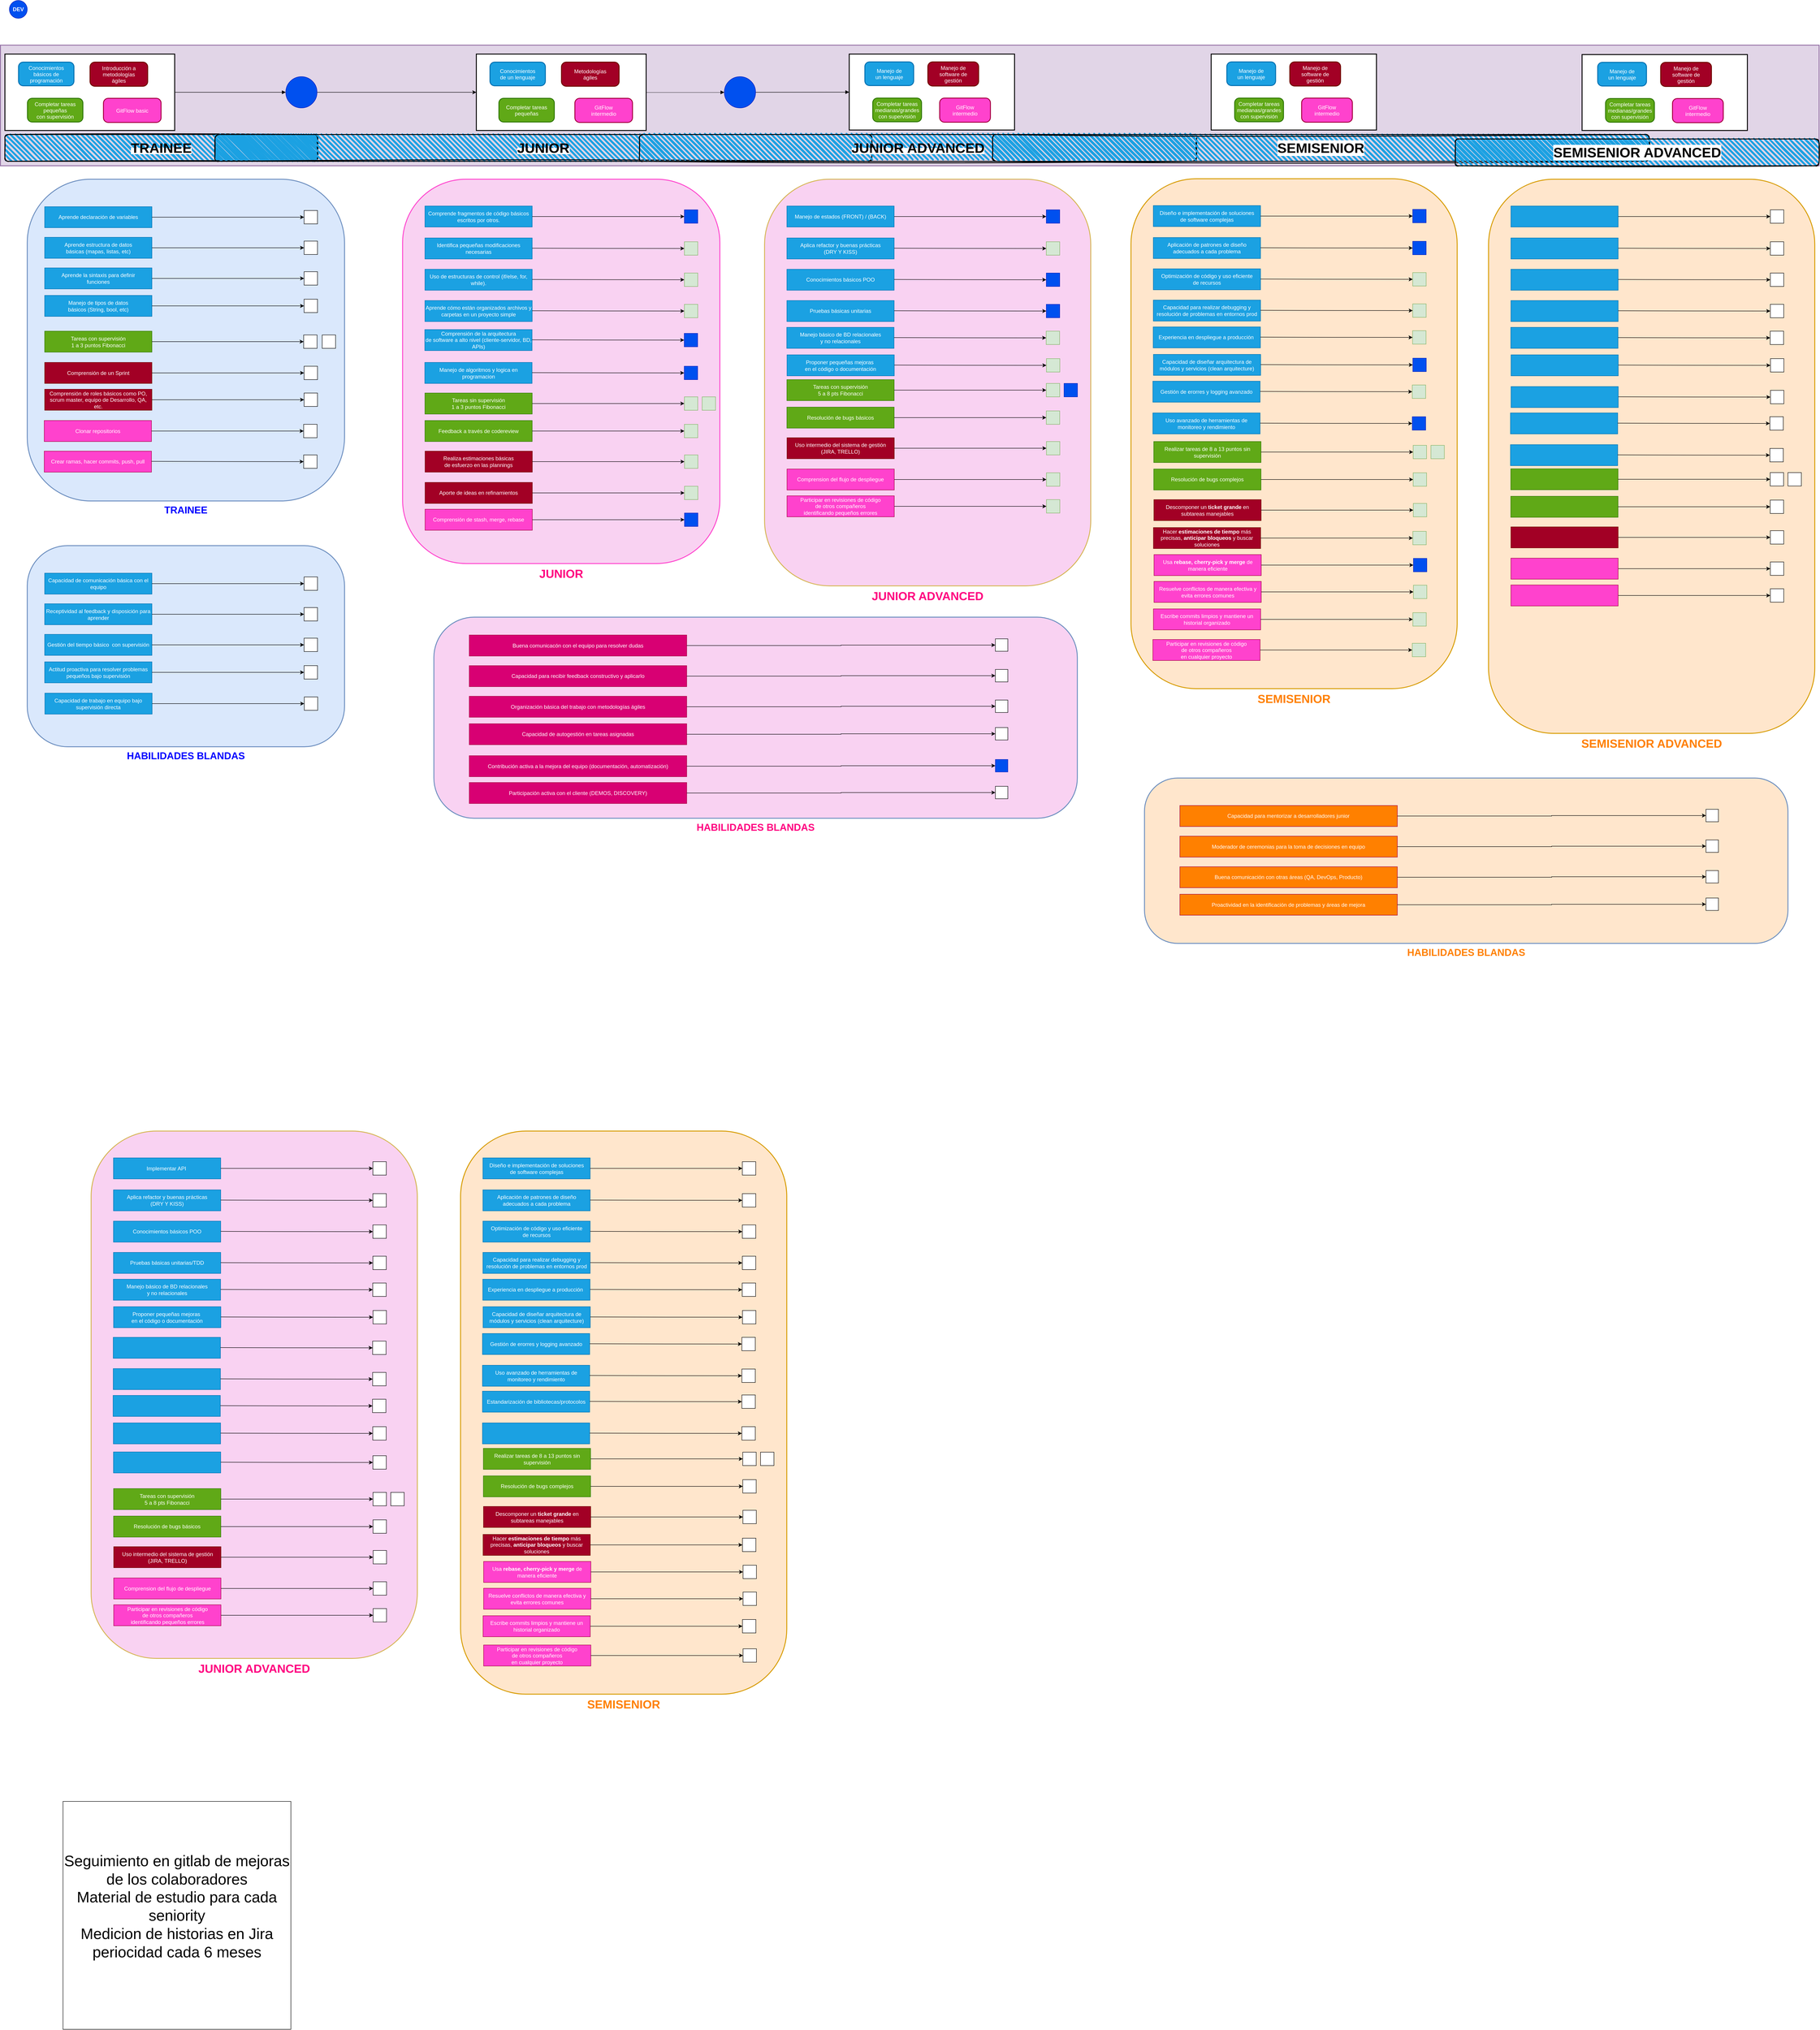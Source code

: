 <mxfile version="26.0.11">
  <diagram name="Página-1!" id="xoNlDmR2GeLzwYUnwkyQ">
    <mxGraphModel dx="1400" dy="1865" grid="1" gridSize="10" guides="1" tooltips="1" connect="1" arrows="1" fold="1" page="1" pageScale="1" pageWidth="827" pageHeight="1169" math="0" shadow="0">
      <root>
        <mxCell id="0" />
        <mxCell id="1" parent="0" />
        <mxCell id="2" value="" style="whiteSpace=wrap;strokeWidth=2;verticalAlign=top;fillColor=#e1d5e7;strokeColor=#9673a6;container=0;" parent="1" vertex="1">
          <mxGeometry x="10" y="60" width="4070" height="270" as="geometry" />
        </mxCell>
        <mxCell id="VaLVc8dI2Ui3-ORxQavj-19" value="DEV" style="ellipse;whiteSpace=wrap;html=1;aspect=fixed;fillColor=#0050ef;strokeColor=#001DBC;fontColor=#ffffff;fontStyle=1" parent="1" vertex="1">
          <mxGeometry x="30" y="-40" width="40" height="40" as="geometry" />
        </mxCell>
        <mxCell id="19" value="" style="curved=1;startArrow=none;endArrow=block;" parent="1" source="VaLVc8dI2Ui3-ORxQavj-129" target="4" edge="1">
          <mxGeometry relative="1" as="geometry">
            <Array as="points" />
          </mxGeometry>
        </mxCell>
        <mxCell id="VaLVc8dI2Ui3-ORxQavj-134" value="" style="edgeStyle=orthogonalEdgeStyle;rounded=0;orthogonalLoop=1;jettySize=auto;html=1;entryX=0;entryY=0.5;entryDx=0;entryDy=0;" parent="1" source="VaLVc8dI2Ui3-ORxQavj-33" target="VaLVc8dI2Ui3-ORxQavj-28" edge="1">
          <mxGeometry relative="1" as="geometry" />
        </mxCell>
        <mxCell id="VaLVc8dI2Ui3-ORxQavj-33" value="" style="ellipse;whiteSpace=wrap;html=1;aspect=fixed;fillColor=#0050ef;strokeColor=#001DBC;fontColor=#ffffff;" parent="1" vertex="1">
          <mxGeometry x="648.56" y="130.5" width="70" height="70" as="geometry" />
        </mxCell>
        <mxCell id="VaLVc8dI2Ui3-ORxQavj-130" value="" style="curved=1;startArrow=none;endArrow=block;exitX=0;exitY=0.5;exitDx=0;exitDy=0;" parent="1" source="VaLVc8dI2Ui3-ORxQavj-28" target="VaLVc8dI2Ui3-ORxQavj-129" edge="1">
          <mxGeometry relative="1" as="geometry">
            <Array as="points" />
            <mxPoint x="500" y="166" as="sourcePoint" />
            <mxPoint x="970" y="172" as="targetPoint" />
          </mxGeometry>
        </mxCell>
        <mxCell id="VaLVc8dI2Ui3-ORxQavj-120" value="" style="group;fillColor=#a20025;fontColor=#ffffff;strokeColor=#6F0000;" parent="1" vertex="1" connectable="0">
          <mxGeometry x="1075" y="80" width="380" height="171" as="geometry" />
        </mxCell>
        <mxCell id="VaLVc8dI2Ui3-ORxQavj-28" value="" style="whiteSpace=wrap;strokeWidth=2;" parent="VaLVc8dI2Ui3-ORxQavj-120" vertex="1">
          <mxGeometry width="380" height="171" as="geometry" />
        </mxCell>
        <mxCell id="VaLVc8dI2Ui3-ORxQavj-29" value="Conocimientos&#xa;de un lenguaje" style="rounded=1;arcSize=20;strokeWidth=2;fillColor=#1ba1e2;fontColor=#ffffff;strokeColor=#006EAF;" parent="VaLVc8dI2Ui3-ORxQavj-120" vertex="1">
          <mxGeometry x="30.5" y="18" width="124" height="53" as="geometry" />
        </mxCell>
        <mxCell id="VaLVc8dI2Ui3-ORxQavj-30" value="GitFlow&#xa;intermedio" style="rounded=1;arcSize=20;strokeWidth=2;fillColor=#FF42CD;fontColor=#ffffff;strokeColor=#A50040;" parent="VaLVc8dI2Ui3-ORxQavj-120" vertex="1">
          <mxGeometry x="220.5" y="99" width="129" height="54" as="geometry" />
        </mxCell>
        <mxCell id="VaLVc8dI2Ui3-ORxQavj-31" value="Metodologías&#xa;ágiles" style="rounded=1;arcSize=20;strokeWidth=2;fillColor=#a20025;fontColor=#ffffff;strokeColor=#6F0000;" parent="VaLVc8dI2Ui3-ORxQavj-120" vertex="1">
          <mxGeometry x="190.5" y="18" width="129" height="54" as="geometry" />
        </mxCell>
        <mxCell id="VaLVc8dI2Ui3-ORxQavj-32" value="Completar tareas&#xa;pequeñas" style="rounded=1;arcSize=20;strokeWidth=2;fillColor=#60a917;fontColor=#ffffff;strokeColor=#2D7600;" parent="VaLVc8dI2Ui3-ORxQavj-120" vertex="1">
          <mxGeometry x="50.5" y="99" width="124" height="53" as="geometry" />
        </mxCell>
        <mxCell id="VaLVc8dI2Ui3-ORxQavj-122" value="" style="group;fillColor=#d80073;fontColor=#ffffff;strokeColor=#A50040;" parent="1" vertex="1" connectable="0">
          <mxGeometry x="20" y="80" width="380" height="171" as="geometry" />
        </mxCell>
        <mxCell id="11" value="" style="whiteSpace=wrap;strokeWidth=2;" parent="VaLVc8dI2Ui3-ORxQavj-122" vertex="1">
          <mxGeometry width="380" height="171" as="geometry" />
        </mxCell>
        <mxCell id="5" value="Conocimientos&#xa;básicos de&#xa;programación" style="rounded=1;arcSize=20;strokeWidth=2;fillColor=#1ba1e2;fontColor=#ffffff;strokeColor=#006EAF;" parent="VaLVc8dI2Ui3-ORxQavj-122" vertex="1">
          <mxGeometry x="30.5" y="18" width="124" height="53" as="geometry" />
        </mxCell>
        <mxCell id="6" value="GitFlow basic" style="rounded=1;arcSize=20;strokeWidth=2;fillColor=#FF42CD;strokeColor=#A50040;fontColor=#ffffff;" parent="VaLVc8dI2Ui3-ORxQavj-122" vertex="1">
          <mxGeometry x="220.5" y="99" width="129" height="54" as="geometry" />
        </mxCell>
        <mxCell id="VaLVc8dI2Ui3-ORxQavj-26" value="Introducción a&#xa;metodologías&#xa;ágiles" style="rounded=1;arcSize=20;strokeWidth=2;fillColor=#a20025;fontColor=#ffffff;strokeColor=#6F0000;" parent="VaLVc8dI2Ui3-ORxQavj-122" vertex="1">
          <mxGeometry x="190.5" y="18" width="129" height="54" as="geometry" />
        </mxCell>
        <mxCell id="VaLVc8dI2Ui3-ORxQavj-27" value="Completar tareas&#xa;pequeñas&#xa;con supervisión" style="rounded=1;arcSize=20;strokeWidth=2;fillColor=#60a917;fontColor=#ffffff;strokeColor=#2D7600;" parent="VaLVc8dI2Ui3-ORxQavj-122" vertex="1">
          <mxGeometry x="50.5" y="99" width="124" height="53" as="geometry" />
        </mxCell>
        <mxCell id="VaLVc8dI2Ui3-ORxQavj-34" value="" style="curved=1;startArrow=none;endArrow=block;" parent="1" source="11" target="VaLVc8dI2Ui3-ORxQavj-33" edge="1">
          <mxGeometry relative="1" as="geometry">
            <Array as="points" />
            <mxPoint x="410" y="267" as="sourcePoint" />
            <mxPoint x="1505" y="274" as="targetPoint" />
          </mxGeometry>
        </mxCell>
        <mxCell id="VaLVc8dI2Ui3-ORxQavj-129" value="" style="ellipse;whiteSpace=wrap;html=1;aspect=fixed;fillColor=#0050ef;strokeColor=#001DBC;fontColor=#ffffff;" parent="1" vertex="1">
          <mxGeometry x="1630" y="130.5" width="70" height="70" as="geometry" />
        </mxCell>
        <mxCell id="VaLVc8dI2Ui3-ORxQavj-56" value="TRAINEE" style="rounded=1;arcSize=20;strokeWidth=2;fillColor=#dae8fc;strokeColor=#6c8ebf;fontSize=22;align=center;fillStyle=auto;movable=1;resizable=1;rotatable=1;deletable=1;editable=1;locked=0;connectable=1;flipV=1;flipH=1;fontColor=#0000FF;labelPosition=center;verticalLabelPosition=bottom;verticalAlign=top;fontStyle=1" parent="1" vertex="1">
          <mxGeometry x="70" y="360" width="710" height="720" as="geometry" />
        </mxCell>
        <mxCell id="VaLVc8dI2Ui3-ORxQavj-147" value="" style="group" parent="1" vertex="1" connectable="0">
          <mxGeometry x="109" y="421.5" width="610.562" height="245.5" as="geometry" />
        </mxCell>
        <mxCell id="VaLVc8dI2Ui3-ORxQavj-145" value="" style="group" parent="VaLVc8dI2Ui3-ORxQavj-147" vertex="1" connectable="0">
          <mxGeometry width="610.562" height="245.5" as="geometry" />
        </mxCell>
        <mxCell id="VaLVc8dI2Ui3-ORxQavj-83" value="Manejo de tipos de datos&lt;div&gt;básicos (String, bool, etc)&lt;/div&gt;" style="rounded=0;whiteSpace=wrap;html=1;fillColor=#1ba1e2;fontColor=#ffffff;strokeColor=#006EAF;" parent="VaLVc8dI2Ui3-ORxQavj-145" vertex="1">
          <mxGeometry y="198.5" width="240" height="47" as="geometry" />
        </mxCell>
        <mxCell id="VaLVc8dI2Ui3-ORxQavj-84" value="" style="edgeStyle=orthogonalEdgeStyle;rounded=0;orthogonalLoop=1;jettySize=auto;html=1;exitX=1;exitY=0.5;exitDx=0;exitDy=0;" parent="VaLVc8dI2Ui3-ORxQavj-145" source="VaLVc8dI2Ui3-ORxQavj-83" target="VaLVc8dI2Ui3-ORxQavj-81" edge="1">
          <mxGeometry relative="1" as="geometry">
            <mxPoint x="140" y="275.059" as="sourcePoint" />
            <mxPoint x="205" y="260" as="targetPoint" />
          </mxGeometry>
        </mxCell>
        <mxCell id="VaLVc8dI2Ui3-ORxQavj-81" value="" style="whiteSpace=wrap;html=1;aspect=fixed;" parent="VaLVc8dI2Ui3-ORxQavj-145" vertex="1">
          <mxGeometry x="580.562" y="207" width="30" height="30" as="geometry" />
        </mxCell>
        <mxCell id="VaLVc8dI2Ui3-ORxQavj-142" value="" style="group" parent="VaLVc8dI2Ui3-ORxQavj-145" vertex="1" connectable="0">
          <mxGeometry width="610.562" height="184" as="geometry" />
        </mxCell>
        <mxCell id="VaLVc8dI2Ui3-ORxQavj-70" value="Aprende declaración de variables" style="rounded=0;whiteSpace=wrap;html=1;fillColor=#1ba1e2;strokeColor=#006EAF;fontColor=#ffffff;" parent="VaLVc8dI2Ui3-ORxQavj-142" vertex="1">
          <mxGeometry width="240" height="47" as="geometry" />
        </mxCell>
        <mxCell id="VaLVc8dI2Ui3-ORxQavj-69" value="" style="edgeStyle=orthogonalEdgeStyle;rounded=0;orthogonalLoop=1;jettySize=auto;html=1;exitX=1;exitY=0.5;exitDx=0;exitDy=0;" parent="VaLVc8dI2Ui3-ORxQavj-142" source="VaLVc8dI2Ui3-ORxQavj-70" target="VaLVc8dI2Ui3-ORxQavj-62" edge="1">
          <mxGeometry relative="1" as="geometry">
            <mxPoint x="140" y="76.559" as="sourcePoint" />
            <mxPoint x="205" y="61.5" as="targetPoint" />
          </mxGeometry>
        </mxCell>
        <mxCell id="VaLVc8dI2Ui3-ORxQavj-76" value="Aprende estructura de datos&lt;div&gt;básicas (mapas, listas, etc)&lt;/div&gt;" style="rounded=0;whiteSpace=wrap;html=1;fillColor=#1ba1e2;fontColor=#ffffff;strokeColor=#006EAF;" parent="VaLVc8dI2Ui3-ORxQavj-142" vertex="1">
          <mxGeometry y="68.5" width="240" height="47" as="geometry" />
        </mxCell>
        <mxCell id="VaLVc8dI2Ui3-ORxQavj-78" value="&lt;div&gt;Aprende la sintaxis para definir&lt;/div&gt;&lt;div&gt;funciones&lt;/div&gt;" style="rounded=0;whiteSpace=wrap;html=1;fillColor=#1ba1e2;fontColor=#ffffff;strokeColor=#006EAF;" parent="VaLVc8dI2Ui3-ORxQavj-142" vertex="1">
          <mxGeometry y="137" width="240" height="47" as="geometry" />
        </mxCell>
        <mxCell id="VaLVc8dI2Ui3-ORxQavj-62" value="" style="whiteSpace=wrap;html=1;aspect=fixed;" parent="VaLVc8dI2Ui3-ORxQavj-142" vertex="1">
          <mxGeometry x="580.562" y="8.5" width="30" height="30" as="geometry" />
        </mxCell>
        <mxCell id="VaLVc8dI2Ui3-ORxQavj-146" value="" style="group" parent="VaLVc8dI2Ui3-ORxQavj-147" vertex="1" connectable="0">
          <mxGeometry x="580.56" y="77" width="30.002" height="98.5" as="geometry" />
        </mxCell>
        <mxCell id="VaLVc8dI2Ui3-ORxQavj-74" value="" style="whiteSpace=wrap;html=1;aspect=fixed;" parent="VaLVc8dI2Ui3-ORxQavj-146" vertex="1">
          <mxGeometry x="0.002" width="30" height="30" as="geometry" />
        </mxCell>
        <mxCell id="VaLVc8dI2Ui3-ORxQavj-75" value="" style="whiteSpace=wrap;html=1;aspect=fixed;" parent="VaLVc8dI2Ui3-ORxQavj-146" vertex="1">
          <mxGeometry y="68.5" width="30" height="30" as="geometry" />
        </mxCell>
        <mxCell id="VaLVc8dI2Ui3-ORxQavj-77" value="" style="edgeStyle=orthogonalEdgeStyle;rounded=0;orthogonalLoop=1;jettySize=auto;html=1;exitX=1;exitY=0.5;exitDx=0;exitDy=0;" parent="VaLVc8dI2Ui3-ORxQavj-147" source="VaLVc8dI2Ui3-ORxQavj-76" target="VaLVc8dI2Ui3-ORxQavj-74" edge="1">
          <mxGeometry relative="1" as="geometry">
            <mxPoint x="140" y="145.059" as="sourcePoint" />
            <mxPoint x="205" y="130" as="targetPoint" />
          </mxGeometry>
        </mxCell>
        <mxCell id="VaLVc8dI2Ui3-ORxQavj-79" value="" style="edgeStyle=orthogonalEdgeStyle;rounded=0;orthogonalLoop=1;jettySize=auto;html=1;entryX=0;entryY=0.5;entryDx=0;entryDy=0;" parent="VaLVc8dI2Ui3-ORxQavj-147" source="VaLVc8dI2Ui3-ORxQavj-78" target="VaLVc8dI2Ui3-ORxQavj-75" edge="1">
          <mxGeometry relative="1" as="geometry">
            <mxPoint x="240" y="219.91" as="sourcePoint" />
            <mxPoint x="580" y="219.91" as="targetPoint" />
          </mxGeometry>
        </mxCell>
        <mxCell id="VaLVc8dI2Ui3-ORxQavj-149" value="Tareas con supervisión&lt;div&gt;1 a 3 puntos Fibonacci&lt;/div&gt;" style="rounded=0;whiteSpace=wrap;html=1;fillColor=#60a917;fontColor=#ffffff;strokeColor=#2D7600;" parent="1" vertex="1">
          <mxGeometry x="109" y="700" width="240" height="47" as="geometry" />
        </mxCell>
        <mxCell id="VaLVc8dI2Ui3-ORxQavj-150" value="" style="edgeStyle=orthogonalEdgeStyle;rounded=0;orthogonalLoop=1;jettySize=auto;html=1;entryX=0;entryY=0.5;entryDx=0;entryDy=0;exitX=1;exitY=0.5;exitDx=0;exitDy=0;" parent="1" source="VaLVc8dI2Ui3-ORxQavj-149" target="VaLVc8dI2Ui3-ORxQavj-184" edge="1">
          <mxGeometry relative="1" as="geometry">
            <mxPoint x="360" y="723" as="sourcePoint" />
            <mxPoint x="648.56" y="723.36" as="targetPoint" />
          </mxGeometry>
        </mxCell>
        <mxCell id="VaLVc8dI2Ui3-ORxQavj-151" value="" style="whiteSpace=wrap;html=1;aspect=fixed;" parent="1" vertex="1">
          <mxGeometry x="730" y="708.5" width="30" height="30" as="geometry" />
        </mxCell>
        <mxCell id="VaLVc8dI2Ui3-ORxQavj-152" value="Comprensión de un Sprint" style="rounded=0;whiteSpace=wrap;html=1;fillColor=#a20025;fontColor=#ffffff;strokeColor=#6F0000;" parent="1" vertex="1">
          <mxGeometry x="109" y="770" width="240" height="47" as="geometry" />
        </mxCell>
        <mxCell id="VaLVc8dI2Ui3-ORxQavj-153" value="" style="edgeStyle=orthogonalEdgeStyle;rounded=0;orthogonalLoop=1;jettySize=auto;html=1;exitX=1;exitY=0.5;exitDx=0;exitDy=0;entryX=0;entryY=0.5;entryDx=0;entryDy=0;" parent="1" source="VaLVc8dI2Ui3-ORxQavj-152" target="VaLVc8dI2Ui3-ORxQavj-154" edge="1">
          <mxGeometry relative="1" as="geometry">
            <mxPoint x="349" y="862.91" as="sourcePoint" />
            <mxPoint x="689" y="862.91" as="targetPoint" />
          </mxGeometry>
        </mxCell>
        <mxCell id="VaLVc8dI2Ui3-ORxQavj-154" value="" style="whiteSpace=wrap;html=1;aspect=fixed;" parent="1" vertex="1">
          <mxGeometry x="689.56" y="778.5" width="30" height="30" as="geometry" />
        </mxCell>
        <mxCell id="VaLVc8dI2Ui3-ORxQavj-155" value="Comprensión de roles básicos como PO, scrum master, equipo de Desarrollo, QA, etc." style="rounded=0;whiteSpace=wrap;html=1;fillColor=#a20025;fontColor=#ffffff;strokeColor=#6F0000;" parent="1" vertex="1">
          <mxGeometry x="109" y="830" width="240" height="47" as="geometry" />
        </mxCell>
        <mxCell id="VaLVc8dI2Ui3-ORxQavj-156" value="" style="edgeStyle=orthogonalEdgeStyle;rounded=0;orthogonalLoop=1;jettySize=auto;html=1;exitX=1;exitY=0.5;exitDx=0;exitDy=0;entryX=0;entryY=0.5;entryDx=0;entryDy=0;" parent="1" source="VaLVc8dI2Ui3-ORxQavj-155" target="VaLVc8dI2Ui3-ORxQavj-157" edge="1">
          <mxGeometry relative="1" as="geometry">
            <mxPoint x="349" y="922.91" as="sourcePoint" />
            <mxPoint x="689" y="922.91" as="targetPoint" />
          </mxGeometry>
        </mxCell>
        <mxCell id="VaLVc8dI2Ui3-ORxQavj-157" value="" style="whiteSpace=wrap;html=1;aspect=fixed;" parent="1" vertex="1">
          <mxGeometry x="689.56" y="838.5" width="30" height="30" as="geometry" />
        </mxCell>
        <mxCell id="VaLVc8dI2Ui3-ORxQavj-159" value="&lt;font style=&quot;&quot;&gt;Clonar repositorios&lt;/font&gt;" style="rounded=0;whiteSpace=wrap;html=1;fillColor=#FF42CD;fontColor=#FFFFFF;strokeColor=#A50040;" parent="1" vertex="1">
          <mxGeometry x="108" y="900" width="240" height="47" as="geometry" />
        </mxCell>
        <mxCell id="VaLVc8dI2Ui3-ORxQavj-160" value="" style="edgeStyle=orthogonalEdgeStyle;rounded=0;orthogonalLoop=1;jettySize=auto;html=1;exitX=1;exitY=0.5;exitDx=0;exitDy=0;" parent="1" source="VaLVc8dI2Ui3-ORxQavj-159" target="VaLVc8dI2Ui3-ORxQavj-163" edge="1">
          <mxGeometry relative="1" as="geometry">
            <mxPoint x="248" y="976.559" as="sourcePoint" />
            <mxPoint x="313" y="961.5" as="targetPoint" />
          </mxGeometry>
        </mxCell>
        <mxCell id="VaLVc8dI2Ui3-ORxQavj-161" value="Crear ramas, hacer commits, push, pull" style="rounded=0;whiteSpace=wrap;html=1;fillColor=#FF42CD;fontColor=#ffffff;strokeColor=#A50040;" parent="1" vertex="1">
          <mxGeometry x="108" y="968.5" width="240" height="47" as="geometry" />
        </mxCell>
        <mxCell id="VaLVc8dI2Ui3-ORxQavj-162" value="" style="edgeStyle=orthogonalEdgeStyle;rounded=0;orthogonalLoop=1;jettySize=auto;html=1;exitX=1;exitY=0.5;exitDx=0;exitDy=0;entryX=0;entryY=0.5;entryDx=0;entryDy=0;" parent="1" target="VaLVc8dI2Ui3-ORxQavj-164" edge="1">
          <mxGeometry relative="1" as="geometry">
            <mxPoint x="348" y="991.41" as="sourcePoint" />
            <mxPoint x="688" y="991.41" as="targetPoint" />
          </mxGeometry>
        </mxCell>
        <mxCell id="VaLVc8dI2Ui3-ORxQavj-163" value="" style="whiteSpace=wrap;html=1;aspect=fixed;" parent="1" vertex="1">
          <mxGeometry x="688.562" y="908.5" width="30" height="30" as="geometry" />
        </mxCell>
        <mxCell id="VaLVc8dI2Ui3-ORxQavj-164" value="" style="whiteSpace=wrap;html=1;aspect=fixed;" parent="1" vertex="1">
          <mxGeometry x="688.56" y="977" width="30" height="30" as="geometry" />
        </mxCell>
        <mxCell id="VaLVc8dI2Ui3-ORxQavj-87" value="JUNIOR" style="rounded=1;arcSize=20;strokeWidth=2;fillColor=light-dark(#F9D2F2,#512D2B);strokeColor=#FF42CD;fontSize=26;align=center;glass=0;shadow=0;labelBackgroundColor=none;container=0;labelPosition=center;verticalLabelPosition=bottom;verticalAlign=top;fontColor=#FF0080;fontStyle=1;movable=1;resizable=1;rotatable=1;deletable=1;editable=1;locked=0;connectable=1;" parent="1" vertex="1">
          <mxGeometry x="910" y="360" width="710" height="860" as="geometry" />
        </mxCell>
        <mxCell id="VaLVc8dI2Ui3-ORxQavj-148" value="" style="group" parent="1" vertex="1" connectable="0">
          <mxGeometry x="960" y="420" width="610.56" height="258.5" as="geometry" />
        </mxCell>
        <mxCell id="VaLVc8dI2Ui3-ORxQavj-85" value="Comprende fragmentos de código básicos escritos por otros." style="rounded=0;whiteSpace=wrap;html=1;fillColor=#1ba1e2;fontColor=#ffffff;strokeColor=#006EAF;" parent="VaLVc8dI2Ui3-ORxQavj-148" vertex="1">
          <mxGeometry width="240" height="47" as="geometry" />
        </mxCell>
        <mxCell id="VaLVc8dI2Ui3-ORxQavj-86" value="" style="edgeStyle=orthogonalEdgeStyle;rounded=0;orthogonalLoop=1;jettySize=auto;html=1;exitX=1;exitY=0.5;exitDx=0;exitDy=0;entryX=0;entryY=0.5;entryDx=0;entryDy=0;" parent="VaLVc8dI2Ui3-ORxQavj-148" source="VaLVc8dI2Ui3-ORxQavj-85" target="VaLVc8dI2Ui3-ORxQavj-82" edge="1">
          <mxGeometry relative="1" as="geometry">
            <mxPoint x="240" y="92.91" as="sourcePoint" />
            <mxPoint x="580" y="92.91" as="targetPoint" />
          </mxGeometry>
        </mxCell>
        <mxCell id="VaLVc8dI2Ui3-ORxQavj-82" value="" style="whiteSpace=wrap;html=1;aspect=fixed;fillColor=#0050ef;fontColor=#ffffff;strokeColor=#001DBC;" parent="VaLVc8dI2Ui3-ORxQavj-148" vertex="1">
          <mxGeometry x="580.56" y="8.5" width="30" height="30" as="geometry" />
        </mxCell>
        <mxCell id="VaLVc8dI2Ui3-ORxQavj-124" value="Identifica pequeñas modificaciones necesarias" style="rounded=0;whiteSpace=wrap;html=1;fillColor=#1ba1e2;fontColor=#ffffff;strokeColor=#006EAF;" parent="VaLVc8dI2Ui3-ORxQavj-148" vertex="1">
          <mxGeometry y="71.5" width="240" height="47" as="geometry" />
        </mxCell>
        <mxCell id="VaLVc8dI2Ui3-ORxQavj-127" value="Uso de estructuras de control (if/else, for, while)." style="rounded=0;whiteSpace=wrap;html=1;fillColor=#1ba1e2;fontColor=#ffffff;strokeColor=#006EAF;" parent="VaLVc8dI2Ui3-ORxQavj-148" vertex="1">
          <mxGeometry y="141.5" width="240" height="47" as="geometry" />
        </mxCell>
        <mxCell id="VaLVc8dI2Ui3-ORxQavj-135" value="Aprende cómo están organizados archivos y carpetas en un proyecto simple" style="rounded=0;whiteSpace=wrap;html=1;fillColor=#1ba1e2;fontColor=#ffffff;strokeColor=#006EAF;" parent="VaLVc8dI2Ui3-ORxQavj-148" vertex="1">
          <mxGeometry y="211.5" width="240" height="47" as="geometry" />
        </mxCell>
        <mxCell id="VaLVc8dI2Ui3-ORxQavj-136" value="" style="edgeStyle=orthogonalEdgeStyle;rounded=0;orthogonalLoop=1;jettySize=auto;html=1;exitX=1;exitY=0.5;exitDx=0;exitDy=0;entryX=0;entryY=0.5;entryDx=0;entryDy=0;" parent="VaLVc8dI2Ui3-ORxQavj-148" target="VaLVc8dI2Ui3-ORxQavj-137" edge="1">
          <mxGeometry relative="1" as="geometry">
            <mxPoint x="240" y="234.41" as="sourcePoint" />
            <mxPoint x="580" y="234.41" as="targetPoint" />
          </mxGeometry>
        </mxCell>
        <mxCell id="VaLVc8dI2Ui3-ORxQavj-128" value="" style="edgeStyle=orthogonalEdgeStyle;rounded=0;orthogonalLoop=1;jettySize=auto;html=1;exitX=1;exitY=0.5;exitDx=0;exitDy=0;entryX=0;entryY=0.5;entryDx=0;entryDy=0;" parent="VaLVc8dI2Ui3-ORxQavj-148" target="VaLVc8dI2Ui3-ORxQavj-126" edge="1">
          <mxGeometry relative="1" as="geometry">
            <mxPoint x="240" y="164.41" as="sourcePoint" />
            <mxPoint x="580" y="164.41" as="targetPoint" />
          </mxGeometry>
        </mxCell>
        <mxCell id="VaLVc8dI2Ui3-ORxQavj-125" value="" style="edgeStyle=orthogonalEdgeStyle;rounded=0;orthogonalLoop=1;jettySize=auto;html=1;exitX=1;exitY=0.5;exitDx=0;exitDy=0;entryX=0;entryY=0.5;entryDx=0;entryDy=0;" parent="VaLVc8dI2Ui3-ORxQavj-148" target="VaLVc8dI2Ui3-ORxQavj-123" edge="1">
          <mxGeometry relative="1" as="geometry">
            <mxPoint x="240" y="94.41" as="sourcePoint" />
            <mxPoint x="580" y="94.41" as="targetPoint" />
          </mxGeometry>
        </mxCell>
        <mxCell id="VaLVc8dI2Ui3-ORxQavj-123" value="" style="whiteSpace=wrap;html=1;aspect=fixed;fillColor=#d5e8d4;strokeColor=#82b366;" parent="VaLVc8dI2Ui3-ORxQavj-148" vertex="1">
          <mxGeometry x="580.56" y="80" width="30" height="30" as="geometry" />
        </mxCell>
        <mxCell id="VaLVc8dI2Ui3-ORxQavj-126" value="" style="whiteSpace=wrap;html=1;aspect=fixed;fillColor=#d5e8d4;strokeColor=#82b366;" parent="VaLVc8dI2Ui3-ORxQavj-148" vertex="1">
          <mxGeometry x="580.56" y="150" width="30" height="30" as="geometry" />
        </mxCell>
        <mxCell id="VaLVc8dI2Ui3-ORxQavj-137" value="" style="whiteSpace=wrap;html=1;aspect=fixed;fillColor=#d5e8d4;strokeColor=#82b366;" parent="VaLVc8dI2Ui3-ORxQavj-148" vertex="1">
          <mxGeometry x="580.56" y="220" width="30" height="30" as="geometry" />
        </mxCell>
        <mxCell id="VaLVc8dI2Ui3-ORxQavj-170" value="" style="group" parent="1" vertex="1" connectable="0">
          <mxGeometry x="1900" y="80" width="370" height="170" as="geometry" />
        </mxCell>
        <mxCell id="4" value="" style="whiteSpace=wrap;strokeWidth=2;" parent="VaLVc8dI2Ui3-ORxQavj-170" vertex="1">
          <mxGeometry x="9.487" width="370" height="170" as="geometry" />
        </mxCell>
        <mxCell id="VaLVc8dI2Ui3-ORxQavj-115" value="Manejo de&#xa;un lenguaje" style="rounded=1;arcSize=20;strokeWidth=2;fillColor=#1ba1e2;fontColor=#ffffff;strokeColor=#006EAF;" parent="VaLVc8dI2Ui3-ORxQavj-170" vertex="1">
          <mxGeometry x="44.488" y="17.5" width="109.238" height="53" as="geometry" />
        </mxCell>
        <mxCell id="VaLVc8dI2Ui3-ORxQavj-116" value="GitFlow&#xa;intermedio" style="rounded=1;arcSize=20;strokeWidth=2;fillColor=#FF42CD;fontColor=#ffffff;strokeColor=#A50040;" parent="VaLVc8dI2Ui3-ORxQavj-170" vertex="1">
          <mxGeometry x="211.869" y="98.5" width="113.643" height="54" as="geometry" />
        </mxCell>
        <mxCell id="VaLVc8dI2Ui3-ORxQavj-117" value="Manejo de&#xa;software de&#xa;gestión" style="rounded=1;arcSize=20;strokeWidth=2;fillColor=#a20025;fontColor=#ffffff;strokeColor=#6F0000;" parent="VaLVc8dI2Ui3-ORxQavj-170" vertex="1">
          <mxGeometry x="185.44" y="17.5" width="113.643" height="54" as="geometry" />
        </mxCell>
        <mxCell id="VaLVc8dI2Ui3-ORxQavj-118" value="Completar tareas&#xa;medianas/grandes&#xa;con supervisión" style="rounded=1;arcSize=20;strokeWidth=2;fillColor=#60a917;fontColor=#ffffff;strokeColor=#2D7600;" parent="VaLVc8dI2Ui3-ORxQavj-170" vertex="1">
          <mxGeometry x="62.107" y="98.5" width="109.238" height="53" as="geometry" />
        </mxCell>
        <mxCell id="VaLVc8dI2Ui3-ORxQavj-171" value="&lt;b style=&quot;background-color: rgb(255, 255, 255);&quot;&gt;&lt;font style=&quot;font-size: 31px;&quot;&gt;TRAINEE&lt;/font&gt;&lt;/b&gt;" style="rounded=1;whiteSpace=wrap;html=1;strokeWidth=2;fillWeight=4;hachureGap=8;hachureAngle=45;fillColor=#1ba1e2;sketch=1;" parent="1" vertex="1">
          <mxGeometry x="20" y="260" width="700" height="60" as="geometry" />
        </mxCell>
        <mxCell id="VaLVc8dI2Ui3-ORxQavj-172" value="&lt;b style=&quot;background-color: rgb(255, 255, 255);&quot;&gt;&lt;font style=&quot;font-size: 31px;&quot;&gt;JUNIOR&lt;/font&gt;&lt;/b&gt;" style="rounded=1;whiteSpace=wrap;html=1;strokeWidth=2;fillWeight=4;hachureGap=8;hachureAngle=45;fillColor=#1ba1e2;sketch=1;" parent="1" vertex="1">
          <mxGeometry x="490" y="260" width="1470" height="60" as="geometry" />
        </mxCell>
        <mxCell id="VaLVc8dI2Ui3-ORxQavj-174" value="Tareas sin supervisión&lt;div&gt;1 a 3 puntos Fibonacci&lt;/div&gt;" style="rounded=0;whiteSpace=wrap;html=1;fillColor=#60a917;fontColor=#ffffff;strokeColor=#2D7600;" parent="1" vertex="1">
          <mxGeometry x="960" y="838.5" width="240" height="47" as="geometry" />
        </mxCell>
        <mxCell id="VaLVc8dI2Ui3-ORxQavj-175" value="" style="edgeStyle=orthogonalEdgeStyle;rounded=0;orthogonalLoop=1;jettySize=auto;html=1;exitX=1;exitY=0.5;exitDx=0;exitDy=0;entryX=0;entryY=0.5;entryDx=0;entryDy=0;" parent="1" source="VaLVc8dI2Ui3-ORxQavj-174" target="VaLVc8dI2Ui3-ORxQavj-176" edge="1">
          <mxGeometry relative="1" as="geometry">
            <mxPoint x="1200" y="931.41" as="sourcePoint" />
            <mxPoint x="1540" y="931.41" as="targetPoint" />
          </mxGeometry>
        </mxCell>
        <mxCell id="VaLVc8dI2Ui3-ORxQavj-176" value="" style="whiteSpace=wrap;html=1;aspect=fixed;fillColor=#d5e8d4;strokeColor=#82b366;" parent="1" vertex="1">
          <mxGeometry x="1540.56" y="847" width="30" height="30" as="geometry" />
        </mxCell>
        <mxCell id="VaLVc8dI2Ui3-ORxQavj-177" value="Feedback a través de codereview" style="rounded=0;whiteSpace=wrap;html=1;fillColor=#60a917;fontColor=#ffffff;strokeColor=#2D7600;" parent="1" vertex="1">
          <mxGeometry x="960" y="900" width="240" height="47" as="geometry" />
        </mxCell>
        <mxCell id="VaLVc8dI2Ui3-ORxQavj-178" value="" style="edgeStyle=orthogonalEdgeStyle;rounded=0;orthogonalLoop=1;jettySize=auto;html=1;exitX=1;exitY=0.5;exitDx=0;exitDy=0;entryX=0;entryY=0.5;entryDx=0;entryDy=0;" parent="1" source="VaLVc8dI2Ui3-ORxQavj-177" target="VaLVc8dI2Ui3-ORxQavj-179" edge="1">
          <mxGeometry relative="1" as="geometry">
            <mxPoint x="1200" y="992.91" as="sourcePoint" />
            <mxPoint x="1540" y="992.91" as="targetPoint" />
          </mxGeometry>
        </mxCell>
        <mxCell id="VaLVc8dI2Ui3-ORxQavj-179" value="" style="whiteSpace=wrap;html=1;aspect=fixed;fillColor=#d5e8d4;strokeColor=#82b366;" parent="1" vertex="1">
          <mxGeometry x="1540.56" y="908.5" width="30" height="30" as="geometry" />
        </mxCell>
        <mxCell id="VaLVc8dI2Ui3-ORxQavj-184" value="" style="whiteSpace=wrap;html=1;aspect=fixed;" parent="1" vertex="1">
          <mxGeometry x="688.56" y="708.5" width="30" height="30" as="geometry" />
        </mxCell>
        <mxCell id="VaLVc8dI2Ui3-ORxQavj-186" value="" style="whiteSpace=wrap;html=1;aspect=fixed;fillColor=#d5e8d4;strokeColor=#82b366;" parent="1" vertex="1">
          <mxGeometry x="1580.28" y="847" width="30" height="30" as="geometry" />
        </mxCell>
        <mxCell id="VaLVc8dI2Ui3-ORxQavj-187" value="Realiza estimaciones básicas&lt;div&gt;de esfuerzo en las plannings&lt;/div&gt;" style="rounded=0;whiteSpace=wrap;html=1;fillColor=#a20025;fontColor=#ffffff;strokeColor=#6F0000;" parent="1" vertex="1">
          <mxGeometry x="960.28" y="968.5" width="240" height="47" as="geometry" />
        </mxCell>
        <mxCell id="VaLVc8dI2Ui3-ORxQavj-188" value="" style="edgeStyle=orthogonalEdgeStyle;rounded=0;orthogonalLoop=1;jettySize=auto;html=1;exitX=1;exitY=0.5;exitDx=0;exitDy=0;entryX=0;entryY=0.5;entryDx=0;entryDy=0;" parent="1" source="VaLVc8dI2Ui3-ORxQavj-187" target="VaLVc8dI2Ui3-ORxQavj-189" edge="1">
          <mxGeometry relative="1" as="geometry">
            <mxPoint x="1200.28" y="1061.41" as="sourcePoint" />
            <mxPoint x="1540.28" y="1061.41" as="targetPoint" />
          </mxGeometry>
        </mxCell>
        <mxCell id="VaLVc8dI2Ui3-ORxQavj-189" value="" style="whiteSpace=wrap;html=1;aspect=fixed;fillColor=#d5e8d4;strokeColor=#82b366;" parent="1" vertex="1">
          <mxGeometry x="1540.84" y="977" width="30" height="30" as="geometry" />
        </mxCell>
        <mxCell id="VaLVc8dI2Ui3-ORxQavj-190" value="Aporte de ideas en refinamientos" style="rounded=0;whiteSpace=wrap;html=1;fillColor=#a20025;fontColor=#ffffff;strokeColor=#6F0000;" parent="1" vertex="1">
          <mxGeometry x="960.28" y="1038.5" width="240" height="47" as="geometry" />
        </mxCell>
        <mxCell id="VaLVc8dI2Ui3-ORxQavj-191" value="" style="edgeStyle=orthogonalEdgeStyle;rounded=0;orthogonalLoop=1;jettySize=auto;html=1;exitX=1;exitY=0.5;exitDx=0;exitDy=0;" parent="1" source="VaLVc8dI2Ui3-ORxQavj-190" target="VaLVc8dI2Ui3-ORxQavj-192" edge="1">
          <mxGeometry relative="1" as="geometry">
            <mxPoint x="1100.28" y="1115.059" as="sourcePoint" />
            <mxPoint x="1165.28" y="1100" as="targetPoint" />
          </mxGeometry>
        </mxCell>
        <mxCell id="VaLVc8dI2Ui3-ORxQavj-192" value="" style="whiteSpace=wrap;html=1;aspect=fixed;fillColor=#d5e8d4;strokeColor=#82b366;" parent="1" vertex="1">
          <mxGeometry x="1540.842" y="1047" width="30" height="30" as="geometry" />
        </mxCell>
        <mxCell id="VaLVc8dI2Ui3-ORxQavj-193" value="JUNIOR ADVANCED" style="rounded=1;arcSize=20;strokeWidth=2;fillColor=#F9D2F2;strokeColor=#d6b656;fontSize=26;align=center;glass=0;shadow=0;labelBackgroundColor=none;container=0;labelPosition=center;verticalLabelPosition=bottom;verticalAlign=top;fontStyle=1;fontColor=#FF0080;movable=0;resizable=0;rotatable=0;deletable=0;editable=0;locked=1;connectable=0;" parent="1" vertex="1">
          <mxGeometry x="1720" y="360" width="730" height="910" as="geometry" />
        </mxCell>
        <mxCell id="VaLVc8dI2Ui3-ORxQavj-194" value="" style="group" parent="1" vertex="1" connectable="0">
          <mxGeometry x="1770" y="420" width="610.56" height="258.5" as="geometry" />
        </mxCell>
        <mxCell id="VaLVc8dI2Ui3-ORxQavj-195" value="Manejo de estados (FRONT) / (BACK)" style="rounded=0;whiteSpace=wrap;html=1;fillColor=#1ba1e2;fontColor=#ffffff;strokeColor=#006EAF;" parent="VaLVc8dI2Ui3-ORxQavj-194" vertex="1">
          <mxGeometry width="240" height="47" as="geometry" />
        </mxCell>
        <mxCell id="VaLVc8dI2Ui3-ORxQavj-196" value="" style="edgeStyle=orthogonalEdgeStyle;rounded=0;orthogonalLoop=1;jettySize=auto;html=1;exitX=1;exitY=0.5;exitDx=0;exitDy=0;entryX=0;entryY=0.5;entryDx=0;entryDy=0;" parent="VaLVc8dI2Ui3-ORxQavj-194" source="VaLVc8dI2Ui3-ORxQavj-195" target="VaLVc8dI2Ui3-ORxQavj-197" edge="1">
          <mxGeometry relative="1" as="geometry">
            <mxPoint x="240" y="92.91" as="sourcePoint" />
            <mxPoint x="580" y="92.91" as="targetPoint" />
          </mxGeometry>
        </mxCell>
        <mxCell id="VaLVc8dI2Ui3-ORxQavj-197" value="" style="whiteSpace=wrap;html=1;aspect=fixed;fillColor=#0050ef;fontColor=#ffffff;strokeColor=#001DBC;" parent="VaLVc8dI2Ui3-ORxQavj-194" vertex="1">
          <mxGeometry x="580.56" y="8.5" width="30" height="30" as="geometry" />
        </mxCell>
        <mxCell id="VaLVc8dI2Ui3-ORxQavj-198" value="Aplica refactor y buenas prácticas&lt;div&gt;(DRY Y KISS)&lt;/div&gt;" style="rounded=0;whiteSpace=wrap;html=1;fillColor=#1ba1e2;fontColor=#ffffff;strokeColor=#006EAF;" parent="VaLVc8dI2Ui3-ORxQavj-194" vertex="1">
          <mxGeometry y="71.5" width="240" height="47" as="geometry" />
        </mxCell>
        <mxCell id="VaLVc8dI2Ui3-ORxQavj-199" value="Conocimientos básicos POO" style="rounded=0;whiteSpace=wrap;html=1;fillColor=#1ba1e2;fontColor=#ffffff;strokeColor=#006EAF;" parent="VaLVc8dI2Ui3-ORxQavj-194" vertex="1">
          <mxGeometry y="141.5" width="240" height="47" as="geometry" />
        </mxCell>
        <mxCell id="VaLVc8dI2Ui3-ORxQavj-200" value="Pruebas básicas unitarias" style="rounded=0;whiteSpace=wrap;html=1;fillColor=#1ba1e2;fontColor=#ffffff;strokeColor=#006EAF;" parent="VaLVc8dI2Ui3-ORxQavj-194" vertex="1">
          <mxGeometry y="211.5" width="240" height="47" as="geometry" />
        </mxCell>
        <mxCell id="VaLVc8dI2Ui3-ORxQavj-201" value="" style="edgeStyle=orthogonalEdgeStyle;rounded=0;orthogonalLoop=1;jettySize=auto;html=1;exitX=1;exitY=0.5;exitDx=0;exitDy=0;entryX=0;entryY=0.5;entryDx=0;entryDy=0;" parent="VaLVc8dI2Ui3-ORxQavj-194" target="VaLVc8dI2Ui3-ORxQavj-206" edge="1">
          <mxGeometry relative="1" as="geometry">
            <mxPoint x="240" y="234.41" as="sourcePoint" />
            <mxPoint x="580" y="234.41" as="targetPoint" />
          </mxGeometry>
        </mxCell>
        <mxCell id="VaLVc8dI2Ui3-ORxQavj-202" value="" style="edgeStyle=orthogonalEdgeStyle;rounded=0;orthogonalLoop=1;jettySize=auto;html=1;exitX=1;exitY=0.5;exitDx=0;exitDy=0;entryX=0;entryY=0.5;entryDx=0;entryDy=0;" parent="VaLVc8dI2Ui3-ORxQavj-194" target="VaLVc8dI2Ui3-ORxQavj-205" edge="1">
          <mxGeometry relative="1" as="geometry">
            <mxPoint x="240" y="164.41" as="sourcePoint" />
            <mxPoint x="580" y="164.41" as="targetPoint" />
          </mxGeometry>
        </mxCell>
        <mxCell id="VaLVc8dI2Ui3-ORxQavj-203" value="" style="edgeStyle=orthogonalEdgeStyle;rounded=0;orthogonalLoop=1;jettySize=auto;html=1;exitX=1;exitY=0.5;exitDx=0;exitDy=0;entryX=0;entryY=0.5;entryDx=0;entryDy=0;" parent="VaLVc8dI2Ui3-ORxQavj-194" target="VaLVc8dI2Ui3-ORxQavj-204" edge="1">
          <mxGeometry relative="1" as="geometry">
            <mxPoint x="240" y="94.41" as="sourcePoint" />
            <mxPoint x="580" y="94.41" as="targetPoint" />
          </mxGeometry>
        </mxCell>
        <mxCell id="VaLVc8dI2Ui3-ORxQavj-204" value="" style="whiteSpace=wrap;html=1;aspect=fixed;fillColor=#d5e8d4;strokeColor=#82b366;" parent="VaLVc8dI2Ui3-ORxQavj-194" vertex="1">
          <mxGeometry x="580.56" y="80" width="30" height="30" as="geometry" />
        </mxCell>
        <mxCell id="VaLVc8dI2Ui3-ORxQavj-205" value="" style="whiteSpace=wrap;html=1;aspect=fixed;fillColor=#0050ef;fontColor=#ffffff;strokeColor=#001DBC;" parent="VaLVc8dI2Ui3-ORxQavj-194" vertex="1">
          <mxGeometry x="580.56" y="150" width="30" height="30" as="geometry" />
        </mxCell>
        <mxCell id="VaLVc8dI2Ui3-ORxQavj-206" value="" style="whiteSpace=wrap;html=1;aspect=fixed;fillColor=#0050ef;fontColor=#ffffff;strokeColor=#001DBC;" parent="VaLVc8dI2Ui3-ORxQavj-194" vertex="1">
          <mxGeometry x="580.56" y="220" width="30" height="30" as="geometry" />
        </mxCell>
        <mxCell id="VaLVc8dI2Ui3-ORxQavj-207" value="Tareas con supervisión&lt;br&gt;5 a 8 pts Fibonacci" style="rounded=0;whiteSpace=wrap;html=1;fillColor=#60a917;fontColor=#ffffff;strokeColor=#2D7600;" parent="1" vertex="1">
          <mxGeometry x="1770" y="808.5" width="240" height="47" as="geometry" />
        </mxCell>
        <mxCell id="VaLVc8dI2Ui3-ORxQavj-208" value="" style="edgeStyle=orthogonalEdgeStyle;rounded=0;orthogonalLoop=1;jettySize=auto;html=1;exitX=1;exitY=0.5;exitDx=0;exitDy=0;entryX=0;entryY=0.5;entryDx=0;entryDy=0;" parent="1" source="VaLVc8dI2Ui3-ORxQavj-207" target="VaLVc8dI2Ui3-ORxQavj-209" edge="1">
          <mxGeometry relative="1" as="geometry">
            <mxPoint x="2010" y="901.41" as="sourcePoint" />
            <mxPoint x="2350.0" y="901.41" as="targetPoint" />
          </mxGeometry>
        </mxCell>
        <mxCell id="VaLVc8dI2Ui3-ORxQavj-209" value="" style="whiteSpace=wrap;html=1;aspect=fixed;fillColor=#d5e8d4;strokeColor=#82b366;" parent="1" vertex="1">
          <mxGeometry x="2350.56" y="817" width="30" height="30" as="geometry" />
        </mxCell>
        <mxCell id="VaLVc8dI2Ui3-ORxQavj-210" value="Resolución de bugs básicos" style="rounded=0;whiteSpace=wrap;html=1;fillColor=#60a917;fontColor=#ffffff;strokeColor=#2D7600;" parent="1" vertex="1">
          <mxGeometry x="1770" y="870" width="240" height="47" as="geometry" />
        </mxCell>
        <mxCell id="VaLVc8dI2Ui3-ORxQavj-211" value="" style="edgeStyle=orthogonalEdgeStyle;rounded=0;orthogonalLoop=1;jettySize=auto;html=1;exitX=1;exitY=0.5;exitDx=0;exitDy=0;entryX=0;entryY=0.5;entryDx=0;entryDy=0;" parent="1" source="VaLVc8dI2Ui3-ORxQavj-210" target="VaLVc8dI2Ui3-ORxQavj-212" edge="1">
          <mxGeometry relative="1" as="geometry">
            <mxPoint x="2010" y="962.91" as="sourcePoint" />
            <mxPoint x="2350.0" y="962.91" as="targetPoint" />
          </mxGeometry>
        </mxCell>
        <mxCell id="VaLVc8dI2Ui3-ORxQavj-212" value="" style="whiteSpace=wrap;html=1;aspect=fixed;fillColor=#d5e8d4;strokeColor=#82b366;" parent="1" vertex="1">
          <mxGeometry x="2350.56" y="878.5" width="30" height="30" as="geometry" />
        </mxCell>
        <mxCell id="VaLVc8dI2Ui3-ORxQavj-213" value="" style="whiteSpace=wrap;html=1;aspect=fixed;fillColor=#0050ef;fontColor=#ffffff;strokeColor=#001DBC;" parent="1" vertex="1">
          <mxGeometry x="2390.28" y="817" width="30" height="30" as="geometry" />
        </mxCell>
        <mxCell id="VaLVc8dI2Ui3-ORxQavj-214" value="Uso intermedio del sistema de gestión&lt;br&gt;(JIRA, TRELLO)" style="rounded=0;whiteSpace=wrap;html=1;fillColor=#a20025;fontColor=#ffffff;strokeColor=#6F0000;" parent="1" vertex="1">
          <mxGeometry x="1770.28" y="938.5" width="240" height="47" as="geometry" />
        </mxCell>
        <mxCell id="VaLVc8dI2Ui3-ORxQavj-215" value="" style="edgeStyle=orthogonalEdgeStyle;rounded=0;orthogonalLoop=1;jettySize=auto;html=1;exitX=1;exitY=0.5;exitDx=0;exitDy=0;entryX=0;entryY=0.5;entryDx=0;entryDy=0;" parent="1" source="VaLVc8dI2Ui3-ORxQavj-214" target="VaLVc8dI2Ui3-ORxQavj-216" edge="1">
          <mxGeometry relative="1" as="geometry">
            <mxPoint x="2010.28" y="1031.41" as="sourcePoint" />
            <mxPoint x="2350.28" y="1031.41" as="targetPoint" />
          </mxGeometry>
        </mxCell>
        <mxCell id="VaLVc8dI2Ui3-ORxQavj-216" value="" style="whiteSpace=wrap;html=1;aspect=fixed;fillColor=#d5e8d4;strokeColor=#82b366;" parent="1" vertex="1">
          <mxGeometry x="2350.84" y="947" width="30" height="30" as="geometry" />
        </mxCell>
        <mxCell id="VaLVc8dI2Ui3-ORxQavj-217" value="Comprension del flujo de despliegue" style="rounded=0;whiteSpace=wrap;html=1;fillColor=#FF42CD;fontColor=#FFFFFF;strokeColor=#A50040;" parent="1" vertex="1">
          <mxGeometry x="1770.28" y="1008.5" width="240" height="47" as="geometry" />
        </mxCell>
        <mxCell id="VaLVc8dI2Ui3-ORxQavj-218" value="" style="edgeStyle=orthogonalEdgeStyle;rounded=0;orthogonalLoop=1;jettySize=auto;html=1;exitX=1;exitY=0.5;exitDx=0;exitDy=0;" parent="1" source="VaLVc8dI2Ui3-ORxQavj-217" target="VaLVc8dI2Ui3-ORxQavj-219" edge="1">
          <mxGeometry relative="1" as="geometry">
            <mxPoint x="1910.28" y="1085.059" as="sourcePoint" />
            <mxPoint x="1975.28" y="1070" as="targetPoint" />
          </mxGeometry>
        </mxCell>
        <mxCell id="VaLVc8dI2Ui3-ORxQavj-219" value="" style="whiteSpace=wrap;html=1;aspect=fixed;fillColor=#d5e8d4;strokeColor=#82b366;" parent="1" vertex="1">
          <mxGeometry x="2350.842" y="1017" width="30" height="30" as="geometry" />
        </mxCell>
        <mxCell id="VaLVc8dI2Ui3-ORxQavj-220" value="Comprensión de stash, merge, rebase" style="rounded=0;whiteSpace=wrap;html=1;fillColor=#FF42CD;fontColor=#FFFFFF;strokeColor=#A50040;" parent="1" vertex="1">
          <mxGeometry x="960.28" y="1098.5" width="240" height="47" as="geometry" />
        </mxCell>
        <mxCell id="VaLVc8dI2Ui3-ORxQavj-221" value="" style="edgeStyle=orthogonalEdgeStyle;rounded=0;orthogonalLoop=1;jettySize=auto;html=1;exitX=1;exitY=0.5;exitDx=0;exitDy=0;" parent="1" source="VaLVc8dI2Ui3-ORxQavj-220" target="VaLVc8dI2Ui3-ORxQavj-222" edge="1">
          <mxGeometry relative="1" as="geometry">
            <mxPoint x="1100.28" y="1175.059" as="sourcePoint" />
            <mxPoint x="1165.28" y="1160" as="targetPoint" />
          </mxGeometry>
        </mxCell>
        <mxCell id="VaLVc8dI2Ui3-ORxQavj-222" value="" style="whiteSpace=wrap;html=1;aspect=fixed;fillColor=#0050ef;fontColor=#ffffff;strokeColor=#001DBC;" parent="1" vertex="1">
          <mxGeometry x="1540.842" y="1107" width="30" height="30" as="geometry" />
        </mxCell>
        <mxCell id="VaLVc8dI2Ui3-ORxQavj-228" value="Comprensión de la arquitectura&lt;br&gt;de software a alto nivel (cliente-servidor, BD, APIs)" style="rounded=0;whiteSpace=wrap;html=1;fillColor=#1ba1e2;fontColor=#ffffff;strokeColor=#006EAF;" parent="1" vertex="1">
          <mxGeometry x="959.72" y="696.5" width="240" height="47" as="geometry" />
        </mxCell>
        <mxCell id="VaLVc8dI2Ui3-ORxQavj-229" value="" style="edgeStyle=orthogonalEdgeStyle;rounded=0;orthogonalLoop=1;jettySize=auto;html=1;exitX=1;exitY=0.5;exitDx=0;exitDy=0;entryX=0;entryY=0.5;entryDx=0;entryDy=0;" parent="1" target="VaLVc8dI2Ui3-ORxQavj-230" edge="1">
          <mxGeometry relative="1" as="geometry">
            <mxPoint x="1199.72" y="719.41" as="sourcePoint" />
            <mxPoint x="1539.72" y="719.41" as="targetPoint" />
          </mxGeometry>
        </mxCell>
        <mxCell id="VaLVc8dI2Ui3-ORxQavj-230" value="" style="whiteSpace=wrap;html=1;aspect=fixed;fillColor=#0050ef;fontColor=#ffffff;strokeColor=#001DBC;" parent="1" vertex="1">
          <mxGeometry x="1540.28" y="705" width="30" height="30" as="geometry" />
        </mxCell>
        <mxCell id="VaLVc8dI2Ui3-ORxQavj-231" value="Manejo básico de BD relacio&lt;span style=&quot;background-color: transparent; color: light-dark(rgb(255, 255, 255), rgb(18, 18, 18));&quot;&gt;nales&lt;/span&gt;&lt;div&gt;&lt;div&gt;y no relacionales&lt;/div&gt;&lt;/div&gt;" style="rounded=0;whiteSpace=wrap;html=1;fillColor=#1ba1e2;fontColor=#ffffff;strokeColor=#006EAF;" parent="1" vertex="1">
          <mxGeometry x="1769.72" y="691.5" width="240" height="47" as="geometry" />
        </mxCell>
        <mxCell id="VaLVc8dI2Ui3-ORxQavj-232" value="" style="edgeStyle=orthogonalEdgeStyle;rounded=0;orthogonalLoop=1;jettySize=auto;html=1;exitX=1;exitY=0.5;exitDx=0;exitDy=0;entryX=0;entryY=0.5;entryDx=0;entryDy=0;" parent="1" target="VaLVc8dI2Ui3-ORxQavj-233" edge="1">
          <mxGeometry relative="1" as="geometry">
            <mxPoint x="2009.72" y="714.41" as="sourcePoint" />
            <mxPoint x="2349.72" y="714.41" as="targetPoint" />
          </mxGeometry>
        </mxCell>
        <mxCell id="VaLVc8dI2Ui3-ORxQavj-233" value="" style="whiteSpace=wrap;html=1;aspect=fixed;fillColor=#d5e8d4;strokeColor=#82b366;" parent="1" vertex="1">
          <mxGeometry x="2350.28" y="700" width="30" height="30" as="geometry" />
        </mxCell>
        <mxCell id="VaLVc8dI2Ui3-ORxQavj-234" value="Participar en revisiones de código&lt;div&gt;de otros compañeros&lt;/div&gt;&lt;div&gt;identificando pequeños errores&lt;/div&gt;" style="rounded=0;whiteSpace=wrap;html=1;fillColor=#FF42CD;fontColor=#FFFFFF;strokeColor=#A50040;" parent="1" vertex="1">
          <mxGeometry x="1770.28" y="1068.5" width="240" height="47" as="geometry" />
        </mxCell>
        <mxCell id="VaLVc8dI2Ui3-ORxQavj-235" value="" style="edgeStyle=orthogonalEdgeStyle;rounded=0;orthogonalLoop=1;jettySize=auto;html=1;exitX=1;exitY=0.5;exitDx=0;exitDy=0;" parent="1" source="VaLVc8dI2Ui3-ORxQavj-234" target="VaLVc8dI2Ui3-ORxQavj-236" edge="1">
          <mxGeometry relative="1" as="geometry">
            <mxPoint x="1910.28" y="1145.059" as="sourcePoint" />
            <mxPoint x="1975.28" y="1130" as="targetPoint" />
          </mxGeometry>
        </mxCell>
        <mxCell id="VaLVc8dI2Ui3-ORxQavj-236" value="" style="whiteSpace=wrap;html=1;aspect=fixed;fillColor=#d5e8d4;strokeColor=#82b366;" parent="1" vertex="1">
          <mxGeometry x="2350.842" y="1077" width="30" height="30" as="geometry" />
        </mxCell>
        <mxCell id="VaLVc8dI2Ui3-ORxQavj-237" value="Proponer pequeñas mejoras&amp;nbsp;&lt;br&gt;en el código o documentación" style="rounded=0;whiteSpace=wrap;html=1;fillColor=#1ba1e2;fontColor=#ffffff;strokeColor=#006EAF;" parent="1" vertex="1">
          <mxGeometry x="1770.28" y="753" width="240" height="47" as="geometry" />
        </mxCell>
        <mxCell id="VaLVc8dI2Ui3-ORxQavj-238" value="" style="edgeStyle=orthogonalEdgeStyle;rounded=0;orthogonalLoop=1;jettySize=auto;html=1;exitX=1;exitY=0.5;exitDx=0;exitDy=0;entryX=0;entryY=0.5;entryDx=0;entryDy=0;" parent="1" target="VaLVc8dI2Ui3-ORxQavj-239" edge="1">
          <mxGeometry relative="1" as="geometry">
            <mxPoint x="2010.28" y="775.91" as="sourcePoint" />
            <mxPoint x="2350.28" y="775.91" as="targetPoint" />
          </mxGeometry>
        </mxCell>
        <mxCell id="VaLVc8dI2Ui3-ORxQavj-239" value="" style="whiteSpace=wrap;html=1;aspect=fixed;fillColor=#d5e8d4;strokeColor=#82b366;" parent="1" vertex="1">
          <mxGeometry x="2350.84" y="761.5" width="30" height="30" as="geometry" />
        </mxCell>
        <mxCell id="VaLVc8dI2Ui3-ORxQavj-240" value="" style="group" parent="1" vertex="1" connectable="0">
          <mxGeometry x="2710" y="80" width="370" height="170" as="geometry" />
        </mxCell>
        <mxCell id="VaLVc8dI2Ui3-ORxQavj-241" value="" style="whiteSpace=wrap;strokeWidth=2;" parent="VaLVc8dI2Ui3-ORxQavj-240" vertex="1">
          <mxGeometry x="9.487" width="370" height="170" as="geometry" />
        </mxCell>
        <mxCell id="VaLVc8dI2Ui3-ORxQavj-242" value="Manejo de&#xa;un lenguaje" style="rounded=1;arcSize=20;strokeWidth=2;fillColor=#1ba1e2;fontColor=#ffffff;strokeColor=#006EAF;" parent="VaLVc8dI2Ui3-ORxQavj-240" vertex="1">
          <mxGeometry x="44.488" y="17.5" width="109.238" height="53" as="geometry" />
        </mxCell>
        <mxCell id="VaLVc8dI2Ui3-ORxQavj-243" value="GitFlow&#xa;intermedio" style="rounded=1;arcSize=20;strokeWidth=2;fillColor=#FF42CD;fontColor=#ffffff;strokeColor=#A50040;" parent="VaLVc8dI2Ui3-ORxQavj-240" vertex="1">
          <mxGeometry x="211.869" y="98.5" width="113.643" height="54" as="geometry" />
        </mxCell>
        <mxCell id="VaLVc8dI2Ui3-ORxQavj-244" value="Manejo de&#xa;software de&#xa;gestión" style="rounded=1;arcSize=20;strokeWidth=2;fillColor=#a20025;fontColor=#ffffff;strokeColor=#6F0000;" parent="VaLVc8dI2Ui3-ORxQavj-240" vertex="1">
          <mxGeometry x="185.44" y="17.5" width="113.643" height="54" as="geometry" />
        </mxCell>
        <mxCell id="VaLVc8dI2Ui3-ORxQavj-245" value="Completar tareas&#xa;medianas/grandes&#xa;con supervisión" style="rounded=1;arcSize=20;strokeWidth=2;fillColor=#60a917;fontColor=#ffffff;strokeColor=#2D7600;" parent="VaLVc8dI2Ui3-ORxQavj-240" vertex="1">
          <mxGeometry x="62.107" y="98.5" width="109.238" height="53" as="geometry" />
        </mxCell>
        <mxCell id="VaLVc8dI2Ui3-ORxQavj-246" value="SEMISENIOR" style="rounded=1;arcSize=20;strokeWidth=2;fillColor=#ffe6cc;strokeColor=#d79b00;fontSize=26;align=center;glass=0;shadow=0;labelBackgroundColor=none;container=0;labelPosition=center;verticalLabelPosition=bottom;verticalAlign=top;fontStyle=1;movable=0;resizable=0;rotatable=0;deletable=0;editable=0;locked=1;connectable=0;fontColor=#FF8000;" parent="1" vertex="1">
          <mxGeometry x="2540" y="359" width="730" height="1141" as="geometry" />
        </mxCell>
        <mxCell id="VaLVc8dI2Ui3-ORxQavj-247" value="" style="group" parent="1" vertex="1" connectable="0">
          <mxGeometry x="2590" y="419" width="610.56" height="258.5" as="geometry" />
        </mxCell>
        <mxCell id="VaLVc8dI2Ui3-ORxQavj-248" value="Diseño e implementación de soluciones&lt;div&gt;de software complejas&lt;/div&gt;" style="rounded=0;whiteSpace=wrap;html=1;fillColor=#1ba1e2;fontColor=#ffffff;strokeColor=#006EAF;" parent="VaLVc8dI2Ui3-ORxQavj-247" vertex="1">
          <mxGeometry width="240" height="47" as="geometry" />
        </mxCell>
        <mxCell id="VaLVc8dI2Ui3-ORxQavj-249" value="" style="edgeStyle=orthogonalEdgeStyle;rounded=0;orthogonalLoop=1;jettySize=auto;html=1;exitX=1;exitY=0.5;exitDx=0;exitDy=0;entryX=0;entryY=0.5;entryDx=0;entryDy=0;" parent="VaLVc8dI2Ui3-ORxQavj-247" source="VaLVc8dI2Ui3-ORxQavj-248" target="VaLVc8dI2Ui3-ORxQavj-250" edge="1">
          <mxGeometry relative="1" as="geometry">
            <mxPoint x="240" y="92.91" as="sourcePoint" />
            <mxPoint x="580" y="92.91" as="targetPoint" />
          </mxGeometry>
        </mxCell>
        <mxCell id="VaLVc8dI2Ui3-ORxQavj-250" value="" style="whiteSpace=wrap;html=1;aspect=fixed;fillColor=#0050ef;fontColor=#ffffff;strokeColor=#001DBC;" parent="VaLVc8dI2Ui3-ORxQavj-247" vertex="1">
          <mxGeometry x="580.56" y="8.5" width="30" height="30" as="geometry" />
        </mxCell>
        <mxCell id="VaLVc8dI2Ui3-ORxQavj-251" value="Aplicación de patrones de diseño&lt;div&gt;adecuados a cada problema&lt;/div&gt;" style="rounded=0;whiteSpace=wrap;html=1;fillColor=#1ba1e2;fontColor=#ffffff;strokeColor=#006EAF;" parent="VaLVc8dI2Ui3-ORxQavj-247" vertex="1">
          <mxGeometry y="71.5" width="240" height="47" as="geometry" />
        </mxCell>
        <mxCell id="VaLVc8dI2Ui3-ORxQavj-252" value="Optimización de código y uso eficiente&lt;div&gt;de recursos&lt;/div&gt;" style="rounded=0;whiteSpace=wrap;html=1;fillColor=#1ba1e2;fontColor=#ffffff;strokeColor=#006EAF;" parent="VaLVc8dI2Ui3-ORxQavj-247" vertex="1">
          <mxGeometry y="141.5" width="240" height="47" as="geometry" />
        </mxCell>
        <mxCell id="VaLVc8dI2Ui3-ORxQavj-253" value="Capacidad para realizar debugging y&lt;div&gt;resolución de problemas en entornos prod&lt;/div&gt;" style="rounded=0;whiteSpace=wrap;html=1;fillColor=#1ba1e2;fontColor=#ffffff;strokeColor=#006EAF;" parent="VaLVc8dI2Ui3-ORxQavj-247" vertex="1">
          <mxGeometry y="211.5" width="240" height="47" as="geometry" />
        </mxCell>
        <mxCell id="VaLVc8dI2Ui3-ORxQavj-254" value="" style="edgeStyle=orthogonalEdgeStyle;rounded=0;orthogonalLoop=1;jettySize=auto;html=1;exitX=1;exitY=0.5;exitDx=0;exitDy=0;entryX=0;entryY=0.5;entryDx=0;entryDy=0;" parent="VaLVc8dI2Ui3-ORxQavj-247" target="VaLVc8dI2Ui3-ORxQavj-259" edge="1">
          <mxGeometry relative="1" as="geometry">
            <mxPoint x="240" y="234.41" as="sourcePoint" />
            <mxPoint x="580" y="234.41" as="targetPoint" />
          </mxGeometry>
        </mxCell>
        <mxCell id="VaLVc8dI2Ui3-ORxQavj-255" value="" style="edgeStyle=orthogonalEdgeStyle;rounded=0;orthogonalLoop=1;jettySize=auto;html=1;exitX=1;exitY=0.5;exitDx=0;exitDy=0;entryX=0;entryY=0.5;entryDx=0;entryDy=0;" parent="VaLVc8dI2Ui3-ORxQavj-247" target="VaLVc8dI2Ui3-ORxQavj-258" edge="1">
          <mxGeometry relative="1" as="geometry">
            <mxPoint x="240" y="164.41" as="sourcePoint" />
            <mxPoint x="580" y="164.41" as="targetPoint" />
          </mxGeometry>
        </mxCell>
        <mxCell id="VaLVc8dI2Ui3-ORxQavj-256" value="" style="edgeStyle=orthogonalEdgeStyle;rounded=0;orthogonalLoop=1;jettySize=auto;html=1;exitX=1;exitY=0.5;exitDx=0;exitDy=0;entryX=0;entryY=0.5;entryDx=0;entryDy=0;" parent="VaLVc8dI2Ui3-ORxQavj-247" target="VaLVc8dI2Ui3-ORxQavj-257" edge="1">
          <mxGeometry relative="1" as="geometry">
            <mxPoint x="240" y="94.41" as="sourcePoint" />
            <mxPoint x="580" y="94.41" as="targetPoint" />
          </mxGeometry>
        </mxCell>
        <mxCell id="VaLVc8dI2Ui3-ORxQavj-257" value="" style="whiteSpace=wrap;html=1;aspect=fixed;fillColor=#0050ef;fontColor=#ffffff;strokeColor=#001DBC;" parent="VaLVc8dI2Ui3-ORxQavj-247" vertex="1">
          <mxGeometry x="580.56" y="80" width="30" height="30" as="geometry" />
        </mxCell>
        <mxCell id="VaLVc8dI2Ui3-ORxQavj-258" value="" style="whiteSpace=wrap;html=1;aspect=fixed;fillColor=#d5e8d4;strokeColor=#82b366;" parent="VaLVc8dI2Ui3-ORxQavj-247" vertex="1">
          <mxGeometry x="580.56" y="150" width="30" height="30" as="geometry" />
        </mxCell>
        <mxCell id="VaLVc8dI2Ui3-ORxQavj-259" value="" style="whiteSpace=wrap;html=1;aspect=fixed;fillColor=#d5e8d4;strokeColor=#82b366;" parent="VaLVc8dI2Ui3-ORxQavj-247" vertex="1">
          <mxGeometry x="580.56" y="220" width="30" height="30" as="geometry" />
        </mxCell>
        <mxCell id="VaLVc8dI2Ui3-ORxQavj-260" value="Realizar tareas de 8 a 13 puntos sin supervisión" style="rounded=0;whiteSpace=wrap;html=1;fillColor=#60a917;fontColor=#ffffff;strokeColor=#2D7600;" parent="1" vertex="1">
          <mxGeometry x="2591" y="947" width="240" height="47" as="geometry" />
        </mxCell>
        <mxCell id="VaLVc8dI2Ui3-ORxQavj-261" value="" style="edgeStyle=orthogonalEdgeStyle;rounded=0;orthogonalLoop=1;jettySize=auto;html=1;exitX=1;exitY=0.5;exitDx=0;exitDy=0;entryX=0;entryY=0.5;entryDx=0;entryDy=0;" parent="1" source="VaLVc8dI2Ui3-ORxQavj-260" target="VaLVc8dI2Ui3-ORxQavj-262" edge="1">
          <mxGeometry relative="1" as="geometry">
            <mxPoint x="2831" y="1039.91" as="sourcePoint" />
            <mxPoint x="3171.0" y="1039.91" as="targetPoint" />
          </mxGeometry>
        </mxCell>
        <mxCell id="VaLVc8dI2Ui3-ORxQavj-262" value="" style="whiteSpace=wrap;html=1;aspect=fixed;fillColor=#d5e8d4;strokeColor=#82b366;" parent="1" vertex="1">
          <mxGeometry x="3171.56" y="955.5" width="30" height="30" as="geometry" />
        </mxCell>
        <mxCell id="VaLVc8dI2Ui3-ORxQavj-263" value="Resolución de bugs complejos" style="rounded=0;whiteSpace=wrap;html=1;fillColor=#60a917;fontColor=#ffffff;strokeColor=#2D7600;" parent="1" vertex="1">
          <mxGeometry x="2591" y="1008.5" width="240" height="47" as="geometry" />
        </mxCell>
        <mxCell id="VaLVc8dI2Ui3-ORxQavj-264" value="" style="edgeStyle=orthogonalEdgeStyle;rounded=0;orthogonalLoop=1;jettySize=auto;html=1;exitX=1;exitY=0.5;exitDx=0;exitDy=0;entryX=0;entryY=0.5;entryDx=0;entryDy=0;" parent="1" source="VaLVc8dI2Ui3-ORxQavj-263" target="VaLVc8dI2Ui3-ORxQavj-265" edge="1">
          <mxGeometry relative="1" as="geometry">
            <mxPoint x="2831" y="1101.41" as="sourcePoint" />
            <mxPoint x="3171.0" y="1101.41" as="targetPoint" />
          </mxGeometry>
        </mxCell>
        <mxCell id="VaLVc8dI2Ui3-ORxQavj-265" value="" style="whiteSpace=wrap;html=1;aspect=fixed;fillColor=#d5e8d4;strokeColor=#82b366;" parent="1" vertex="1">
          <mxGeometry x="3171.56" y="1017" width="30" height="30" as="geometry" />
        </mxCell>
        <mxCell id="VaLVc8dI2Ui3-ORxQavj-266" value="" style="whiteSpace=wrap;html=1;aspect=fixed;fillColor=#d5e8d4;strokeColor=#82b366;" parent="1" vertex="1">
          <mxGeometry x="3211.28" y="955.5" width="30" height="30" as="geometry" />
        </mxCell>
        <mxCell id="VaLVc8dI2Ui3-ORxQavj-267" value="Descomponer un &lt;strong&gt;ticket grande&lt;/strong&gt; en subtareas manejables" style="rounded=0;whiteSpace=wrap;html=1;fillColor=#a20025;fontColor=#ffffff;strokeColor=#6F0000;" parent="1" vertex="1">
          <mxGeometry x="2591.28" y="1077" width="240" height="47" as="geometry" />
        </mxCell>
        <mxCell id="VaLVc8dI2Ui3-ORxQavj-268" value="" style="edgeStyle=orthogonalEdgeStyle;rounded=0;orthogonalLoop=1;jettySize=auto;html=1;exitX=1;exitY=0.5;exitDx=0;exitDy=0;entryX=0;entryY=0.5;entryDx=0;entryDy=0;" parent="1" source="VaLVc8dI2Ui3-ORxQavj-267" target="VaLVc8dI2Ui3-ORxQavj-269" edge="1">
          <mxGeometry relative="1" as="geometry">
            <mxPoint x="2831.28" y="1169.91" as="sourcePoint" />
            <mxPoint x="3171.28" y="1169.91" as="targetPoint" />
          </mxGeometry>
        </mxCell>
        <mxCell id="VaLVc8dI2Ui3-ORxQavj-269" value="" style="whiteSpace=wrap;html=1;aspect=fixed;fillColor=#d5e8d4;strokeColor=#82b366;" parent="1" vertex="1">
          <mxGeometry x="3171.84" y="1085.5" width="30" height="30" as="geometry" />
        </mxCell>
        <mxCell id="VaLVc8dI2Ui3-ORxQavj-270" value="Usa &lt;strong&gt;rebase, cherry-pick y merge&lt;/strong&gt; de manera eficiente" style="rounded=0;whiteSpace=wrap;html=1;fillColor=#FF42CD;fontColor=#FFFFFF;strokeColor=#A50040;" parent="1" vertex="1">
          <mxGeometry x="2591.56" y="1200" width="240" height="47" as="geometry" />
        </mxCell>
        <mxCell id="VaLVc8dI2Ui3-ORxQavj-271" value="" style="edgeStyle=orthogonalEdgeStyle;rounded=0;orthogonalLoop=1;jettySize=auto;html=1;exitX=1;exitY=0.5;exitDx=0;exitDy=0;" parent="1" source="VaLVc8dI2Ui3-ORxQavj-270" target="VaLVc8dI2Ui3-ORxQavj-272" edge="1">
          <mxGeometry relative="1" as="geometry">
            <mxPoint x="2731.56" y="1276.559" as="sourcePoint" />
            <mxPoint x="2796.56" y="1261.5" as="targetPoint" />
          </mxGeometry>
        </mxCell>
        <mxCell id="VaLVc8dI2Ui3-ORxQavj-272" value="" style="whiteSpace=wrap;html=1;aspect=fixed;fillColor=#0050ef;fontColor=#ffffff;strokeColor=#001DBC;" parent="1" vertex="1">
          <mxGeometry x="3172.122" y="1208.5" width="30" height="30" as="geometry" />
        </mxCell>
        <mxCell id="VaLVc8dI2Ui3-ORxQavj-273" value="Experiencia en despliegue a producción&amp;nbsp;" style="rounded=0;whiteSpace=wrap;html=1;fillColor=#1ba1e2;fontColor=#ffffff;strokeColor=#006EAF;" parent="1" vertex="1">
          <mxGeometry x="2589.72" y="690.5" width="240" height="47" as="geometry" />
        </mxCell>
        <mxCell id="VaLVc8dI2Ui3-ORxQavj-274" value="" style="edgeStyle=orthogonalEdgeStyle;rounded=0;orthogonalLoop=1;jettySize=auto;html=1;exitX=1;exitY=0.5;exitDx=0;exitDy=0;entryX=0;entryY=0.5;entryDx=0;entryDy=0;" parent="1" target="VaLVc8dI2Ui3-ORxQavj-275" edge="1">
          <mxGeometry relative="1" as="geometry">
            <mxPoint x="2829.72" y="713.41" as="sourcePoint" />
            <mxPoint x="3169.72" y="713.41" as="targetPoint" />
          </mxGeometry>
        </mxCell>
        <mxCell id="VaLVc8dI2Ui3-ORxQavj-275" value="" style="whiteSpace=wrap;html=1;aspect=fixed;fillColor=#d5e8d4;strokeColor=#82b366;" parent="1" vertex="1">
          <mxGeometry x="3170.28" y="699" width="30" height="30" as="geometry" />
        </mxCell>
        <mxCell id="VaLVc8dI2Ui3-ORxQavj-276" value="Resuelve conflictos de manera efectiva y evita errores comunes" style="rounded=0;whiteSpace=wrap;html=1;fillColor=#FF42CD;fontColor=#FFFFFF;strokeColor=#A50040;" parent="1" vertex="1">
          <mxGeometry x="2591.56" y="1260" width="240" height="47" as="geometry" />
        </mxCell>
        <mxCell id="VaLVc8dI2Ui3-ORxQavj-277" value="" style="edgeStyle=orthogonalEdgeStyle;rounded=0;orthogonalLoop=1;jettySize=auto;html=1;exitX=1;exitY=0.5;exitDx=0;exitDy=0;" parent="1" source="VaLVc8dI2Ui3-ORxQavj-276" target="VaLVc8dI2Ui3-ORxQavj-278" edge="1">
          <mxGeometry relative="1" as="geometry">
            <mxPoint x="2731.56" y="1336.559" as="sourcePoint" />
            <mxPoint x="2796.56" y="1321.5" as="targetPoint" />
          </mxGeometry>
        </mxCell>
        <mxCell id="VaLVc8dI2Ui3-ORxQavj-278" value="" style="whiteSpace=wrap;html=1;aspect=fixed;fillColor=#d5e8d4;strokeColor=#82b366;" parent="1" vertex="1">
          <mxGeometry x="3172.122" y="1268.5" width="30" height="30" as="geometry" />
        </mxCell>
        <mxCell id="VaLVc8dI2Ui3-ORxQavj-279" value="Capacidad de diseñar arquitectura de módulos y servicios (clean arquitecture)" style="rounded=0;whiteSpace=wrap;html=1;fillColor=#1ba1e2;fontColor=#ffffff;strokeColor=#006EAF;" parent="1" vertex="1">
          <mxGeometry x="2590.28" y="752" width="240" height="47" as="geometry" />
        </mxCell>
        <mxCell id="VaLVc8dI2Ui3-ORxQavj-280" value="" style="edgeStyle=orthogonalEdgeStyle;rounded=0;orthogonalLoop=1;jettySize=auto;html=1;exitX=1;exitY=0.5;exitDx=0;exitDy=0;entryX=0;entryY=0.5;entryDx=0;entryDy=0;" parent="1" target="VaLVc8dI2Ui3-ORxQavj-281" edge="1">
          <mxGeometry relative="1" as="geometry">
            <mxPoint x="2830.28" y="774.91" as="sourcePoint" />
            <mxPoint x="3170.28" y="774.91" as="targetPoint" />
          </mxGeometry>
        </mxCell>
        <mxCell id="VaLVc8dI2Ui3-ORxQavj-281" value="" style="whiteSpace=wrap;html=1;aspect=fixed;fillColor=#0050ef;fontColor=#ffffff;strokeColor=#001DBC;" parent="1" vertex="1">
          <mxGeometry x="3170.84" y="760.5" width="30" height="30" as="geometry" />
        </mxCell>
        <mxCell id="VaLVc8dI2Ui3-ORxQavj-319" value="" style="group" parent="1" vertex="1" connectable="0">
          <mxGeometry x="3540.0" y="81" width="370" height="170" as="geometry" />
        </mxCell>
        <mxCell id="VaLVc8dI2Ui3-ORxQavj-320" value="" style="whiteSpace=wrap;strokeWidth=2;" parent="VaLVc8dI2Ui3-ORxQavj-319" vertex="1">
          <mxGeometry x="9.487" width="370" height="170" as="geometry" />
        </mxCell>
        <mxCell id="VaLVc8dI2Ui3-ORxQavj-321" value="Manejo de&#xa;un lenguaje" style="rounded=1;arcSize=20;strokeWidth=2;fillColor=#1ba1e2;fontColor=#ffffff;strokeColor=#006EAF;" parent="VaLVc8dI2Ui3-ORxQavj-319" vertex="1">
          <mxGeometry x="44.488" y="17.5" width="109.238" height="53" as="geometry" />
        </mxCell>
        <mxCell id="VaLVc8dI2Ui3-ORxQavj-322" value="GitFlow&#xa;intermedio" style="rounded=1;arcSize=20;strokeWidth=2;fillColor=#FF42CD;fontColor=#ffffff;strokeColor=#A50040;" parent="VaLVc8dI2Ui3-ORxQavj-319" vertex="1">
          <mxGeometry x="211.869" y="98.5" width="113.643" height="54" as="geometry" />
        </mxCell>
        <mxCell id="VaLVc8dI2Ui3-ORxQavj-323" value="Manejo de&#xa;software de&#xa;gestión" style="rounded=1;arcSize=20;strokeWidth=2;fillColor=#a20025;fontColor=#ffffff;strokeColor=#6F0000;" parent="VaLVc8dI2Ui3-ORxQavj-319" vertex="1">
          <mxGeometry x="185.44" y="17.5" width="113.643" height="54" as="geometry" />
        </mxCell>
        <mxCell id="VaLVc8dI2Ui3-ORxQavj-324" value="Completar tareas&#xa;medianas/grandes&#xa;con supervisión" style="rounded=1;arcSize=20;strokeWidth=2;fillColor=#60a917;fontColor=#ffffff;strokeColor=#2D7600;" parent="VaLVc8dI2Ui3-ORxQavj-319" vertex="1">
          <mxGeometry x="62.107" y="98.5" width="109.238" height="53" as="geometry" />
        </mxCell>
        <mxCell id="PIeBSlMj2mjea-gcAyIy-22" value="Gestión de erorres y logging avanzado" style="rounded=0;whiteSpace=wrap;html=1;fillColor=#1ba1e2;fontColor=#ffffff;strokeColor=#006EAF;" parent="1" vertex="1">
          <mxGeometry x="2589.0" y="812" width="240" height="47" as="geometry" />
        </mxCell>
        <mxCell id="PIeBSlMj2mjea-gcAyIy-23" value="" style="edgeStyle=orthogonalEdgeStyle;rounded=0;orthogonalLoop=1;jettySize=auto;html=1;exitX=1;exitY=0.5;exitDx=0;exitDy=0;entryX=0;entryY=0.5;entryDx=0;entryDy=0;" parent="1" target="PIeBSlMj2mjea-gcAyIy-24" edge="1">
          <mxGeometry relative="1" as="geometry">
            <mxPoint x="2829.0" y="834.91" as="sourcePoint" />
            <mxPoint x="3169.0" y="834.91" as="targetPoint" />
          </mxGeometry>
        </mxCell>
        <mxCell id="PIeBSlMj2mjea-gcAyIy-24" value="" style="whiteSpace=wrap;html=1;aspect=fixed;fillColor=#d5e8d4;strokeColor=#82b366;" parent="1" vertex="1">
          <mxGeometry x="3169.56" y="820.5" width="30" height="30" as="geometry" />
        </mxCell>
        <mxCell id="PIeBSlMj2mjea-gcAyIy-25" value="Uso avanzado de herramientas de monitoreo y rendimiento" style="rounded=0;whiteSpace=wrap;html=1;fillColor=#1ba1e2;fontColor=#ffffff;strokeColor=#006EAF;" parent="1" vertex="1">
          <mxGeometry x="2589.0" y="883" width="240" height="47" as="geometry" />
        </mxCell>
        <mxCell id="PIeBSlMj2mjea-gcAyIy-26" value="" style="edgeStyle=orthogonalEdgeStyle;rounded=0;orthogonalLoop=1;jettySize=auto;html=1;exitX=1;exitY=0.5;exitDx=0;exitDy=0;entryX=0;entryY=0.5;entryDx=0;entryDy=0;" parent="1" target="PIeBSlMj2mjea-gcAyIy-27" edge="1">
          <mxGeometry relative="1" as="geometry">
            <mxPoint x="2829.0" y="905.91" as="sourcePoint" />
            <mxPoint x="3169.0" y="905.91" as="targetPoint" />
          </mxGeometry>
        </mxCell>
        <mxCell id="PIeBSlMj2mjea-gcAyIy-27" value="" style="whiteSpace=wrap;html=1;aspect=fixed;fillColor=#0050ef;fontColor=#ffffff;strokeColor=#001DBC;" parent="1" vertex="1">
          <mxGeometry x="3169.56" y="891.5" width="30" height="30" as="geometry" />
        </mxCell>
        <mxCell id="PIeBSlMj2mjea-gcAyIy-28" value="SEMISENIOR ADVANCED" style="rounded=1;arcSize=20;strokeWidth=2;fillColor=#ffe6cc;strokeColor=#d79b00;fontSize=26;align=center;glass=0;shadow=0;labelBackgroundColor=none;container=0;labelPosition=center;verticalLabelPosition=bottom;verticalAlign=top;fontStyle=1;movable=1;resizable=1;rotatable=1;deletable=1;editable=1;locked=0;connectable=1;fontColor=#FF8000;" parent="1" vertex="1">
          <mxGeometry x="3340.28" y="360" width="730" height="1240" as="geometry" />
        </mxCell>
        <mxCell id="PIeBSlMj2mjea-gcAyIy-29" value="" style="group" parent="1" vertex="1" connectable="0">
          <mxGeometry x="3390.28" y="420" width="610.56" height="258.5" as="geometry" />
        </mxCell>
        <mxCell id="PIeBSlMj2mjea-gcAyIy-30" value="" style="rounded=0;whiteSpace=wrap;html=1;fillColor=#1ba1e2;fontColor=#ffffff;strokeColor=#006EAF;" parent="PIeBSlMj2mjea-gcAyIy-29" vertex="1">
          <mxGeometry width="240" height="47" as="geometry" />
        </mxCell>
        <mxCell id="PIeBSlMj2mjea-gcAyIy-31" value="" style="edgeStyle=orthogonalEdgeStyle;rounded=0;orthogonalLoop=1;jettySize=auto;html=1;exitX=1;exitY=0.5;exitDx=0;exitDy=0;entryX=0;entryY=0.5;entryDx=0;entryDy=0;" parent="PIeBSlMj2mjea-gcAyIy-29" source="PIeBSlMj2mjea-gcAyIy-30" target="PIeBSlMj2mjea-gcAyIy-32" edge="1">
          <mxGeometry relative="1" as="geometry">
            <mxPoint x="240" y="92.91" as="sourcePoint" />
            <mxPoint x="580" y="92.91" as="targetPoint" />
          </mxGeometry>
        </mxCell>
        <mxCell id="PIeBSlMj2mjea-gcAyIy-32" value="" style="whiteSpace=wrap;html=1;aspect=fixed;" parent="PIeBSlMj2mjea-gcAyIy-29" vertex="1">
          <mxGeometry x="580.56" y="8.5" width="30" height="30" as="geometry" />
        </mxCell>
        <mxCell id="PIeBSlMj2mjea-gcAyIy-33" value="" style="rounded=0;whiteSpace=wrap;html=1;fillColor=#1ba1e2;fontColor=#ffffff;strokeColor=#006EAF;" parent="PIeBSlMj2mjea-gcAyIy-29" vertex="1">
          <mxGeometry y="71.5" width="240" height="47" as="geometry" />
        </mxCell>
        <mxCell id="PIeBSlMj2mjea-gcAyIy-34" value="" style="rounded=0;whiteSpace=wrap;html=1;fillColor=#1ba1e2;fontColor=#ffffff;strokeColor=#006EAF;" parent="PIeBSlMj2mjea-gcAyIy-29" vertex="1">
          <mxGeometry y="141.5" width="240" height="47" as="geometry" />
        </mxCell>
        <mxCell id="PIeBSlMj2mjea-gcAyIy-35" value="" style="rounded=0;whiteSpace=wrap;html=1;fillColor=#1ba1e2;fontColor=#ffffff;strokeColor=#006EAF;" parent="PIeBSlMj2mjea-gcAyIy-29" vertex="1">
          <mxGeometry y="211.5" width="240" height="47" as="geometry" />
        </mxCell>
        <mxCell id="PIeBSlMj2mjea-gcAyIy-36" value="" style="edgeStyle=orthogonalEdgeStyle;rounded=0;orthogonalLoop=1;jettySize=auto;html=1;exitX=1;exitY=0.5;exitDx=0;exitDy=0;entryX=0;entryY=0.5;entryDx=0;entryDy=0;" parent="PIeBSlMj2mjea-gcAyIy-29" target="PIeBSlMj2mjea-gcAyIy-41" edge="1">
          <mxGeometry relative="1" as="geometry">
            <mxPoint x="240" y="234.41" as="sourcePoint" />
            <mxPoint x="580" y="234.41" as="targetPoint" />
          </mxGeometry>
        </mxCell>
        <mxCell id="PIeBSlMj2mjea-gcAyIy-37" value="" style="edgeStyle=orthogonalEdgeStyle;rounded=0;orthogonalLoop=1;jettySize=auto;html=1;exitX=1;exitY=0.5;exitDx=0;exitDy=0;entryX=0;entryY=0.5;entryDx=0;entryDy=0;" parent="PIeBSlMj2mjea-gcAyIy-29" target="PIeBSlMj2mjea-gcAyIy-40" edge="1">
          <mxGeometry relative="1" as="geometry">
            <mxPoint x="240" y="164.41" as="sourcePoint" />
            <mxPoint x="580" y="164.41" as="targetPoint" />
          </mxGeometry>
        </mxCell>
        <mxCell id="PIeBSlMj2mjea-gcAyIy-38" value="" style="edgeStyle=orthogonalEdgeStyle;rounded=0;orthogonalLoop=1;jettySize=auto;html=1;exitX=1;exitY=0.5;exitDx=0;exitDy=0;entryX=0;entryY=0.5;entryDx=0;entryDy=0;" parent="PIeBSlMj2mjea-gcAyIy-29" target="PIeBSlMj2mjea-gcAyIy-39" edge="1">
          <mxGeometry relative="1" as="geometry">
            <mxPoint x="240" y="94.41" as="sourcePoint" />
            <mxPoint x="580" y="94.41" as="targetPoint" />
          </mxGeometry>
        </mxCell>
        <mxCell id="PIeBSlMj2mjea-gcAyIy-39" value="" style="whiteSpace=wrap;html=1;aspect=fixed;" parent="PIeBSlMj2mjea-gcAyIy-29" vertex="1">
          <mxGeometry x="580.56" y="80" width="30" height="30" as="geometry" />
        </mxCell>
        <mxCell id="PIeBSlMj2mjea-gcAyIy-40" value="" style="whiteSpace=wrap;html=1;aspect=fixed;" parent="PIeBSlMj2mjea-gcAyIy-29" vertex="1">
          <mxGeometry x="580.56" y="150" width="30" height="30" as="geometry" />
        </mxCell>
        <mxCell id="PIeBSlMj2mjea-gcAyIy-41" value="" style="whiteSpace=wrap;html=1;aspect=fixed;" parent="PIeBSlMj2mjea-gcAyIy-29" vertex="1">
          <mxGeometry x="580.56" y="220" width="30" height="30" as="geometry" />
        </mxCell>
        <mxCell id="PIeBSlMj2mjea-gcAyIy-42" value="" style="rounded=0;whiteSpace=wrap;html=1;fillColor=#60a917;fontColor=#ffffff;strokeColor=#2D7600;" parent="1" vertex="1">
          <mxGeometry x="3390" y="1008" width="240" height="47" as="geometry" />
        </mxCell>
        <mxCell id="PIeBSlMj2mjea-gcAyIy-43" value="" style="edgeStyle=orthogonalEdgeStyle;rounded=0;orthogonalLoop=1;jettySize=auto;html=1;exitX=1;exitY=0.5;exitDx=0;exitDy=0;entryX=0;entryY=0.5;entryDx=0;entryDy=0;" parent="1" source="PIeBSlMj2mjea-gcAyIy-42" target="PIeBSlMj2mjea-gcAyIy-44" edge="1">
          <mxGeometry relative="1" as="geometry">
            <mxPoint x="3630" y="1100.91" as="sourcePoint" />
            <mxPoint x="3970" y="1100.91" as="targetPoint" />
          </mxGeometry>
        </mxCell>
        <mxCell id="PIeBSlMj2mjea-gcAyIy-44" value="" style="whiteSpace=wrap;html=1;aspect=fixed;" parent="1" vertex="1">
          <mxGeometry x="3970.56" y="1016.5" width="30" height="30" as="geometry" />
        </mxCell>
        <mxCell id="PIeBSlMj2mjea-gcAyIy-45" value="" style="rounded=0;whiteSpace=wrap;html=1;fillColor=#60a917;fontColor=#ffffff;strokeColor=#2D7600;" parent="1" vertex="1">
          <mxGeometry x="3390" y="1069.5" width="240" height="47" as="geometry" />
        </mxCell>
        <mxCell id="PIeBSlMj2mjea-gcAyIy-46" value="" style="edgeStyle=orthogonalEdgeStyle;rounded=0;orthogonalLoop=1;jettySize=auto;html=1;exitX=1;exitY=0.5;exitDx=0;exitDy=0;entryX=0;entryY=0.5;entryDx=0;entryDy=0;" parent="1" source="PIeBSlMj2mjea-gcAyIy-45" target="PIeBSlMj2mjea-gcAyIy-47" edge="1">
          <mxGeometry relative="1" as="geometry">
            <mxPoint x="3630" y="1162.41" as="sourcePoint" />
            <mxPoint x="3970" y="1162.41" as="targetPoint" />
          </mxGeometry>
        </mxCell>
        <mxCell id="PIeBSlMj2mjea-gcAyIy-47" value="" style="whiteSpace=wrap;html=1;aspect=fixed;" parent="1" vertex="1">
          <mxGeometry x="3970.56" y="1078" width="30" height="30" as="geometry" />
        </mxCell>
        <mxCell id="PIeBSlMj2mjea-gcAyIy-48" value="" style="whiteSpace=wrap;html=1;aspect=fixed;" parent="1" vertex="1">
          <mxGeometry x="4010.28" y="1016.5" width="30" height="30" as="geometry" />
        </mxCell>
        <mxCell id="PIeBSlMj2mjea-gcAyIy-49" value="" style="rounded=0;whiteSpace=wrap;html=1;fillColor=#a20025;fontColor=#ffffff;strokeColor=#6F0000;" parent="1" vertex="1">
          <mxGeometry x="3390.28" y="1138" width="240" height="47" as="geometry" />
        </mxCell>
        <mxCell id="PIeBSlMj2mjea-gcAyIy-50" value="" style="edgeStyle=orthogonalEdgeStyle;rounded=0;orthogonalLoop=1;jettySize=auto;html=1;exitX=1;exitY=0.5;exitDx=0;exitDy=0;entryX=0;entryY=0.5;entryDx=0;entryDy=0;" parent="1" source="PIeBSlMj2mjea-gcAyIy-49" target="PIeBSlMj2mjea-gcAyIy-51" edge="1">
          <mxGeometry relative="1" as="geometry">
            <mxPoint x="3630.28" y="1230.91" as="sourcePoint" />
            <mxPoint x="3970.28" y="1230.91" as="targetPoint" />
          </mxGeometry>
        </mxCell>
        <mxCell id="PIeBSlMj2mjea-gcAyIy-51" value="" style="whiteSpace=wrap;html=1;aspect=fixed;" parent="1" vertex="1">
          <mxGeometry x="3970.84" y="1146.5" width="30" height="30" as="geometry" />
        </mxCell>
        <mxCell id="PIeBSlMj2mjea-gcAyIy-52" value="" style="rounded=0;whiteSpace=wrap;html=1;fillColor=#FF42CD;fontColor=#FFFFFF;strokeColor=#A50040;" parent="1" vertex="1">
          <mxGeometry x="3390.28" y="1208" width="240" height="47" as="geometry" />
        </mxCell>
        <mxCell id="PIeBSlMj2mjea-gcAyIy-53" value="" style="edgeStyle=orthogonalEdgeStyle;rounded=0;orthogonalLoop=1;jettySize=auto;html=1;exitX=1;exitY=0.5;exitDx=0;exitDy=0;" parent="1" source="PIeBSlMj2mjea-gcAyIy-52" target="PIeBSlMj2mjea-gcAyIy-54" edge="1">
          <mxGeometry relative="1" as="geometry">
            <mxPoint x="3530.28" y="1284.559" as="sourcePoint" />
            <mxPoint x="3595.28" y="1269.5" as="targetPoint" />
          </mxGeometry>
        </mxCell>
        <mxCell id="PIeBSlMj2mjea-gcAyIy-54" value="" style="whiteSpace=wrap;html=1;aspect=fixed;" parent="1" vertex="1">
          <mxGeometry x="3970.842" y="1216.5" width="30" height="30" as="geometry" />
        </mxCell>
        <mxCell id="PIeBSlMj2mjea-gcAyIy-55" value="" style="rounded=0;whiteSpace=wrap;html=1;fillColor=#1ba1e2;fontColor=#ffffff;strokeColor=#006EAF;" parent="1" vertex="1">
          <mxGeometry x="3390" y="691.5" width="240" height="47" as="geometry" />
        </mxCell>
        <mxCell id="PIeBSlMj2mjea-gcAyIy-56" value="" style="edgeStyle=orthogonalEdgeStyle;rounded=0;orthogonalLoop=1;jettySize=auto;html=1;exitX=1;exitY=0.5;exitDx=0;exitDy=0;entryX=0;entryY=0.5;entryDx=0;entryDy=0;" parent="1" target="PIeBSlMj2mjea-gcAyIy-57" edge="1">
          <mxGeometry relative="1" as="geometry">
            <mxPoint x="3630" y="714.41" as="sourcePoint" />
            <mxPoint x="3970" y="714.41" as="targetPoint" />
          </mxGeometry>
        </mxCell>
        <mxCell id="PIeBSlMj2mjea-gcAyIy-57" value="" style="whiteSpace=wrap;html=1;aspect=fixed;" parent="1" vertex="1">
          <mxGeometry x="3970.56" y="700" width="30" height="30" as="geometry" />
        </mxCell>
        <mxCell id="PIeBSlMj2mjea-gcAyIy-58" value="" style="rounded=0;whiteSpace=wrap;html=1;fillColor=#FF42CD;fontColor=#FFFFFF;strokeColor=#A50040;" parent="1" vertex="1">
          <mxGeometry x="3390.28" y="1268" width="240" height="47" as="geometry" />
        </mxCell>
        <mxCell id="PIeBSlMj2mjea-gcAyIy-59" value="" style="edgeStyle=orthogonalEdgeStyle;rounded=0;orthogonalLoop=1;jettySize=auto;html=1;exitX=1;exitY=0.5;exitDx=0;exitDy=0;" parent="1" source="PIeBSlMj2mjea-gcAyIy-58" target="PIeBSlMj2mjea-gcAyIy-60" edge="1">
          <mxGeometry relative="1" as="geometry">
            <mxPoint x="3530.28" y="1344.559" as="sourcePoint" />
            <mxPoint x="3595.28" y="1329.5" as="targetPoint" />
          </mxGeometry>
        </mxCell>
        <mxCell id="PIeBSlMj2mjea-gcAyIy-60" value="" style="whiteSpace=wrap;html=1;aspect=fixed;" parent="1" vertex="1">
          <mxGeometry x="3970.842" y="1276.5" width="30" height="30" as="geometry" />
        </mxCell>
        <mxCell id="PIeBSlMj2mjea-gcAyIy-61" value="" style="rounded=0;whiteSpace=wrap;html=1;fillColor=#1ba1e2;fontColor=#ffffff;strokeColor=#006EAF;" parent="1" vertex="1">
          <mxGeometry x="3390.56" y="753" width="240" height="47" as="geometry" />
        </mxCell>
        <mxCell id="PIeBSlMj2mjea-gcAyIy-62" value="" style="edgeStyle=orthogonalEdgeStyle;rounded=0;orthogonalLoop=1;jettySize=auto;html=1;exitX=1;exitY=0.5;exitDx=0;exitDy=0;entryX=0;entryY=0.5;entryDx=0;entryDy=0;" parent="1" target="PIeBSlMj2mjea-gcAyIy-63" edge="1">
          <mxGeometry relative="1" as="geometry">
            <mxPoint x="3630.56" y="775.91" as="sourcePoint" />
            <mxPoint x="3970.56" y="775.91" as="targetPoint" />
          </mxGeometry>
        </mxCell>
        <mxCell id="PIeBSlMj2mjea-gcAyIy-63" value="" style="whiteSpace=wrap;html=1;aspect=fixed;" parent="1" vertex="1">
          <mxGeometry x="3971.12" y="761.5" width="30" height="30" as="geometry" />
        </mxCell>
        <mxCell id="PIeBSlMj2mjea-gcAyIy-64" value="" style="rounded=0;whiteSpace=wrap;html=1;fillColor=#1ba1e2;fontColor=#ffffff;strokeColor=#006EAF;" parent="1" vertex="1">
          <mxGeometry x="3390.56" y="824" width="240" height="47" as="geometry" />
        </mxCell>
        <mxCell id="PIeBSlMj2mjea-gcAyIy-65" value="" style="edgeStyle=orthogonalEdgeStyle;rounded=0;orthogonalLoop=1;jettySize=auto;html=1;exitX=1;exitY=0.5;exitDx=0;exitDy=0;entryX=0;entryY=0.5;entryDx=0;entryDy=0;" parent="1" target="PIeBSlMj2mjea-gcAyIy-66" edge="1">
          <mxGeometry relative="1" as="geometry">
            <mxPoint x="3630.56" y="846.91" as="sourcePoint" />
            <mxPoint x="3970.56" y="846.91" as="targetPoint" />
          </mxGeometry>
        </mxCell>
        <mxCell id="PIeBSlMj2mjea-gcAyIy-66" value="" style="whiteSpace=wrap;html=1;aspect=fixed;" parent="1" vertex="1">
          <mxGeometry x="3971.12" y="832.5" width="30" height="30" as="geometry" />
        </mxCell>
        <mxCell id="PIeBSlMj2mjea-gcAyIy-67" value="" style="rounded=0;whiteSpace=wrap;html=1;fillColor=#1ba1e2;fontColor=#ffffff;strokeColor=#006EAF;" parent="1" vertex="1">
          <mxGeometry x="3389.28" y="883" width="240" height="47" as="geometry" />
        </mxCell>
        <mxCell id="PIeBSlMj2mjea-gcAyIy-68" value="" style="edgeStyle=orthogonalEdgeStyle;rounded=0;orthogonalLoop=1;jettySize=auto;html=1;exitX=1;exitY=0.5;exitDx=0;exitDy=0;entryX=0;entryY=0.5;entryDx=0;entryDy=0;" parent="1" target="PIeBSlMj2mjea-gcAyIy-69" edge="1">
          <mxGeometry relative="1" as="geometry">
            <mxPoint x="3629.28" y="905.91" as="sourcePoint" />
            <mxPoint x="3969.28" y="905.91" as="targetPoint" />
          </mxGeometry>
        </mxCell>
        <mxCell id="PIeBSlMj2mjea-gcAyIy-69" value="" style="whiteSpace=wrap;html=1;aspect=fixed;" parent="1" vertex="1">
          <mxGeometry x="3969.84" y="891.5" width="30" height="30" as="geometry" />
        </mxCell>
        <mxCell id="PIeBSlMj2mjea-gcAyIy-70" value="" style="rounded=0;whiteSpace=wrap;html=1;fillColor=#1ba1e2;fontColor=#ffffff;strokeColor=#006EAF;" parent="1" vertex="1">
          <mxGeometry x="3389.28" y="954" width="240" height="47" as="geometry" />
        </mxCell>
        <mxCell id="PIeBSlMj2mjea-gcAyIy-71" value="" style="edgeStyle=orthogonalEdgeStyle;rounded=0;orthogonalLoop=1;jettySize=auto;html=1;exitX=1;exitY=0.5;exitDx=0;exitDy=0;entryX=0;entryY=0.5;entryDx=0;entryDy=0;" parent="1" target="PIeBSlMj2mjea-gcAyIy-72" edge="1">
          <mxGeometry relative="1" as="geometry">
            <mxPoint x="3629.28" y="976.91" as="sourcePoint" />
            <mxPoint x="3969.28" y="976.91" as="targetPoint" />
          </mxGeometry>
        </mxCell>
        <mxCell id="PIeBSlMj2mjea-gcAyIy-72" value="" style="whiteSpace=wrap;html=1;aspect=fixed;" parent="1" vertex="1">
          <mxGeometry x="3969.84" y="962.5" width="30" height="30" as="geometry" />
        </mxCell>
        <mxCell id="PIeBSlMj2mjea-gcAyIy-73" value="HABILIDADES BLANDAS" style="rounded=1;arcSize=20;strokeWidth=2;fillColor=#dae8fc;strokeColor=#6c8ebf;fontSize=22;align=center;fillStyle=auto;movable=1;resizable=1;rotatable=1;deletable=1;editable=1;locked=0;connectable=1;flipV=1;flipH=1;fontColor=#0000FF;labelPosition=center;verticalLabelPosition=bottom;verticalAlign=top;fontStyle=1" parent="1" vertex="1">
          <mxGeometry x="70" y="1180" width="710" height="450" as="geometry" />
        </mxCell>
        <mxCell id="PIeBSlMj2mjea-gcAyIy-74" value="" style="group" parent="1" vertex="1" connectable="0">
          <mxGeometry x="109" y="1241.5" width="610.562" height="245.5" as="geometry" />
        </mxCell>
        <mxCell id="PIeBSlMj2mjea-gcAyIy-75" value="" style="group" parent="PIeBSlMj2mjea-gcAyIy-74" vertex="1" connectable="0">
          <mxGeometry width="610.562" height="245.5" as="geometry" />
        </mxCell>
        <mxCell id="PIeBSlMj2mjea-gcAyIy-76" value="Actitud proactiva para resolver problemas pequeños bajo supervisión" style="rounded=0;whiteSpace=wrap;html=1;fillColor=#1ba1e2;fontColor=#ffffff;strokeColor=#006EAF;" parent="PIeBSlMj2mjea-gcAyIy-75" vertex="1">
          <mxGeometry y="198.5" width="240" height="47" as="geometry" />
        </mxCell>
        <mxCell id="PIeBSlMj2mjea-gcAyIy-77" value="" style="edgeStyle=orthogonalEdgeStyle;rounded=0;orthogonalLoop=1;jettySize=auto;html=1;exitX=1;exitY=0.5;exitDx=0;exitDy=0;" parent="PIeBSlMj2mjea-gcAyIy-75" source="PIeBSlMj2mjea-gcAyIy-76" target="PIeBSlMj2mjea-gcAyIy-78" edge="1">
          <mxGeometry relative="1" as="geometry">
            <mxPoint x="140" y="275.059" as="sourcePoint" />
            <mxPoint x="205" y="260" as="targetPoint" />
          </mxGeometry>
        </mxCell>
        <mxCell id="PIeBSlMj2mjea-gcAyIy-78" value="" style="whiteSpace=wrap;html=1;aspect=fixed;" parent="PIeBSlMj2mjea-gcAyIy-75" vertex="1">
          <mxGeometry x="580.562" y="207" width="30" height="30" as="geometry" />
        </mxCell>
        <mxCell id="PIeBSlMj2mjea-gcAyIy-79" value="" style="group" parent="PIeBSlMj2mjea-gcAyIy-75" vertex="1" connectable="0">
          <mxGeometry width="610.562" height="184" as="geometry" />
        </mxCell>
        <mxCell id="PIeBSlMj2mjea-gcAyIy-80" value="Capacidad de comunicación básica con el equipo" style="rounded=0;whiteSpace=wrap;html=1;fillColor=#1ba1e2;strokeColor=#006EAF;fontColor=#ffffff;" parent="PIeBSlMj2mjea-gcAyIy-79" vertex="1">
          <mxGeometry width="240" height="47" as="geometry" />
        </mxCell>
        <mxCell id="PIeBSlMj2mjea-gcAyIy-81" value="" style="edgeStyle=orthogonalEdgeStyle;rounded=0;orthogonalLoop=1;jettySize=auto;html=1;exitX=1;exitY=0.5;exitDx=0;exitDy=0;" parent="PIeBSlMj2mjea-gcAyIy-79" source="PIeBSlMj2mjea-gcAyIy-80" target="PIeBSlMj2mjea-gcAyIy-84" edge="1">
          <mxGeometry relative="1" as="geometry">
            <mxPoint x="140" y="76.559" as="sourcePoint" />
            <mxPoint x="205" y="61.5" as="targetPoint" />
          </mxGeometry>
        </mxCell>
        <mxCell id="PIeBSlMj2mjea-gcAyIy-82" value="Receptividad al feedback y disposición para aprender" style="rounded=0;whiteSpace=wrap;html=1;fillColor=#1ba1e2;fontColor=#ffffff;strokeColor=#006EAF;" parent="PIeBSlMj2mjea-gcAyIy-79" vertex="1">
          <mxGeometry y="68.5" width="240" height="47" as="geometry" />
        </mxCell>
        <mxCell id="PIeBSlMj2mjea-gcAyIy-83" value="Gestión del tiempo básico&amp;nbsp; con supervisión" style="rounded=0;whiteSpace=wrap;html=1;fillColor=#1ba1e2;fontColor=#ffffff;strokeColor=#006EAF;" parent="PIeBSlMj2mjea-gcAyIy-79" vertex="1">
          <mxGeometry y="137" width="240" height="47" as="geometry" />
        </mxCell>
        <mxCell id="PIeBSlMj2mjea-gcAyIy-84" value="" style="whiteSpace=wrap;html=1;aspect=fixed;" parent="PIeBSlMj2mjea-gcAyIy-79" vertex="1">
          <mxGeometry x="580.562" y="8.5" width="30" height="30" as="geometry" />
        </mxCell>
        <mxCell id="PIeBSlMj2mjea-gcAyIy-85" value="" style="group" parent="PIeBSlMj2mjea-gcAyIy-74" vertex="1" connectable="0">
          <mxGeometry x="580.56" y="77" width="30.002" height="98.5" as="geometry" />
        </mxCell>
        <mxCell id="PIeBSlMj2mjea-gcAyIy-86" value="" style="whiteSpace=wrap;html=1;aspect=fixed;" parent="PIeBSlMj2mjea-gcAyIy-85" vertex="1">
          <mxGeometry x="0.002" width="30" height="30" as="geometry" />
        </mxCell>
        <mxCell id="PIeBSlMj2mjea-gcAyIy-87" value="" style="whiteSpace=wrap;html=1;aspect=fixed;" parent="PIeBSlMj2mjea-gcAyIy-85" vertex="1">
          <mxGeometry y="68.5" width="30" height="30" as="geometry" />
        </mxCell>
        <mxCell id="PIeBSlMj2mjea-gcAyIy-88" value="" style="edgeStyle=orthogonalEdgeStyle;rounded=0;orthogonalLoop=1;jettySize=auto;html=1;exitX=1;exitY=0.5;exitDx=0;exitDy=0;" parent="PIeBSlMj2mjea-gcAyIy-74" source="PIeBSlMj2mjea-gcAyIy-82" target="PIeBSlMj2mjea-gcAyIy-86" edge="1">
          <mxGeometry relative="1" as="geometry">
            <mxPoint x="140" y="145.059" as="sourcePoint" />
            <mxPoint x="205" y="130" as="targetPoint" />
          </mxGeometry>
        </mxCell>
        <mxCell id="PIeBSlMj2mjea-gcAyIy-89" value="" style="edgeStyle=orthogonalEdgeStyle;rounded=0;orthogonalLoop=1;jettySize=auto;html=1;entryX=0;entryY=0.5;entryDx=0;entryDy=0;" parent="PIeBSlMj2mjea-gcAyIy-74" source="PIeBSlMj2mjea-gcAyIy-83" target="PIeBSlMj2mjea-gcAyIy-87" edge="1">
          <mxGeometry relative="1" as="geometry">
            <mxPoint x="240" y="219.91" as="sourcePoint" />
            <mxPoint x="580" y="219.91" as="targetPoint" />
          </mxGeometry>
        </mxCell>
        <mxCell id="PIeBSlMj2mjea-gcAyIy-106" value="Capacidad de trabajo en equipo bajo supervisión directa" style="rounded=0;whiteSpace=wrap;html=1;fillColor=#1ba1e2;fontColor=#ffffff;strokeColor=#006EAF;" parent="1" vertex="1">
          <mxGeometry x="109.44" y="1510" width="240" height="47" as="geometry" />
        </mxCell>
        <mxCell id="PIeBSlMj2mjea-gcAyIy-107" value="" style="edgeStyle=orthogonalEdgeStyle;rounded=0;orthogonalLoop=1;jettySize=auto;html=1;exitX=1;exitY=0.5;exitDx=0;exitDy=0;" parent="1" source="PIeBSlMj2mjea-gcAyIy-106" target="PIeBSlMj2mjea-gcAyIy-108" edge="1">
          <mxGeometry relative="1" as="geometry">
            <mxPoint x="249.44" y="1586.559" as="sourcePoint" />
            <mxPoint x="314.44" y="1571.5" as="targetPoint" />
          </mxGeometry>
        </mxCell>
        <mxCell id="PIeBSlMj2mjea-gcAyIy-108" value="" style="whiteSpace=wrap;html=1;aspect=fixed;" parent="1" vertex="1">
          <mxGeometry x="690.002" y="1518.5" width="30" height="30" as="geometry" />
        </mxCell>
        <mxCell id="PIeBSlMj2mjea-gcAyIy-170" value="" style="group;movable=1;resizable=1;rotatable=1;deletable=1;editable=1;locked=0;connectable=1;" parent="1" vertex="1" connectable="0">
          <mxGeometry x="980" y="1340" width="1440" height="450" as="geometry" />
        </mxCell>
        <mxCell id="PIeBSlMj2mjea-gcAyIy-150" value="HABILIDADES BLANDAS" style="rounded=1;arcSize=20;strokeWidth=2;fillColor=#F9D2F2;strokeColor=#6c8ebf;fontSize=22;align=center;fillStyle=auto;movable=0;resizable=0;rotatable=0;deletable=0;editable=0;locked=1;connectable=0;flipV=1;flipH=1;labelPosition=center;verticalLabelPosition=bottom;verticalAlign=top;fontStyle=1;fontColor=#FF0080;" parent="PIeBSlMj2mjea-gcAyIy-170" vertex="1">
          <mxGeometry width="1440.0" height="450" as="geometry" />
        </mxCell>
        <mxCell id="PIeBSlMj2mjea-gcAyIy-151" value="" style="group;fillColor=none;fontColor=#ffffff;strokeColor=none;movable=1;resizable=1;rotatable=1;deletable=1;editable=1;locked=0;connectable=1;" parent="PIeBSlMj2mjea-gcAyIy-170" vertex="1" connectable="0">
          <mxGeometry x="79.099" y="40" width="1238.324" height="245.5" as="geometry" />
        </mxCell>
        <mxCell id="PIeBSlMj2mjea-gcAyIy-152" value="" style="group" parent="PIeBSlMj2mjea-gcAyIy-151" vertex="1" connectable="0">
          <mxGeometry width="1238.324" height="245.5" as="geometry" />
        </mxCell>
        <mxCell id="PIeBSlMj2mjea-gcAyIy-153" value="Capacidad de autogestión en tareas asignadas" style="rounded=0;whiteSpace=wrap;html=1;fillColor=#d80073;fontColor=#ffffff;strokeColor=#A50040;" parent="PIeBSlMj2mjea-gcAyIy-152" vertex="1">
          <mxGeometry y="198.5" width="486.761" height="47" as="geometry" />
        </mxCell>
        <mxCell id="PIeBSlMj2mjea-gcAyIy-154" value="" style="edgeStyle=orthogonalEdgeStyle;rounded=0;orthogonalLoop=1;jettySize=auto;html=1;exitX=1;exitY=0.5;exitDx=0;exitDy=0;" parent="PIeBSlMj2mjea-gcAyIy-152" source="PIeBSlMj2mjea-gcAyIy-153" target="PIeBSlMj2mjea-gcAyIy-155" edge="1">
          <mxGeometry relative="1" as="geometry">
            <mxPoint x="283.944" y="275.059" as="sourcePoint" />
            <mxPoint x="415.775" y="260" as="targetPoint" />
          </mxGeometry>
        </mxCell>
        <mxCell id="PIeBSlMj2mjea-gcAyIy-155" value="" style="whiteSpace=wrap;html=1;aspect=fixed;" parent="PIeBSlMj2mjea-gcAyIy-152" vertex="1">
          <mxGeometry x="1177.479" y="207" width="27.853" height="27.853" as="geometry" />
        </mxCell>
        <mxCell id="PIeBSlMj2mjea-gcAyIy-156" value="" style="group" parent="PIeBSlMj2mjea-gcAyIy-152" vertex="1" connectable="0">
          <mxGeometry width="1238.324" height="184" as="geometry" />
        </mxCell>
        <mxCell id="PIeBSlMj2mjea-gcAyIy-157" value="Buena comunicacón con el equipo para resolver dudas" style="rounded=0;whiteSpace=wrap;html=1;fillColor=#d80073;strokeColor=#A50040;fontColor=#ffffff;" parent="PIeBSlMj2mjea-gcAyIy-156" vertex="1">
          <mxGeometry width="486.761" height="47" as="geometry" />
        </mxCell>
        <mxCell id="PIeBSlMj2mjea-gcAyIy-158" value="" style="edgeStyle=orthogonalEdgeStyle;rounded=0;orthogonalLoop=1;jettySize=auto;html=1;exitX=1;exitY=0.5;exitDx=0;exitDy=0;" parent="PIeBSlMj2mjea-gcAyIy-156" source="PIeBSlMj2mjea-gcAyIy-157" target="PIeBSlMj2mjea-gcAyIy-161" edge="1">
          <mxGeometry relative="1" as="geometry">
            <mxPoint x="283.944" y="76.559" as="sourcePoint" />
            <mxPoint x="415.775" y="61.5" as="targetPoint" />
          </mxGeometry>
        </mxCell>
        <mxCell id="PIeBSlMj2mjea-gcAyIy-159" value="Capacidad para recibir feedback constructivo y aplicarlo" style="rounded=0;whiteSpace=wrap;html=1;fillColor=#d80073;fontColor=#ffffff;strokeColor=#A50040;" parent="PIeBSlMj2mjea-gcAyIy-156" vertex="1">
          <mxGeometry y="68.5" width="486.761" height="47" as="geometry" />
        </mxCell>
        <mxCell id="PIeBSlMj2mjea-gcAyIy-160" value="Organización básica del trabajo con metodologías ágiles" style="rounded=0;whiteSpace=wrap;html=1;fillColor=#d80073;fontColor=#ffffff;strokeColor=#A50040;" parent="PIeBSlMj2mjea-gcAyIy-156" vertex="1">
          <mxGeometry y="137" width="486.761" height="47" as="geometry" />
        </mxCell>
        <mxCell id="PIeBSlMj2mjea-gcAyIy-161" value="" style="whiteSpace=wrap;html=1;aspect=fixed;" parent="PIeBSlMj2mjea-gcAyIy-156" vertex="1">
          <mxGeometry x="1177.479" y="8.5" width="27.853" height="27.853" as="geometry" />
        </mxCell>
        <mxCell id="PIeBSlMj2mjea-gcAyIy-162" value="" style="group" parent="PIeBSlMj2mjea-gcAyIy-151" vertex="1" connectable="0">
          <mxGeometry x="1177.474" y="77" width="60.85" height="98.5" as="geometry" />
        </mxCell>
        <mxCell id="PIeBSlMj2mjea-gcAyIy-163" value="" style="whiteSpace=wrap;html=1;aspect=fixed;" parent="PIeBSlMj2mjea-gcAyIy-162" vertex="1">
          <mxGeometry x="0.005" width="27.853" height="27.853" as="geometry" />
        </mxCell>
        <mxCell id="PIeBSlMj2mjea-gcAyIy-164" value="" style="whiteSpace=wrap;html=1;aspect=fixed;" parent="PIeBSlMj2mjea-gcAyIy-162" vertex="1">
          <mxGeometry y="68.5" width="27.853" height="27.853" as="geometry" />
        </mxCell>
        <mxCell id="PIeBSlMj2mjea-gcAyIy-165" value="" style="edgeStyle=orthogonalEdgeStyle;rounded=0;orthogonalLoop=1;jettySize=auto;html=1;exitX=1;exitY=0.5;exitDx=0;exitDy=0;" parent="PIeBSlMj2mjea-gcAyIy-151" source="PIeBSlMj2mjea-gcAyIy-159" target="PIeBSlMj2mjea-gcAyIy-163" edge="1">
          <mxGeometry relative="1" as="geometry">
            <mxPoint x="283.944" y="145.059" as="sourcePoint" />
            <mxPoint x="415.775" y="130" as="targetPoint" />
          </mxGeometry>
        </mxCell>
        <mxCell id="PIeBSlMj2mjea-gcAyIy-166" value="" style="edgeStyle=orthogonalEdgeStyle;rounded=0;orthogonalLoop=1;jettySize=auto;html=1;entryX=0;entryY=0.5;entryDx=0;entryDy=0;" parent="PIeBSlMj2mjea-gcAyIy-151" source="PIeBSlMj2mjea-gcAyIy-160" target="PIeBSlMj2mjea-gcAyIy-164" edge="1">
          <mxGeometry relative="1" as="geometry">
            <mxPoint x="486.761" y="219.91" as="sourcePoint" />
            <mxPoint x="1176.338" y="219.91" as="targetPoint" />
          </mxGeometry>
        </mxCell>
        <mxCell id="PIeBSlMj2mjea-gcAyIy-167" value="Contribución activa a la mejora del equipo (documentación, automatización)" style="rounded=0;whiteSpace=wrap;html=1;fillColor=#d80073;fontColor=#ffffff;strokeColor=#A50040;" parent="PIeBSlMj2mjea-gcAyIy-170" vertex="1">
          <mxGeometry x="79.101" y="310" width="486.761" height="47" as="geometry" />
        </mxCell>
        <mxCell id="PIeBSlMj2mjea-gcAyIy-168" value="" style="edgeStyle=orthogonalEdgeStyle;rounded=0;orthogonalLoop=1;jettySize=auto;html=1;exitX=1;exitY=0.5;exitDx=0;exitDy=0;" parent="PIeBSlMj2mjea-gcAyIy-170" source="PIeBSlMj2mjea-gcAyIy-167" target="PIeBSlMj2mjea-gcAyIy-169" edge="1">
          <mxGeometry relative="1" as="geometry">
            <mxPoint x="363.045" y="386.559" as="sourcePoint" />
            <mxPoint x="494.876" y="371.5" as="targetPoint" />
          </mxGeometry>
        </mxCell>
        <mxCell id="PIeBSlMj2mjea-gcAyIy-169" value="" style="whiteSpace=wrap;html=1;aspect=fixed;fillColor=#0050ef;fontColor=#ffffff;strokeColor=#001DBC;" parent="PIeBSlMj2mjea-gcAyIy-170" vertex="1">
          <mxGeometry x="1256.58" y="318.5" width="27.853" height="27.853" as="geometry" />
        </mxCell>
        <mxCell id="HUUjq8abilmgxZ30lZ1O-201" value="Participación activa con el cliente (DEMOS, DISCOVERY)" style="rounded=0;whiteSpace=wrap;html=1;fillColor=#d80073;fontColor=#ffffff;strokeColor=#A50040;" vertex="1" parent="PIeBSlMj2mjea-gcAyIy-170">
          <mxGeometry x="79.111" y="370" width="486.761" height="47" as="geometry" />
        </mxCell>
        <mxCell id="HUUjq8abilmgxZ30lZ1O-202" value="" style="edgeStyle=orthogonalEdgeStyle;rounded=0;orthogonalLoop=1;jettySize=auto;html=1;exitX=1;exitY=0.5;exitDx=0;exitDy=0;" edge="1" parent="PIeBSlMj2mjea-gcAyIy-170" source="HUUjq8abilmgxZ30lZ1O-201" target="HUUjq8abilmgxZ30lZ1O-203">
          <mxGeometry relative="1" as="geometry">
            <mxPoint x="363.055" y="446.559" as="sourcePoint" />
            <mxPoint x="494.886" y="431.5" as="targetPoint" />
          </mxGeometry>
        </mxCell>
        <mxCell id="HUUjq8abilmgxZ30lZ1O-203" value="" style="whiteSpace=wrap;html=1;aspect=fixed;" vertex="1" parent="PIeBSlMj2mjea-gcAyIy-170">
          <mxGeometry x="1256.59" y="378.5" width="27.853" height="27.853" as="geometry" />
        </mxCell>
        <mxCell id="PIeBSlMj2mjea-gcAyIy-172" value="HABILIDADES BLANDAS" style="rounded=1;arcSize=20;strokeWidth=2;fillColor=#FFE6CC;strokeColor=#6c8ebf;fontSize=22;align=center;fillStyle=auto;movable=1;resizable=1;rotatable=1;deletable=1;editable=1;locked=0;connectable=1;flipV=1;flipH=1;labelPosition=center;verticalLabelPosition=bottom;verticalAlign=top;fontStyle=1;fontColor=#FF8000;" parent="1" vertex="1">
          <mxGeometry x="2570.28" y="1700" width="1440" height="370" as="geometry" />
        </mxCell>
        <mxCell id="PIeBSlMj2mjea-gcAyIy-173" value="" style="group;fillColor=none;fontColor=#ffffff;strokeColor=none;" parent="1" vertex="1" connectable="0">
          <mxGeometry x="2649.379" y="1761.5" width="1238.324" height="245.5" as="geometry" />
        </mxCell>
        <mxCell id="PIeBSlMj2mjea-gcAyIy-174" value="" style="group" parent="PIeBSlMj2mjea-gcAyIy-173" vertex="1" connectable="0">
          <mxGeometry width="1238.324" height="245.5" as="geometry" />
        </mxCell>
        <mxCell id="PIeBSlMj2mjea-gcAyIy-175" value="Proactividad en la identificación de problemas y áreas de mejora" style="rounded=0;whiteSpace=wrap;html=1;fillColor=#FF8000;fontColor=#ffffff;strokeColor=#A50040;" parent="PIeBSlMj2mjea-gcAyIy-174" vertex="1">
          <mxGeometry y="198.5" width="486.761" height="47" as="geometry" />
        </mxCell>
        <mxCell id="PIeBSlMj2mjea-gcAyIy-176" value="" style="edgeStyle=orthogonalEdgeStyle;rounded=0;orthogonalLoop=1;jettySize=auto;html=1;exitX=1;exitY=0.5;exitDx=0;exitDy=0;" parent="PIeBSlMj2mjea-gcAyIy-174" source="PIeBSlMj2mjea-gcAyIy-175" target="PIeBSlMj2mjea-gcAyIy-177" edge="1">
          <mxGeometry relative="1" as="geometry">
            <mxPoint x="283.944" y="275.059" as="sourcePoint" />
            <mxPoint x="415.775" y="260" as="targetPoint" />
          </mxGeometry>
        </mxCell>
        <mxCell id="PIeBSlMj2mjea-gcAyIy-177" value="" style="whiteSpace=wrap;html=1;aspect=fixed;" parent="PIeBSlMj2mjea-gcAyIy-174" vertex="1">
          <mxGeometry x="1177.479" y="207" width="27.853" height="27.853" as="geometry" />
        </mxCell>
        <mxCell id="PIeBSlMj2mjea-gcAyIy-178" value="" style="group" parent="PIeBSlMj2mjea-gcAyIy-174" vertex="1" connectable="0">
          <mxGeometry width="1238.324" height="184" as="geometry" />
        </mxCell>
        <mxCell id="PIeBSlMj2mjea-gcAyIy-179" value="Capacidad para mentorizar a desarrolladores junior" style="rounded=0;whiteSpace=wrap;html=1;fillColor=#FF8000;strokeColor=#A50040;fontColor=#ffffff;" parent="PIeBSlMj2mjea-gcAyIy-178" vertex="1">
          <mxGeometry width="486.761" height="47" as="geometry" />
        </mxCell>
        <mxCell id="PIeBSlMj2mjea-gcAyIy-180" value="" style="edgeStyle=orthogonalEdgeStyle;rounded=0;orthogonalLoop=1;jettySize=auto;html=1;exitX=1;exitY=0.5;exitDx=0;exitDy=0;" parent="PIeBSlMj2mjea-gcAyIy-178" source="PIeBSlMj2mjea-gcAyIy-179" target="PIeBSlMj2mjea-gcAyIy-183" edge="1">
          <mxGeometry relative="1" as="geometry">
            <mxPoint x="283.944" y="76.559" as="sourcePoint" />
            <mxPoint x="415.775" y="61.5" as="targetPoint" />
          </mxGeometry>
        </mxCell>
        <mxCell id="PIeBSlMj2mjea-gcAyIy-181" value="Moderador de ceremonias para la toma de decisiones en equipo" style="rounded=0;whiteSpace=wrap;html=1;fillColor=#FF8000;fontColor=#ffffff;strokeColor=#A50040;" parent="PIeBSlMj2mjea-gcAyIy-178" vertex="1">
          <mxGeometry y="68.5" width="486.761" height="47" as="geometry" />
        </mxCell>
        <mxCell id="PIeBSlMj2mjea-gcAyIy-182" value="Buena comunicación con otras áreas (QA, DevOps, Producto)" style="rounded=0;whiteSpace=wrap;html=1;fillColor=#FF8000;fontColor=#ffffff;strokeColor=#A50040;" parent="PIeBSlMj2mjea-gcAyIy-178" vertex="1">
          <mxGeometry y="137" width="486.761" height="47" as="geometry" />
        </mxCell>
        <mxCell id="PIeBSlMj2mjea-gcAyIy-183" value="" style="whiteSpace=wrap;html=1;aspect=fixed;" parent="PIeBSlMj2mjea-gcAyIy-178" vertex="1">
          <mxGeometry x="1177.479" y="8.5" width="27.853" height="27.853" as="geometry" />
        </mxCell>
        <mxCell id="PIeBSlMj2mjea-gcAyIy-184" value="" style="group" parent="PIeBSlMj2mjea-gcAyIy-173" vertex="1" connectable="0">
          <mxGeometry x="1177.474" y="77" width="60.85" height="98.5" as="geometry" />
        </mxCell>
        <mxCell id="PIeBSlMj2mjea-gcAyIy-185" value="" style="whiteSpace=wrap;html=1;aspect=fixed;" parent="PIeBSlMj2mjea-gcAyIy-184" vertex="1">
          <mxGeometry x="0.005" width="27.853" height="27.853" as="geometry" />
        </mxCell>
        <mxCell id="PIeBSlMj2mjea-gcAyIy-186" value="" style="whiteSpace=wrap;html=1;aspect=fixed;" parent="PIeBSlMj2mjea-gcAyIy-184" vertex="1">
          <mxGeometry y="68.5" width="27.853" height="27.853" as="geometry" />
        </mxCell>
        <mxCell id="PIeBSlMj2mjea-gcAyIy-187" value="" style="edgeStyle=orthogonalEdgeStyle;rounded=0;orthogonalLoop=1;jettySize=auto;html=1;exitX=1;exitY=0.5;exitDx=0;exitDy=0;" parent="PIeBSlMj2mjea-gcAyIy-173" source="PIeBSlMj2mjea-gcAyIy-181" target="PIeBSlMj2mjea-gcAyIy-185" edge="1">
          <mxGeometry relative="1" as="geometry">
            <mxPoint x="283.944" y="145.059" as="sourcePoint" />
            <mxPoint x="415.775" y="130" as="targetPoint" />
          </mxGeometry>
        </mxCell>
        <mxCell id="PIeBSlMj2mjea-gcAyIy-188" value="" style="edgeStyle=orthogonalEdgeStyle;rounded=0;orthogonalLoop=1;jettySize=auto;html=1;entryX=0;entryY=0.5;entryDx=0;entryDy=0;" parent="PIeBSlMj2mjea-gcAyIy-173" source="PIeBSlMj2mjea-gcAyIy-182" target="PIeBSlMj2mjea-gcAyIy-186" edge="1">
          <mxGeometry relative="1" as="geometry">
            <mxPoint x="486.761" y="219.91" as="sourcePoint" />
            <mxPoint x="1176.338" y="219.91" as="targetPoint" />
          </mxGeometry>
        </mxCell>
        <mxCell id="PIeBSlMj2mjea-gcAyIy-195" value="Hacer &lt;strong&gt;estimaciones de tiempo&lt;/strong&gt; más precisas,&amp;nbsp;&lt;strong&gt;anticipar bloqueos&lt;/strong&gt; y buscar soluciones" style="rounded=0;whiteSpace=wrap;html=1;fillColor=#a20025;fontColor=#ffffff;strokeColor=#6F0000;" parent="1" vertex="1">
          <mxGeometry x="2590.28" y="1139.5" width="240" height="47" as="geometry" />
        </mxCell>
        <mxCell id="PIeBSlMj2mjea-gcAyIy-196" value="" style="edgeStyle=orthogonalEdgeStyle;rounded=0;orthogonalLoop=1;jettySize=auto;html=1;exitX=1;exitY=0.5;exitDx=0;exitDy=0;entryX=0;entryY=0.5;entryDx=0;entryDy=0;" parent="1" source="PIeBSlMj2mjea-gcAyIy-195" target="PIeBSlMj2mjea-gcAyIy-197" edge="1">
          <mxGeometry relative="1" as="geometry">
            <mxPoint x="2830.28" y="1232.41" as="sourcePoint" />
            <mxPoint x="3170.28" y="1232.41" as="targetPoint" />
          </mxGeometry>
        </mxCell>
        <mxCell id="PIeBSlMj2mjea-gcAyIy-197" value="" style="whiteSpace=wrap;html=1;aspect=fixed;fillColor=#d5e8d4;strokeColor=#82b366;" parent="1" vertex="1">
          <mxGeometry x="3170.84" y="1148" width="30" height="30" as="geometry" />
        </mxCell>
        <mxCell id="PIeBSlMj2mjea-gcAyIy-198" value="Escribe commits limpios y mantiene un historial organizado" style="rounded=0;whiteSpace=wrap;html=1;fillColor=#FF42CD;fontColor=#FFFFFF;strokeColor=#A50040;" parent="1" vertex="1">
          <mxGeometry x="2590.28" y="1321.5" width="240" height="47" as="geometry" />
        </mxCell>
        <mxCell id="PIeBSlMj2mjea-gcAyIy-199" value="" style="edgeStyle=orthogonalEdgeStyle;rounded=0;orthogonalLoop=1;jettySize=auto;html=1;exitX=1;exitY=0.5;exitDx=0;exitDy=0;" parent="1" source="PIeBSlMj2mjea-gcAyIy-198" target="PIeBSlMj2mjea-gcAyIy-200" edge="1">
          <mxGeometry relative="1" as="geometry">
            <mxPoint x="2730.28" y="1398.059" as="sourcePoint" />
            <mxPoint x="2795.28" y="1383" as="targetPoint" />
          </mxGeometry>
        </mxCell>
        <mxCell id="PIeBSlMj2mjea-gcAyIy-200" value="" style="whiteSpace=wrap;html=1;aspect=fixed;fillColor=#d5e8d4;strokeColor=#82b366;" parent="1" vertex="1">
          <mxGeometry x="3170.842" y="1330" width="30" height="30" as="geometry" />
        </mxCell>
        <mxCell id="PIeBSlMj2mjea-gcAyIy-202" value="&lt;b style=&quot;background-color: rgb(255, 255, 255);&quot;&gt;&lt;font style=&quot;font-size: 31px;&quot;&gt;JUNIOR ADVANCED&lt;/font&gt;&lt;/b&gt;" style="rounded=1;whiteSpace=wrap;html=1;strokeWidth=2;fillWeight=4;hachureGap=8;hachureAngle=45;fillColor=#1ba1e2;sketch=1;" parent="1" vertex="1">
          <mxGeometry x="1440" y="260" width="1247" height="60" as="geometry" />
        </mxCell>
        <mxCell id="PIeBSlMj2mjea-gcAyIy-203" value="&lt;span style=&quot;font-size: 31px; background-color: rgb(255, 255, 255);&quot;&gt;&lt;b&gt;SEMISENIOR&lt;/b&gt;&lt;/span&gt;" style="rounded=1;whiteSpace=wrap;html=1;strokeWidth=2;fillWeight=4;hachureGap=8;hachureAngle=45;fillColor=#1ba1e2;sketch=1;" parent="1" vertex="1">
          <mxGeometry x="2230" y="260" width="1470" height="60" as="geometry" />
        </mxCell>
        <mxCell id="PIeBSlMj2mjea-gcAyIy-204" value="&lt;span style=&quot;font-size: 31px; background-color: rgb(255, 255, 255);&quot;&gt;&lt;b&gt;SEMISENIOR ADVANCED&lt;/b&gt;&lt;/span&gt;" style="rounded=1;whiteSpace=wrap;html=1;strokeWidth=2;fillWeight=4;hachureGap=8;hachureAngle=45;fillColor=#1ba1e2;sketch=1;" parent="1" vertex="1">
          <mxGeometry x="3266" y="270" width="814" height="60" as="geometry" />
        </mxCell>
        <mxCell id="PIeBSlMj2mjea-gcAyIy-206" value="Manejo de algoritmos y logica en programacion" style="rounded=0;whiteSpace=wrap;html=1;fillColor=#1ba1e2;fontColor=#ffffff;strokeColor=#006EAF;" parent="1" vertex="1">
          <mxGeometry x="959.72" y="770" width="240" height="47" as="geometry" />
        </mxCell>
        <mxCell id="PIeBSlMj2mjea-gcAyIy-207" value="" style="edgeStyle=orthogonalEdgeStyle;rounded=0;orthogonalLoop=1;jettySize=auto;html=1;exitX=1;exitY=0.5;exitDx=0;exitDy=0;entryX=0;entryY=0.5;entryDx=0;entryDy=0;" parent="1" target="PIeBSlMj2mjea-gcAyIy-208" edge="1">
          <mxGeometry relative="1" as="geometry">
            <mxPoint x="1199.72" y="792.91" as="sourcePoint" />
            <mxPoint x="1539.72" y="792.91" as="targetPoint" />
          </mxGeometry>
        </mxCell>
        <mxCell id="PIeBSlMj2mjea-gcAyIy-208" value="" style="whiteSpace=wrap;html=1;aspect=fixed;fillColor=#0050ef;fontColor=#ffffff;strokeColor=#001DBC;" parent="1" vertex="1">
          <mxGeometry x="1540.28" y="778.5" width="30" height="30" as="geometry" />
        </mxCell>
        <mxCell id="HUUjq8abilmgxZ30lZ1O-89" value="JUNIOR ADVANCED" style="rounded=1;arcSize=20;strokeWidth=2;fillColor=#F9D2F2;strokeColor=#d6b656;fontSize=26;align=center;glass=0;shadow=0;labelBackgroundColor=none;container=0;labelPosition=center;verticalLabelPosition=bottom;verticalAlign=top;fontStyle=1;fontColor=#FF0080;movable=0;resizable=0;rotatable=0;deletable=0;editable=0;locked=1;connectable=0;" vertex="1" parent="1">
          <mxGeometry x="212.94" y="2490" width="730" height="1180" as="geometry" />
        </mxCell>
        <mxCell id="HUUjq8abilmgxZ30lZ1O-90" value="" style="group" vertex="1" connectable="0" parent="1">
          <mxGeometry x="262.94" y="2550" width="610.56" height="258.5" as="geometry" />
        </mxCell>
        <mxCell id="HUUjq8abilmgxZ30lZ1O-91" value="Implementar API&amp;nbsp;" style="rounded=0;whiteSpace=wrap;html=1;fillColor=#1ba1e2;fontColor=#ffffff;strokeColor=#006EAF;" vertex="1" parent="HUUjq8abilmgxZ30lZ1O-90">
          <mxGeometry width="240" height="47" as="geometry" />
        </mxCell>
        <mxCell id="HUUjq8abilmgxZ30lZ1O-92" value="" style="edgeStyle=orthogonalEdgeStyle;rounded=0;orthogonalLoop=1;jettySize=auto;html=1;exitX=1;exitY=0.5;exitDx=0;exitDy=0;entryX=0;entryY=0.5;entryDx=0;entryDy=0;" edge="1" parent="HUUjq8abilmgxZ30lZ1O-90" source="HUUjq8abilmgxZ30lZ1O-91" target="HUUjq8abilmgxZ30lZ1O-93">
          <mxGeometry relative="1" as="geometry">
            <mxPoint x="240" y="92.91" as="sourcePoint" />
            <mxPoint x="580" y="92.91" as="targetPoint" />
          </mxGeometry>
        </mxCell>
        <mxCell id="HUUjq8abilmgxZ30lZ1O-93" value="" style="whiteSpace=wrap;html=1;aspect=fixed;" vertex="1" parent="HUUjq8abilmgxZ30lZ1O-90">
          <mxGeometry x="580.56" y="8.5" width="30" height="30" as="geometry" />
        </mxCell>
        <mxCell id="HUUjq8abilmgxZ30lZ1O-94" value="Aplica refactor y buenas prácticas&lt;div&gt;(DRY Y KISS)&lt;/div&gt;" style="rounded=0;whiteSpace=wrap;html=1;fillColor=#1ba1e2;fontColor=#ffffff;strokeColor=#006EAF;" vertex="1" parent="HUUjq8abilmgxZ30lZ1O-90">
          <mxGeometry y="71.5" width="240" height="47" as="geometry" />
        </mxCell>
        <mxCell id="HUUjq8abilmgxZ30lZ1O-95" value="Conocimientos básicos POO" style="rounded=0;whiteSpace=wrap;html=1;fillColor=#1ba1e2;fontColor=#ffffff;strokeColor=#006EAF;" vertex="1" parent="HUUjq8abilmgxZ30lZ1O-90">
          <mxGeometry y="141.5" width="240" height="47" as="geometry" />
        </mxCell>
        <mxCell id="HUUjq8abilmgxZ30lZ1O-96" value="Pruebas básicas unitarias/TDD" style="rounded=0;whiteSpace=wrap;html=1;fillColor=#1ba1e2;fontColor=#ffffff;strokeColor=#006EAF;" vertex="1" parent="HUUjq8abilmgxZ30lZ1O-90">
          <mxGeometry y="211.5" width="240" height="47" as="geometry" />
        </mxCell>
        <mxCell id="HUUjq8abilmgxZ30lZ1O-97" value="" style="edgeStyle=orthogonalEdgeStyle;rounded=0;orthogonalLoop=1;jettySize=auto;html=1;exitX=1;exitY=0.5;exitDx=0;exitDy=0;entryX=0;entryY=0.5;entryDx=0;entryDy=0;" edge="1" parent="HUUjq8abilmgxZ30lZ1O-90" target="HUUjq8abilmgxZ30lZ1O-102">
          <mxGeometry relative="1" as="geometry">
            <mxPoint x="240" y="234.41" as="sourcePoint" />
            <mxPoint x="580" y="234.41" as="targetPoint" />
          </mxGeometry>
        </mxCell>
        <mxCell id="HUUjq8abilmgxZ30lZ1O-98" value="" style="edgeStyle=orthogonalEdgeStyle;rounded=0;orthogonalLoop=1;jettySize=auto;html=1;exitX=1;exitY=0.5;exitDx=0;exitDy=0;entryX=0;entryY=0.5;entryDx=0;entryDy=0;" edge="1" parent="HUUjq8abilmgxZ30lZ1O-90" target="HUUjq8abilmgxZ30lZ1O-101">
          <mxGeometry relative="1" as="geometry">
            <mxPoint x="240" y="164.41" as="sourcePoint" />
            <mxPoint x="580" y="164.41" as="targetPoint" />
          </mxGeometry>
        </mxCell>
        <mxCell id="HUUjq8abilmgxZ30lZ1O-99" value="" style="edgeStyle=orthogonalEdgeStyle;rounded=0;orthogonalLoop=1;jettySize=auto;html=1;exitX=1;exitY=0.5;exitDx=0;exitDy=0;entryX=0;entryY=0.5;entryDx=0;entryDy=0;" edge="1" parent="HUUjq8abilmgxZ30lZ1O-90" target="HUUjq8abilmgxZ30lZ1O-100">
          <mxGeometry relative="1" as="geometry">
            <mxPoint x="240" y="94.41" as="sourcePoint" />
            <mxPoint x="580" y="94.41" as="targetPoint" />
          </mxGeometry>
        </mxCell>
        <mxCell id="HUUjq8abilmgxZ30lZ1O-100" value="" style="whiteSpace=wrap;html=1;aspect=fixed;" vertex="1" parent="HUUjq8abilmgxZ30lZ1O-90">
          <mxGeometry x="580.56" y="80" width="30" height="30" as="geometry" />
        </mxCell>
        <mxCell id="HUUjq8abilmgxZ30lZ1O-101" value="" style="whiteSpace=wrap;html=1;aspect=fixed;" vertex="1" parent="HUUjq8abilmgxZ30lZ1O-90">
          <mxGeometry x="580.56" y="150" width="30" height="30" as="geometry" />
        </mxCell>
        <mxCell id="HUUjq8abilmgxZ30lZ1O-102" value="" style="whiteSpace=wrap;html=1;aspect=fixed;" vertex="1" parent="HUUjq8abilmgxZ30lZ1O-90">
          <mxGeometry x="580.56" y="220" width="30" height="30" as="geometry" />
        </mxCell>
        <mxCell id="HUUjq8abilmgxZ30lZ1O-103" value="Tareas con supervisión&lt;br&gt;5 a 8 pts Fibonacci" style="rounded=0;whiteSpace=wrap;html=1;fillColor=#60a917;fontColor=#ffffff;strokeColor=#2D7600;" vertex="1" parent="1">
          <mxGeometry x="263.22" y="3290" width="240" height="47" as="geometry" />
        </mxCell>
        <mxCell id="HUUjq8abilmgxZ30lZ1O-104" value="" style="edgeStyle=orthogonalEdgeStyle;rounded=0;orthogonalLoop=1;jettySize=auto;html=1;exitX=1;exitY=0.5;exitDx=0;exitDy=0;entryX=0;entryY=0.5;entryDx=0;entryDy=0;" edge="1" parent="1" source="HUUjq8abilmgxZ30lZ1O-103" target="HUUjq8abilmgxZ30lZ1O-105">
          <mxGeometry relative="1" as="geometry">
            <mxPoint x="503.22" y="3382.91" as="sourcePoint" />
            <mxPoint x="843.22" y="3382.91" as="targetPoint" />
          </mxGeometry>
        </mxCell>
        <mxCell id="HUUjq8abilmgxZ30lZ1O-105" value="" style="whiteSpace=wrap;html=1;aspect=fixed;" vertex="1" parent="1">
          <mxGeometry x="843.78" y="3298.5" width="30" height="30" as="geometry" />
        </mxCell>
        <mxCell id="HUUjq8abilmgxZ30lZ1O-106" value="Resolución de bugs básicos" style="rounded=0;whiteSpace=wrap;html=1;fillColor=#60a917;fontColor=#ffffff;strokeColor=#2D7600;" vertex="1" parent="1">
          <mxGeometry x="263.22" y="3351.5" width="240" height="47" as="geometry" />
        </mxCell>
        <mxCell id="HUUjq8abilmgxZ30lZ1O-107" value="" style="edgeStyle=orthogonalEdgeStyle;rounded=0;orthogonalLoop=1;jettySize=auto;html=1;exitX=1;exitY=0.5;exitDx=0;exitDy=0;entryX=0;entryY=0.5;entryDx=0;entryDy=0;" edge="1" parent="1" source="HUUjq8abilmgxZ30lZ1O-106" target="HUUjq8abilmgxZ30lZ1O-108">
          <mxGeometry relative="1" as="geometry">
            <mxPoint x="503.22" y="3444.41" as="sourcePoint" />
            <mxPoint x="843.22" y="3444.41" as="targetPoint" />
          </mxGeometry>
        </mxCell>
        <mxCell id="HUUjq8abilmgxZ30lZ1O-108" value="" style="whiteSpace=wrap;html=1;aspect=fixed;" vertex="1" parent="1">
          <mxGeometry x="843.78" y="3360" width="30" height="30" as="geometry" />
        </mxCell>
        <mxCell id="HUUjq8abilmgxZ30lZ1O-109" value="" style="whiteSpace=wrap;html=1;aspect=fixed;" vertex="1" parent="1">
          <mxGeometry x="883.5" y="3298.5" width="30" height="30" as="geometry" />
        </mxCell>
        <mxCell id="HUUjq8abilmgxZ30lZ1O-110" value="Uso intermedio del sistema de gestión&lt;br&gt;(JIRA, TRELLO)" style="rounded=0;whiteSpace=wrap;html=1;fillColor=#a20025;fontColor=#ffffff;strokeColor=#6F0000;" vertex="1" parent="1">
          <mxGeometry x="263.5" y="3420" width="240" height="47" as="geometry" />
        </mxCell>
        <mxCell id="HUUjq8abilmgxZ30lZ1O-111" value="" style="edgeStyle=orthogonalEdgeStyle;rounded=0;orthogonalLoop=1;jettySize=auto;html=1;exitX=1;exitY=0.5;exitDx=0;exitDy=0;entryX=0;entryY=0.5;entryDx=0;entryDy=0;" edge="1" parent="1" source="HUUjq8abilmgxZ30lZ1O-110" target="HUUjq8abilmgxZ30lZ1O-112">
          <mxGeometry relative="1" as="geometry">
            <mxPoint x="503.5" y="3512.91" as="sourcePoint" />
            <mxPoint x="843.5" y="3512.91" as="targetPoint" />
          </mxGeometry>
        </mxCell>
        <mxCell id="HUUjq8abilmgxZ30lZ1O-112" value="" style="whiteSpace=wrap;html=1;aspect=fixed;" vertex="1" parent="1">
          <mxGeometry x="844.06" y="3428.5" width="30" height="30" as="geometry" />
        </mxCell>
        <mxCell id="HUUjq8abilmgxZ30lZ1O-113" value="Comprension del flujo de despliegue" style="rounded=0;whiteSpace=wrap;html=1;fillColor=#FF42CD;fontColor=#FFFFFF;strokeColor=#A50040;" vertex="1" parent="1">
          <mxGeometry x="263.5" y="3490" width="240" height="47" as="geometry" />
        </mxCell>
        <mxCell id="HUUjq8abilmgxZ30lZ1O-114" value="" style="edgeStyle=orthogonalEdgeStyle;rounded=0;orthogonalLoop=1;jettySize=auto;html=1;exitX=1;exitY=0.5;exitDx=0;exitDy=0;" edge="1" parent="1" source="HUUjq8abilmgxZ30lZ1O-113" target="HUUjq8abilmgxZ30lZ1O-115">
          <mxGeometry relative="1" as="geometry">
            <mxPoint x="403.5" y="3566.559" as="sourcePoint" />
            <mxPoint x="468.5" y="3551.5" as="targetPoint" />
          </mxGeometry>
        </mxCell>
        <mxCell id="HUUjq8abilmgxZ30lZ1O-115" value="" style="whiteSpace=wrap;html=1;aspect=fixed;" vertex="1" parent="1">
          <mxGeometry x="844.062" y="3498.5" width="30" height="30" as="geometry" />
        </mxCell>
        <mxCell id="HUUjq8abilmgxZ30lZ1O-116" value="Manejo básico de BD relacio&lt;span style=&quot;background-color: transparent; color: light-dark(rgb(255, 255, 255), rgb(18, 18, 18));&quot;&gt;nales&lt;/span&gt;&lt;div&gt;&lt;div&gt;y no relacionales&lt;/div&gt;&lt;/div&gt;" style="rounded=0;whiteSpace=wrap;html=1;fillColor=#1ba1e2;fontColor=#ffffff;strokeColor=#006EAF;" vertex="1" parent="1">
          <mxGeometry x="262.66" y="2821.5" width="240" height="47" as="geometry" />
        </mxCell>
        <mxCell id="HUUjq8abilmgxZ30lZ1O-117" value="" style="edgeStyle=orthogonalEdgeStyle;rounded=0;orthogonalLoop=1;jettySize=auto;html=1;exitX=1;exitY=0.5;exitDx=0;exitDy=0;entryX=0;entryY=0.5;entryDx=0;entryDy=0;" edge="1" parent="1" target="HUUjq8abilmgxZ30lZ1O-118">
          <mxGeometry relative="1" as="geometry">
            <mxPoint x="502.66" y="2844.41" as="sourcePoint" />
            <mxPoint x="842.66" y="2844.41" as="targetPoint" />
          </mxGeometry>
        </mxCell>
        <mxCell id="HUUjq8abilmgxZ30lZ1O-118" value="" style="whiteSpace=wrap;html=1;aspect=fixed;" vertex="1" parent="1">
          <mxGeometry x="843.22" y="2830" width="30" height="30" as="geometry" />
        </mxCell>
        <mxCell id="HUUjq8abilmgxZ30lZ1O-119" value="Participar en revisiones de código&lt;div&gt;de otros compañeros&lt;/div&gt;&lt;div&gt;identificando pequeños errores&lt;/div&gt;" style="rounded=0;whiteSpace=wrap;html=1;fillColor=#FF42CD;fontColor=#FFFFFF;strokeColor=#A50040;" vertex="1" parent="1">
          <mxGeometry x="263.5" y="3550" width="240" height="47" as="geometry" />
        </mxCell>
        <mxCell id="HUUjq8abilmgxZ30lZ1O-120" value="" style="edgeStyle=orthogonalEdgeStyle;rounded=0;orthogonalLoop=1;jettySize=auto;html=1;exitX=1;exitY=0.5;exitDx=0;exitDy=0;" edge="1" parent="1" source="HUUjq8abilmgxZ30lZ1O-119" target="HUUjq8abilmgxZ30lZ1O-121">
          <mxGeometry relative="1" as="geometry">
            <mxPoint x="403.5" y="3626.559" as="sourcePoint" />
            <mxPoint x="468.5" y="3611.5" as="targetPoint" />
          </mxGeometry>
        </mxCell>
        <mxCell id="HUUjq8abilmgxZ30lZ1O-121" value="" style="whiteSpace=wrap;html=1;aspect=fixed;" vertex="1" parent="1">
          <mxGeometry x="844.062" y="3558.5" width="30" height="30" as="geometry" />
        </mxCell>
        <mxCell id="HUUjq8abilmgxZ30lZ1O-122" value="Proponer pequeñas mejoras&amp;nbsp;&lt;br&gt;en el código o documentación" style="rounded=0;whiteSpace=wrap;html=1;fillColor=#1ba1e2;fontColor=#ffffff;strokeColor=#006EAF;" vertex="1" parent="1">
          <mxGeometry x="263.22" y="2883" width="240" height="47" as="geometry" />
        </mxCell>
        <mxCell id="HUUjq8abilmgxZ30lZ1O-123" value="" style="edgeStyle=orthogonalEdgeStyle;rounded=0;orthogonalLoop=1;jettySize=auto;html=1;exitX=1;exitY=0.5;exitDx=0;exitDy=0;entryX=0;entryY=0.5;entryDx=0;entryDy=0;" edge="1" parent="1" target="HUUjq8abilmgxZ30lZ1O-124">
          <mxGeometry relative="1" as="geometry">
            <mxPoint x="503.22" y="2905.91" as="sourcePoint" />
            <mxPoint x="843.22" y="2905.91" as="targetPoint" />
          </mxGeometry>
        </mxCell>
        <mxCell id="HUUjq8abilmgxZ30lZ1O-124" value="" style="whiteSpace=wrap;html=1;aspect=fixed;" vertex="1" parent="1">
          <mxGeometry x="843.78" y="2891.5" width="30" height="30" as="geometry" />
        </mxCell>
        <mxCell id="HUUjq8abilmgxZ30lZ1O-125" value="SEMISENIOR" style="rounded=1;arcSize=20;strokeWidth=2;fillColor=#ffe6cc;strokeColor=#d79b00;fontSize=26;align=center;glass=0;shadow=0;labelBackgroundColor=none;container=0;labelPosition=center;verticalLabelPosition=bottom;verticalAlign=top;fontStyle=1;movable=1;resizable=1;rotatable=1;deletable=1;editable=1;locked=0;connectable=1;fontColor=#FF8000;" vertex="1" parent="1">
          <mxGeometry x="1039.72" y="2490" width="730" height="1260" as="geometry" />
        </mxCell>
        <mxCell id="HUUjq8abilmgxZ30lZ1O-126" value="" style="group" vertex="1" connectable="0" parent="1">
          <mxGeometry x="1089.72" y="2550" width="610.56" height="258.5" as="geometry" />
        </mxCell>
        <mxCell id="HUUjq8abilmgxZ30lZ1O-127" value="Diseño e implementación de soluciones&lt;div&gt;de software complejas&lt;/div&gt;" style="rounded=0;whiteSpace=wrap;html=1;fillColor=#1ba1e2;fontColor=#ffffff;strokeColor=#006EAF;" vertex="1" parent="HUUjq8abilmgxZ30lZ1O-126">
          <mxGeometry width="240" height="47" as="geometry" />
        </mxCell>
        <mxCell id="HUUjq8abilmgxZ30lZ1O-128" value="" style="edgeStyle=orthogonalEdgeStyle;rounded=0;orthogonalLoop=1;jettySize=auto;html=1;exitX=1;exitY=0.5;exitDx=0;exitDy=0;entryX=0;entryY=0.5;entryDx=0;entryDy=0;" edge="1" parent="HUUjq8abilmgxZ30lZ1O-126" source="HUUjq8abilmgxZ30lZ1O-127" target="HUUjq8abilmgxZ30lZ1O-129">
          <mxGeometry relative="1" as="geometry">
            <mxPoint x="240" y="92.91" as="sourcePoint" />
            <mxPoint x="580" y="92.91" as="targetPoint" />
          </mxGeometry>
        </mxCell>
        <mxCell id="HUUjq8abilmgxZ30lZ1O-129" value="" style="whiteSpace=wrap;html=1;aspect=fixed;" vertex="1" parent="HUUjq8abilmgxZ30lZ1O-126">
          <mxGeometry x="580.56" y="8.5" width="30" height="30" as="geometry" />
        </mxCell>
        <mxCell id="HUUjq8abilmgxZ30lZ1O-130" value="Aplicación de patrones de diseño&lt;div&gt;adecuados a cada problema&lt;/div&gt;" style="rounded=0;whiteSpace=wrap;html=1;fillColor=#1ba1e2;fontColor=#ffffff;strokeColor=#006EAF;" vertex="1" parent="HUUjq8abilmgxZ30lZ1O-126">
          <mxGeometry y="71.5" width="240" height="47" as="geometry" />
        </mxCell>
        <mxCell id="HUUjq8abilmgxZ30lZ1O-131" value="Optimización de código y uso eficiente&lt;div&gt;de recursos&lt;/div&gt;" style="rounded=0;whiteSpace=wrap;html=1;fillColor=#1ba1e2;fontColor=#ffffff;strokeColor=#006EAF;" vertex="1" parent="HUUjq8abilmgxZ30lZ1O-126">
          <mxGeometry y="141.5" width="240" height="47" as="geometry" />
        </mxCell>
        <mxCell id="HUUjq8abilmgxZ30lZ1O-132" value="Capacidad para realizar debugging y&lt;div&gt;resolución de problemas en entornos prod&lt;/div&gt;" style="rounded=0;whiteSpace=wrap;html=1;fillColor=#1ba1e2;fontColor=#ffffff;strokeColor=#006EAF;" vertex="1" parent="HUUjq8abilmgxZ30lZ1O-126">
          <mxGeometry y="211.5" width="240" height="47" as="geometry" />
        </mxCell>
        <mxCell id="HUUjq8abilmgxZ30lZ1O-133" value="" style="edgeStyle=orthogonalEdgeStyle;rounded=0;orthogonalLoop=1;jettySize=auto;html=1;exitX=1;exitY=0.5;exitDx=0;exitDy=0;entryX=0;entryY=0.5;entryDx=0;entryDy=0;" edge="1" parent="HUUjq8abilmgxZ30lZ1O-126" target="HUUjq8abilmgxZ30lZ1O-138">
          <mxGeometry relative="1" as="geometry">
            <mxPoint x="240" y="234.41" as="sourcePoint" />
            <mxPoint x="580" y="234.41" as="targetPoint" />
          </mxGeometry>
        </mxCell>
        <mxCell id="HUUjq8abilmgxZ30lZ1O-134" value="" style="edgeStyle=orthogonalEdgeStyle;rounded=0;orthogonalLoop=1;jettySize=auto;html=1;exitX=1;exitY=0.5;exitDx=0;exitDy=0;entryX=0;entryY=0.5;entryDx=0;entryDy=0;" edge="1" parent="HUUjq8abilmgxZ30lZ1O-126" target="HUUjq8abilmgxZ30lZ1O-137">
          <mxGeometry relative="1" as="geometry">
            <mxPoint x="240" y="164.41" as="sourcePoint" />
            <mxPoint x="580" y="164.41" as="targetPoint" />
          </mxGeometry>
        </mxCell>
        <mxCell id="HUUjq8abilmgxZ30lZ1O-135" value="" style="edgeStyle=orthogonalEdgeStyle;rounded=0;orthogonalLoop=1;jettySize=auto;html=1;exitX=1;exitY=0.5;exitDx=0;exitDy=0;entryX=0;entryY=0.5;entryDx=0;entryDy=0;" edge="1" parent="HUUjq8abilmgxZ30lZ1O-126" target="HUUjq8abilmgxZ30lZ1O-136">
          <mxGeometry relative="1" as="geometry">
            <mxPoint x="240" y="94.41" as="sourcePoint" />
            <mxPoint x="580" y="94.41" as="targetPoint" />
          </mxGeometry>
        </mxCell>
        <mxCell id="HUUjq8abilmgxZ30lZ1O-136" value="" style="whiteSpace=wrap;html=1;aspect=fixed;" vertex="1" parent="HUUjq8abilmgxZ30lZ1O-126">
          <mxGeometry x="580.56" y="80" width="30" height="30" as="geometry" />
        </mxCell>
        <mxCell id="HUUjq8abilmgxZ30lZ1O-137" value="" style="whiteSpace=wrap;html=1;aspect=fixed;" vertex="1" parent="HUUjq8abilmgxZ30lZ1O-126">
          <mxGeometry x="580.56" y="150" width="30" height="30" as="geometry" />
        </mxCell>
        <mxCell id="HUUjq8abilmgxZ30lZ1O-138" value="" style="whiteSpace=wrap;html=1;aspect=fixed;" vertex="1" parent="HUUjq8abilmgxZ30lZ1O-126">
          <mxGeometry x="580.56" y="220" width="30" height="30" as="geometry" />
        </mxCell>
        <mxCell id="HUUjq8abilmgxZ30lZ1O-139" value="Realizar tareas de 8 a 13 puntos sin supervisión" style="rounded=0;whiteSpace=wrap;html=1;fillColor=#60a917;fontColor=#ffffff;strokeColor=#2D7600;" vertex="1" parent="1">
          <mxGeometry x="1090.72" y="3200" width="240" height="47" as="geometry" />
        </mxCell>
        <mxCell id="HUUjq8abilmgxZ30lZ1O-140" value="" style="edgeStyle=orthogonalEdgeStyle;rounded=0;orthogonalLoop=1;jettySize=auto;html=1;exitX=1;exitY=0.5;exitDx=0;exitDy=0;entryX=0;entryY=0.5;entryDx=0;entryDy=0;" edge="1" parent="1" source="HUUjq8abilmgxZ30lZ1O-139" target="HUUjq8abilmgxZ30lZ1O-141">
          <mxGeometry relative="1" as="geometry">
            <mxPoint x="1330.72" y="3292.91" as="sourcePoint" />
            <mxPoint x="1670.72" y="3292.91" as="targetPoint" />
          </mxGeometry>
        </mxCell>
        <mxCell id="HUUjq8abilmgxZ30lZ1O-141" value="" style="whiteSpace=wrap;html=1;aspect=fixed;" vertex="1" parent="1">
          <mxGeometry x="1671.28" y="3208.5" width="30" height="30" as="geometry" />
        </mxCell>
        <mxCell id="HUUjq8abilmgxZ30lZ1O-142" value="Resolución de bugs complejos" style="rounded=0;whiteSpace=wrap;html=1;fillColor=#60a917;fontColor=#ffffff;strokeColor=#2D7600;" vertex="1" parent="1">
          <mxGeometry x="1090.72" y="3261.5" width="240" height="47" as="geometry" />
        </mxCell>
        <mxCell id="HUUjq8abilmgxZ30lZ1O-143" value="" style="edgeStyle=orthogonalEdgeStyle;rounded=0;orthogonalLoop=1;jettySize=auto;html=1;exitX=1;exitY=0.5;exitDx=0;exitDy=0;entryX=0;entryY=0.5;entryDx=0;entryDy=0;" edge="1" parent="1" source="HUUjq8abilmgxZ30lZ1O-142" target="HUUjq8abilmgxZ30lZ1O-144">
          <mxGeometry relative="1" as="geometry">
            <mxPoint x="1330.72" y="3354.41" as="sourcePoint" />
            <mxPoint x="1670.72" y="3354.41" as="targetPoint" />
          </mxGeometry>
        </mxCell>
        <mxCell id="HUUjq8abilmgxZ30lZ1O-144" value="" style="whiteSpace=wrap;html=1;aspect=fixed;" vertex="1" parent="1">
          <mxGeometry x="1671.28" y="3270" width="30" height="30" as="geometry" />
        </mxCell>
        <mxCell id="HUUjq8abilmgxZ30lZ1O-145" value="" style="whiteSpace=wrap;html=1;aspect=fixed;" vertex="1" parent="1">
          <mxGeometry x="1711.0" y="3208.5" width="30" height="30" as="geometry" />
        </mxCell>
        <mxCell id="HUUjq8abilmgxZ30lZ1O-146" value="Descomponer un &lt;strong&gt;ticket grande&lt;/strong&gt; en subtareas manejables" style="rounded=0;whiteSpace=wrap;html=1;fillColor=#a20025;fontColor=#ffffff;strokeColor=#6F0000;" vertex="1" parent="1">
          <mxGeometry x="1091.0" y="3330" width="240" height="47" as="geometry" />
        </mxCell>
        <mxCell id="HUUjq8abilmgxZ30lZ1O-147" value="" style="edgeStyle=orthogonalEdgeStyle;rounded=0;orthogonalLoop=1;jettySize=auto;html=1;exitX=1;exitY=0.5;exitDx=0;exitDy=0;entryX=0;entryY=0.5;entryDx=0;entryDy=0;" edge="1" parent="1" source="HUUjq8abilmgxZ30lZ1O-146" target="HUUjq8abilmgxZ30lZ1O-148">
          <mxGeometry relative="1" as="geometry">
            <mxPoint x="1331.0" y="3422.91" as="sourcePoint" />
            <mxPoint x="1671.0" y="3422.91" as="targetPoint" />
          </mxGeometry>
        </mxCell>
        <mxCell id="HUUjq8abilmgxZ30lZ1O-148" value="" style="whiteSpace=wrap;html=1;aspect=fixed;" vertex="1" parent="1">
          <mxGeometry x="1671.56" y="3338.5" width="30" height="30" as="geometry" />
        </mxCell>
        <mxCell id="HUUjq8abilmgxZ30lZ1O-149" value="Usa &lt;strong&gt;rebase, cherry-pick y merge&lt;/strong&gt; de manera eficiente" style="rounded=0;whiteSpace=wrap;html=1;fillColor=#FF42CD;fontColor=#FFFFFF;strokeColor=#A50040;" vertex="1" parent="1">
          <mxGeometry x="1091.28" y="3453" width="240" height="47" as="geometry" />
        </mxCell>
        <mxCell id="HUUjq8abilmgxZ30lZ1O-150" value="" style="edgeStyle=orthogonalEdgeStyle;rounded=0;orthogonalLoop=1;jettySize=auto;html=1;exitX=1;exitY=0.5;exitDx=0;exitDy=0;" edge="1" parent="1" source="HUUjq8abilmgxZ30lZ1O-149" target="HUUjq8abilmgxZ30lZ1O-151">
          <mxGeometry relative="1" as="geometry">
            <mxPoint x="1231.28" y="3529.559" as="sourcePoint" />
            <mxPoint x="1296.28" y="3514.5" as="targetPoint" />
          </mxGeometry>
        </mxCell>
        <mxCell id="HUUjq8abilmgxZ30lZ1O-151" value="" style="whiteSpace=wrap;html=1;aspect=fixed;" vertex="1" parent="1">
          <mxGeometry x="1671.842" y="3461.5" width="30" height="30" as="geometry" />
        </mxCell>
        <mxCell id="HUUjq8abilmgxZ30lZ1O-152" value="Experiencia en despliegue a producción&amp;nbsp;" style="rounded=0;whiteSpace=wrap;html=1;fillColor=#1ba1e2;fontColor=#ffffff;strokeColor=#006EAF;" vertex="1" parent="1">
          <mxGeometry x="1089.44" y="2821.5" width="240" height="47" as="geometry" />
        </mxCell>
        <mxCell id="HUUjq8abilmgxZ30lZ1O-153" value="" style="edgeStyle=orthogonalEdgeStyle;rounded=0;orthogonalLoop=1;jettySize=auto;html=1;exitX=1;exitY=0.5;exitDx=0;exitDy=0;entryX=0;entryY=0.5;entryDx=0;entryDy=0;" edge="1" parent="1" target="HUUjq8abilmgxZ30lZ1O-154">
          <mxGeometry relative="1" as="geometry">
            <mxPoint x="1329.44" y="2844.41" as="sourcePoint" />
            <mxPoint x="1669.44" y="2844.41" as="targetPoint" />
          </mxGeometry>
        </mxCell>
        <mxCell id="HUUjq8abilmgxZ30lZ1O-154" value="" style="whiteSpace=wrap;html=1;aspect=fixed;" vertex="1" parent="1">
          <mxGeometry x="1670.0" y="2830" width="30" height="30" as="geometry" />
        </mxCell>
        <mxCell id="HUUjq8abilmgxZ30lZ1O-155" value="Resuelve conflictos de manera efectiva y evita errores comunes" style="rounded=0;whiteSpace=wrap;html=1;fillColor=#FF42CD;fontColor=#FFFFFF;strokeColor=#A50040;" vertex="1" parent="1">
          <mxGeometry x="1091.28" y="3513" width="240" height="47" as="geometry" />
        </mxCell>
        <mxCell id="HUUjq8abilmgxZ30lZ1O-156" value="" style="edgeStyle=orthogonalEdgeStyle;rounded=0;orthogonalLoop=1;jettySize=auto;html=1;exitX=1;exitY=0.5;exitDx=0;exitDy=0;" edge="1" parent="1" source="HUUjq8abilmgxZ30lZ1O-155" target="HUUjq8abilmgxZ30lZ1O-157">
          <mxGeometry relative="1" as="geometry">
            <mxPoint x="1231.28" y="3589.559" as="sourcePoint" />
            <mxPoint x="1296.28" y="3574.5" as="targetPoint" />
          </mxGeometry>
        </mxCell>
        <mxCell id="HUUjq8abilmgxZ30lZ1O-157" value="" style="whiteSpace=wrap;html=1;aspect=fixed;" vertex="1" parent="1">
          <mxGeometry x="1671.842" y="3521.5" width="30" height="30" as="geometry" />
        </mxCell>
        <mxCell id="HUUjq8abilmgxZ30lZ1O-158" value="Capacidad de diseñar arquitectura de módulos y servicios (clean arquitecture)" style="rounded=0;whiteSpace=wrap;html=1;fillColor=#1ba1e2;fontColor=#ffffff;strokeColor=#006EAF;" vertex="1" parent="1">
          <mxGeometry x="1090.0" y="2883" width="240" height="47" as="geometry" />
        </mxCell>
        <mxCell id="HUUjq8abilmgxZ30lZ1O-159" value="" style="edgeStyle=orthogonalEdgeStyle;rounded=0;orthogonalLoop=1;jettySize=auto;html=1;exitX=1;exitY=0.5;exitDx=0;exitDy=0;entryX=0;entryY=0.5;entryDx=0;entryDy=0;" edge="1" parent="1" target="HUUjq8abilmgxZ30lZ1O-160">
          <mxGeometry relative="1" as="geometry">
            <mxPoint x="1330.0" y="2905.91" as="sourcePoint" />
            <mxPoint x="1670.0" y="2905.91" as="targetPoint" />
          </mxGeometry>
        </mxCell>
        <mxCell id="HUUjq8abilmgxZ30lZ1O-160" value="" style="whiteSpace=wrap;html=1;aspect=fixed;" vertex="1" parent="1">
          <mxGeometry x="1670.56" y="2891.5" width="30" height="30" as="geometry" />
        </mxCell>
        <mxCell id="HUUjq8abilmgxZ30lZ1O-161" value="Gestión de erorres y logging avanzado" style="rounded=0;whiteSpace=wrap;html=1;fillColor=#1ba1e2;fontColor=#ffffff;strokeColor=#006EAF;" vertex="1" parent="1">
          <mxGeometry x="1088.72" y="2943" width="240" height="47" as="geometry" />
        </mxCell>
        <mxCell id="HUUjq8abilmgxZ30lZ1O-162" value="" style="edgeStyle=orthogonalEdgeStyle;rounded=0;orthogonalLoop=1;jettySize=auto;html=1;exitX=1;exitY=0.5;exitDx=0;exitDy=0;entryX=0;entryY=0.5;entryDx=0;entryDy=0;" edge="1" parent="1" target="HUUjq8abilmgxZ30lZ1O-163">
          <mxGeometry relative="1" as="geometry">
            <mxPoint x="1328.72" y="2965.91" as="sourcePoint" />
            <mxPoint x="1668.72" y="2965.91" as="targetPoint" />
          </mxGeometry>
        </mxCell>
        <mxCell id="HUUjq8abilmgxZ30lZ1O-163" value="" style="whiteSpace=wrap;html=1;aspect=fixed;" vertex="1" parent="1">
          <mxGeometry x="1669.28" y="2951.5" width="30" height="30" as="geometry" />
        </mxCell>
        <mxCell id="HUUjq8abilmgxZ30lZ1O-164" value="Uso avanzado de herramientas de monitoreo y rendimiento" style="rounded=0;whiteSpace=wrap;html=1;fillColor=#1ba1e2;fontColor=#ffffff;strokeColor=#006EAF;" vertex="1" parent="1">
          <mxGeometry x="1088.72" y="3014" width="240" height="47" as="geometry" />
        </mxCell>
        <mxCell id="HUUjq8abilmgxZ30lZ1O-165" value="" style="edgeStyle=orthogonalEdgeStyle;rounded=0;orthogonalLoop=1;jettySize=auto;html=1;exitX=1;exitY=0.5;exitDx=0;exitDy=0;entryX=0;entryY=0.5;entryDx=0;entryDy=0;" edge="1" parent="1" target="HUUjq8abilmgxZ30lZ1O-166">
          <mxGeometry relative="1" as="geometry">
            <mxPoint x="1328.72" y="3036.91" as="sourcePoint" />
            <mxPoint x="1668.72" y="3036.91" as="targetPoint" />
          </mxGeometry>
        </mxCell>
        <mxCell id="HUUjq8abilmgxZ30lZ1O-166" value="" style="whiteSpace=wrap;html=1;aspect=fixed;" vertex="1" parent="1">
          <mxGeometry x="1669.28" y="3022.5" width="30" height="30" as="geometry" />
        </mxCell>
        <mxCell id="HUUjq8abilmgxZ30lZ1O-167" value="Hacer &lt;strong&gt;estimaciones de tiempo&lt;/strong&gt; más precisas,&amp;nbsp;&lt;strong&gt;anticipar bloqueos&lt;/strong&gt; y buscar soluciones" style="rounded=0;whiteSpace=wrap;html=1;fillColor=#a20025;fontColor=#ffffff;strokeColor=#6F0000;" vertex="1" parent="1">
          <mxGeometry x="1090.0" y="3392.5" width="240" height="47" as="geometry" />
        </mxCell>
        <mxCell id="HUUjq8abilmgxZ30lZ1O-168" value="" style="edgeStyle=orthogonalEdgeStyle;rounded=0;orthogonalLoop=1;jettySize=auto;html=1;exitX=1;exitY=0.5;exitDx=0;exitDy=0;entryX=0;entryY=0.5;entryDx=0;entryDy=0;" edge="1" parent="1" source="HUUjq8abilmgxZ30lZ1O-167" target="HUUjq8abilmgxZ30lZ1O-169">
          <mxGeometry relative="1" as="geometry">
            <mxPoint x="1330.0" y="3485.41" as="sourcePoint" />
            <mxPoint x="1670.0" y="3485.41" as="targetPoint" />
          </mxGeometry>
        </mxCell>
        <mxCell id="HUUjq8abilmgxZ30lZ1O-169" value="" style="whiteSpace=wrap;html=1;aspect=fixed;" vertex="1" parent="1">
          <mxGeometry x="1670.56" y="3401" width="30" height="30" as="geometry" />
        </mxCell>
        <mxCell id="HUUjq8abilmgxZ30lZ1O-170" value="Escribe commits limpios y mantiene un historial organizado" style="rounded=0;whiteSpace=wrap;html=1;fillColor=#FF42CD;fontColor=#FFFFFF;strokeColor=#A50040;" vertex="1" parent="1">
          <mxGeometry x="1090.0" y="3574.5" width="240" height="47" as="geometry" />
        </mxCell>
        <mxCell id="HUUjq8abilmgxZ30lZ1O-171" value="" style="edgeStyle=orthogonalEdgeStyle;rounded=0;orthogonalLoop=1;jettySize=auto;html=1;exitX=1;exitY=0.5;exitDx=0;exitDy=0;" edge="1" parent="1" source="HUUjq8abilmgxZ30lZ1O-170" target="HUUjq8abilmgxZ30lZ1O-172">
          <mxGeometry relative="1" as="geometry">
            <mxPoint x="1230.0" y="3651.059" as="sourcePoint" />
            <mxPoint x="1295.0" y="3636" as="targetPoint" />
          </mxGeometry>
        </mxCell>
        <mxCell id="HUUjq8abilmgxZ30lZ1O-172" value="" style="whiteSpace=wrap;html=1;aspect=fixed;" vertex="1" parent="1">
          <mxGeometry x="1670.562" y="3583" width="30" height="30" as="geometry" />
        </mxCell>
        <mxCell id="HUUjq8abilmgxZ30lZ1O-173" value="" style="rounded=0;whiteSpace=wrap;html=1;fillColor=#1ba1e2;fontColor=#ffffff;strokeColor=#006EAF;" vertex="1" parent="1">
          <mxGeometry x="262.38" y="2951.5" width="240" height="47" as="geometry" />
        </mxCell>
        <mxCell id="HUUjq8abilmgxZ30lZ1O-174" value="" style="rounded=0;whiteSpace=wrap;html=1;fillColor=#1ba1e2;fontColor=#ffffff;strokeColor=#006EAF;" vertex="1" parent="1">
          <mxGeometry x="262.38" y="3021.5" width="240" height="47" as="geometry" />
        </mxCell>
        <mxCell id="HUUjq8abilmgxZ30lZ1O-175" value="" style="edgeStyle=orthogonalEdgeStyle;rounded=0;orthogonalLoop=1;jettySize=auto;html=1;exitX=1;exitY=0.5;exitDx=0;exitDy=0;entryX=0;entryY=0.5;entryDx=0;entryDy=0;" edge="1" parent="1" target="HUUjq8abilmgxZ30lZ1O-178">
          <mxGeometry relative="1" as="geometry">
            <mxPoint x="502.38" y="3044.41" as="sourcePoint" />
            <mxPoint x="842.38" y="3044.41" as="targetPoint" />
          </mxGeometry>
        </mxCell>
        <mxCell id="HUUjq8abilmgxZ30lZ1O-176" value="" style="edgeStyle=orthogonalEdgeStyle;rounded=0;orthogonalLoop=1;jettySize=auto;html=1;exitX=1;exitY=0.5;exitDx=0;exitDy=0;entryX=0;entryY=0.5;entryDx=0;entryDy=0;" edge="1" parent="1" target="HUUjq8abilmgxZ30lZ1O-177">
          <mxGeometry relative="1" as="geometry">
            <mxPoint x="502.38" y="2974.41" as="sourcePoint" />
            <mxPoint x="842.38" y="2974.41" as="targetPoint" />
          </mxGeometry>
        </mxCell>
        <mxCell id="HUUjq8abilmgxZ30lZ1O-177" value="" style="whiteSpace=wrap;html=1;aspect=fixed;" vertex="1" parent="1">
          <mxGeometry x="842.94" y="2960" width="30" height="30" as="geometry" />
        </mxCell>
        <mxCell id="HUUjq8abilmgxZ30lZ1O-178" value="" style="whiteSpace=wrap;html=1;aspect=fixed;" vertex="1" parent="1">
          <mxGeometry x="842.94" y="3030" width="30" height="30" as="geometry" />
        </mxCell>
        <mxCell id="HUUjq8abilmgxZ30lZ1O-179" value="" style="rounded=0;whiteSpace=wrap;html=1;fillColor=#1ba1e2;fontColor=#ffffff;strokeColor=#006EAF;" vertex="1" parent="1">
          <mxGeometry x="262.1" y="3081.5" width="240" height="47" as="geometry" />
        </mxCell>
        <mxCell id="HUUjq8abilmgxZ30lZ1O-180" value="" style="edgeStyle=orthogonalEdgeStyle;rounded=0;orthogonalLoop=1;jettySize=auto;html=1;exitX=1;exitY=0.5;exitDx=0;exitDy=0;entryX=0;entryY=0.5;entryDx=0;entryDy=0;" edge="1" parent="1" target="HUUjq8abilmgxZ30lZ1O-181">
          <mxGeometry relative="1" as="geometry">
            <mxPoint x="502.1" y="3104.41" as="sourcePoint" />
            <mxPoint x="842.1" y="3104.41" as="targetPoint" />
          </mxGeometry>
        </mxCell>
        <mxCell id="HUUjq8abilmgxZ30lZ1O-181" value="" style="whiteSpace=wrap;html=1;aspect=fixed;" vertex="1" parent="1">
          <mxGeometry x="842.66" y="3090" width="30" height="30" as="geometry" />
        </mxCell>
        <mxCell id="HUUjq8abilmgxZ30lZ1O-182" value="" style="rounded=0;whiteSpace=wrap;html=1;fillColor=#1ba1e2;fontColor=#ffffff;strokeColor=#006EAF;" vertex="1" parent="1">
          <mxGeometry x="262.66" y="3143" width="240" height="47" as="geometry" />
        </mxCell>
        <mxCell id="HUUjq8abilmgxZ30lZ1O-183" value="" style="edgeStyle=orthogonalEdgeStyle;rounded=0;orthogonalLoop=1;jettySize=auto;html=1;exitX=1;exitY=0.5;exitDx=0;exitDy=0;entryX=0;entryY=0.5;entryDx=0;entryDy=0;" edge="1" parent="1" target="HUUjq8abilmgxZ30lZ1O-184">
          <mxGeometry relative="1" as="geometry">
            <mxPoint x="502.66" y="3165.91" as="sourcePoint" />
            <mxPoint x="842.66" y="3165.91" as="targetPoint" />
          </mxGeometry>
        </mxCell>
        <mxCell id="HUUjq8abilmgxZ30lZ1O-184" value="" style="whiteSpace=wrap;html=1;aspect=fixed;" vertex="1" parent="1">
          <mxGeometry x="843.22" y="3151.5" width="30" height="30" as="geometry" />
        </mxCell>
        <mxCell id="HUUjq8abilmgxZ30lZ1O-185" value="" style="rounded=0;whiteSpace=wrap;html=1;fillColor=#1ba1e2;fontColor=#ffffff;strokeColor=#006EAF;" vertex="1" parent="1">
          <mxGeometry x="262.94" y="3208" width="240" height="47" as="geometry" />
        </mxCell>
        <mxCell id="HUUjq8abilmgxZ30lZ1O-186" value="" style="edgeStyle=orthogonalEdgeStyle;rounded=0;orthogonalLoop=1;jettySize=auto;html=1;exitX=1;exitY=0.5;exitDx=0;exitDy=0;entryX=0;entryY=0.5;entryDx=0;entryDy=0;" edge="1" parent="1" target="HUUjq8abilmgxZ30lZ1O-187">
          <mxGeometry relative="1" as="geometry">
            <mxPoint x="502.94" y="3230.91" as="sourcePoint" />
            <mxPoint x="842.94" y="3230.91" as="targetPoint" />
          </mxGeometry>
        </mxCell>
        <mxCell id="HUUjq8abilmgxZ30lZ1O-187" value="" style="whiteSpace=wrap;html=1;aspect=fixed;" vertex="1" parent="1">
          <mxGeometry x="843.5" y="3216.5" width="30" height="30" as="geometry" />
        </mxCell>
        <mxCell id="HUUjq8abilmgxZ30lZ1O-188" value="&lt;font style=&quot;font-size: 34px;&quot;&gt;Seguimiento en gitlab de mejoras de los colaboradores&lt;/font&gt;&lt;div&gt;&lt;font style=&quot;font-size: 34px;&quot;&gt;Material de estudio para cada seniority&lt;/font&gt;&lt;/div&gt;&lt;div&gt;&lt;font style=&quot;font-size: 34px;&quot;&gt;Medicion de historias en Jira&lt;/font&gt;&lt;/div&gt;&lt;div&gt;&lt;span style=&quot;font-size: 34px;&quot;&gt;periocidad cada 6 meses&lt;/span&gt;&lt;/div&gt;&lt;div&gt;&lt;font style=&quot;font-size: 34px;&quot;&gt;&lt;br&gt;&lt;/font&gt;&lt;/div&gt;" style="whiteSpace=wrap;html=1;aspect=fixed;" vertex="1" parent="1">
          <mxGeometry x="150" y="3990" width="510" height="510" as="geometry" />
        </mxCell>
        <mxCell id="HUUjq8abilmgxZ30lZ1O-189" value="Estandarización de bibliotecas/protocolos" style="rounded=0;whiteSpace=wrap;html=1;fillColor=#1ba1e2;fontColor=#ffffff;strokeColor=#006EAF;" vertex="1" parent="1">
          <mxGeometry x="1088.72" y="3072" width="240" height="47" as="geometry" />
        </mxCell>
        <mxCell id="HUUjq8abilmgxZ30lZ1O-190" value="" style="edgeStyle=orthogonalEdgeStyle;rounded=0;orthogonalLoop=1;jettySize=auto;html=1;exitX=1;exitY=0.5;exitDx=0;exitDy=0;entryX=0;entryY=0.5;entryDx=0;entryDy=0;" edge="1" parent="1" target="HUUjq8abilmgxZ30lZ1O-191">
          <mxGeometry relative="1" as="geometry">
            <mxPoint x="1328.72" y="3094.91" as="sourcePoint" />
            <mxPoint x="1668.72" y="3094.91" as="targetPoint" />
          </mxGeometry>
        </mxCell>
        <mxCell id="HUUjq8abilmgxZ30lZ1O-191" value="" style="whiteSpace=wrap;html=1;aspect=fixed;" vertex="1" parent="1">
          <mxGeometry x="1669.28" y="3080.5" width="30" height="30" as="geometry" />
        </mxCell>
        <mxCell id="HUUjq8abilmgxZ30lZ1O-192" value="" style="rounded=0;whiteSpace=wrap;html=1;fillColor=#1ba1e2;fontColor=#ffffff;strokeColor=#006EAF;" vertex="1" parent="1">
          <mxGeometry x="1088.72" y="3143" width="240" height="47" as="geometry" />
        </mxCell>
        <mxCell id="HUUjq8abilmgxZ30lZ1O-193" value="" style="edgeStyle=orthogonalEdgeStyle;rounded=0;orthogonalLoop=1;jettySize=auto;html=1;exitX=1;exitY=0.5;exitDx=0;exitDy=0;entryX=0;entryY=0.5;entryDx=0;entryDy=0;" edge="1" parent="1" target="HUUjq8abilmgxZ30lZ1O-194">
          <mxGeometry relative="1" as="geometry">
            <mxPoint x="1328.72" y="3165.91" as="sourcePoint" />
            <mxPoint x="1668.72" y="3165.91" as="targetPoint" />
          </mxGeometry>
        </mxCell>
        <mxCell id="HUUjq8abilmgxZ30lZ1O-194" value="" style="whiteSpace=wrap;html=1;aspect=fixed;" vertex="1" parent="1">
          <mxGeometry x="1669.28" y="3151.5" width="30" height="30" as="geometry" />
        </mxCell>
        <mxCell id="HUUjq8abilmgxZ30lZ1O-195" value="Participar en revisiones de código&lt;div&gt;de otros compañeros&lt;/div&gt;&lt;div&gt;en cualquier proyecto&lt;/div&gt;" style="rounded=0;whiteSpace=wrap;html=1;fillColor=#FF42CD;fontColor=#FFFFFF;strokeColor=#A50040;" vertex="1" parent="1">
          <mxGeometry x="2589" y="1390" width="240" height="47" as="geometry" />
        </mxCell>
        <mxCell id="HUUjq8abilmgxZ30lZ1O-196" value="" style="edgeStyle=orthogonalEdgeStyle;rounded=0;orthogonalLoop=1;jettySize=auto;html=1;exitX=1;exitY=0.5;exitDx=0;exitDy=0;" edge="1" parent="1" source="HUUjq8abilmgxZ30lZ1O-195" target="HUUjq8abilmgxZ30lZ1O-197">
          <mxGeometry relative="1" as="geometry">
            <mxPoint x="2729" y="1466.559" as="sourcePoint" />
            <mxPoint x="2794" y="1451.5" as="targetPoint" />
          </mxGeometry>
        </mxCell>
        <mxCell id="HUUjq8abilmgxZ30lZ1O-197" value="" style="whiteSpace=wrap;html=1;aspect=fixed;fillColor=#d5e8d4;strokeColor=#82b366;" vertex="1" parent="1">
          <mxGeometry x="3169.562" y="1398.5" width="30" height="30" as="geometry" />
        </mxCell>
        <mxCell id="HUUjq8abilmgxZ30lZ1O-198" value="Participar en revisiones de código&lt;div&gt;de otros compañeros&lt;/div&gt;&lt;div&gt;en cualquier proyecto&lt;/div&gt;" style="rounded=0;whiteSpace=wrap;html=1;fillColor=#FF42CD;fontColor=#FFFFFF;strokeColor=#A50040;" vertex="1" parent="1">
          <mxGeometry x="1091.28" y="3640" width="240" height="47" as="geometry" />
        </mxCell>
        <mxCell id="HUUjq8abilmgxZ30lZ1O-199" value="" style="edgeStyle=orthogonalEdgeStyle;rounded=0;orthogonalLoop=1;jettySize=auto;html=1;exitX=1;exitY=0.5;exitDx=0;exitDy=0;" edge="1" parent="1" source="HUUjq8abilmgxZ30lZ1O-198" target="HUUjq8abilmgxZ30lZ1O-200">
          <mxGeometry relative="1" as="geometry">
            <mxPoint x="1231.28" y="3716.559" as="sourcePoint" />
            <mxPoint x="1296.28" y="3701.5" as="targetPoint" />
          </mxGeometry>
        </mxCell>
        <mxCell id="HUUjq8abilmgxZ30lZ1O-200" value="" style="whiteSpace=wrap;html=1;aspect=fixed;" vertex="1" parent="1">
          <mxGeometry x="1671.842" y="3648.5" width="30" height="30" as="geometry" />
        </mxCell>
      </root>
    </mxGraphModel>
  </diagram>
</mxfile>
